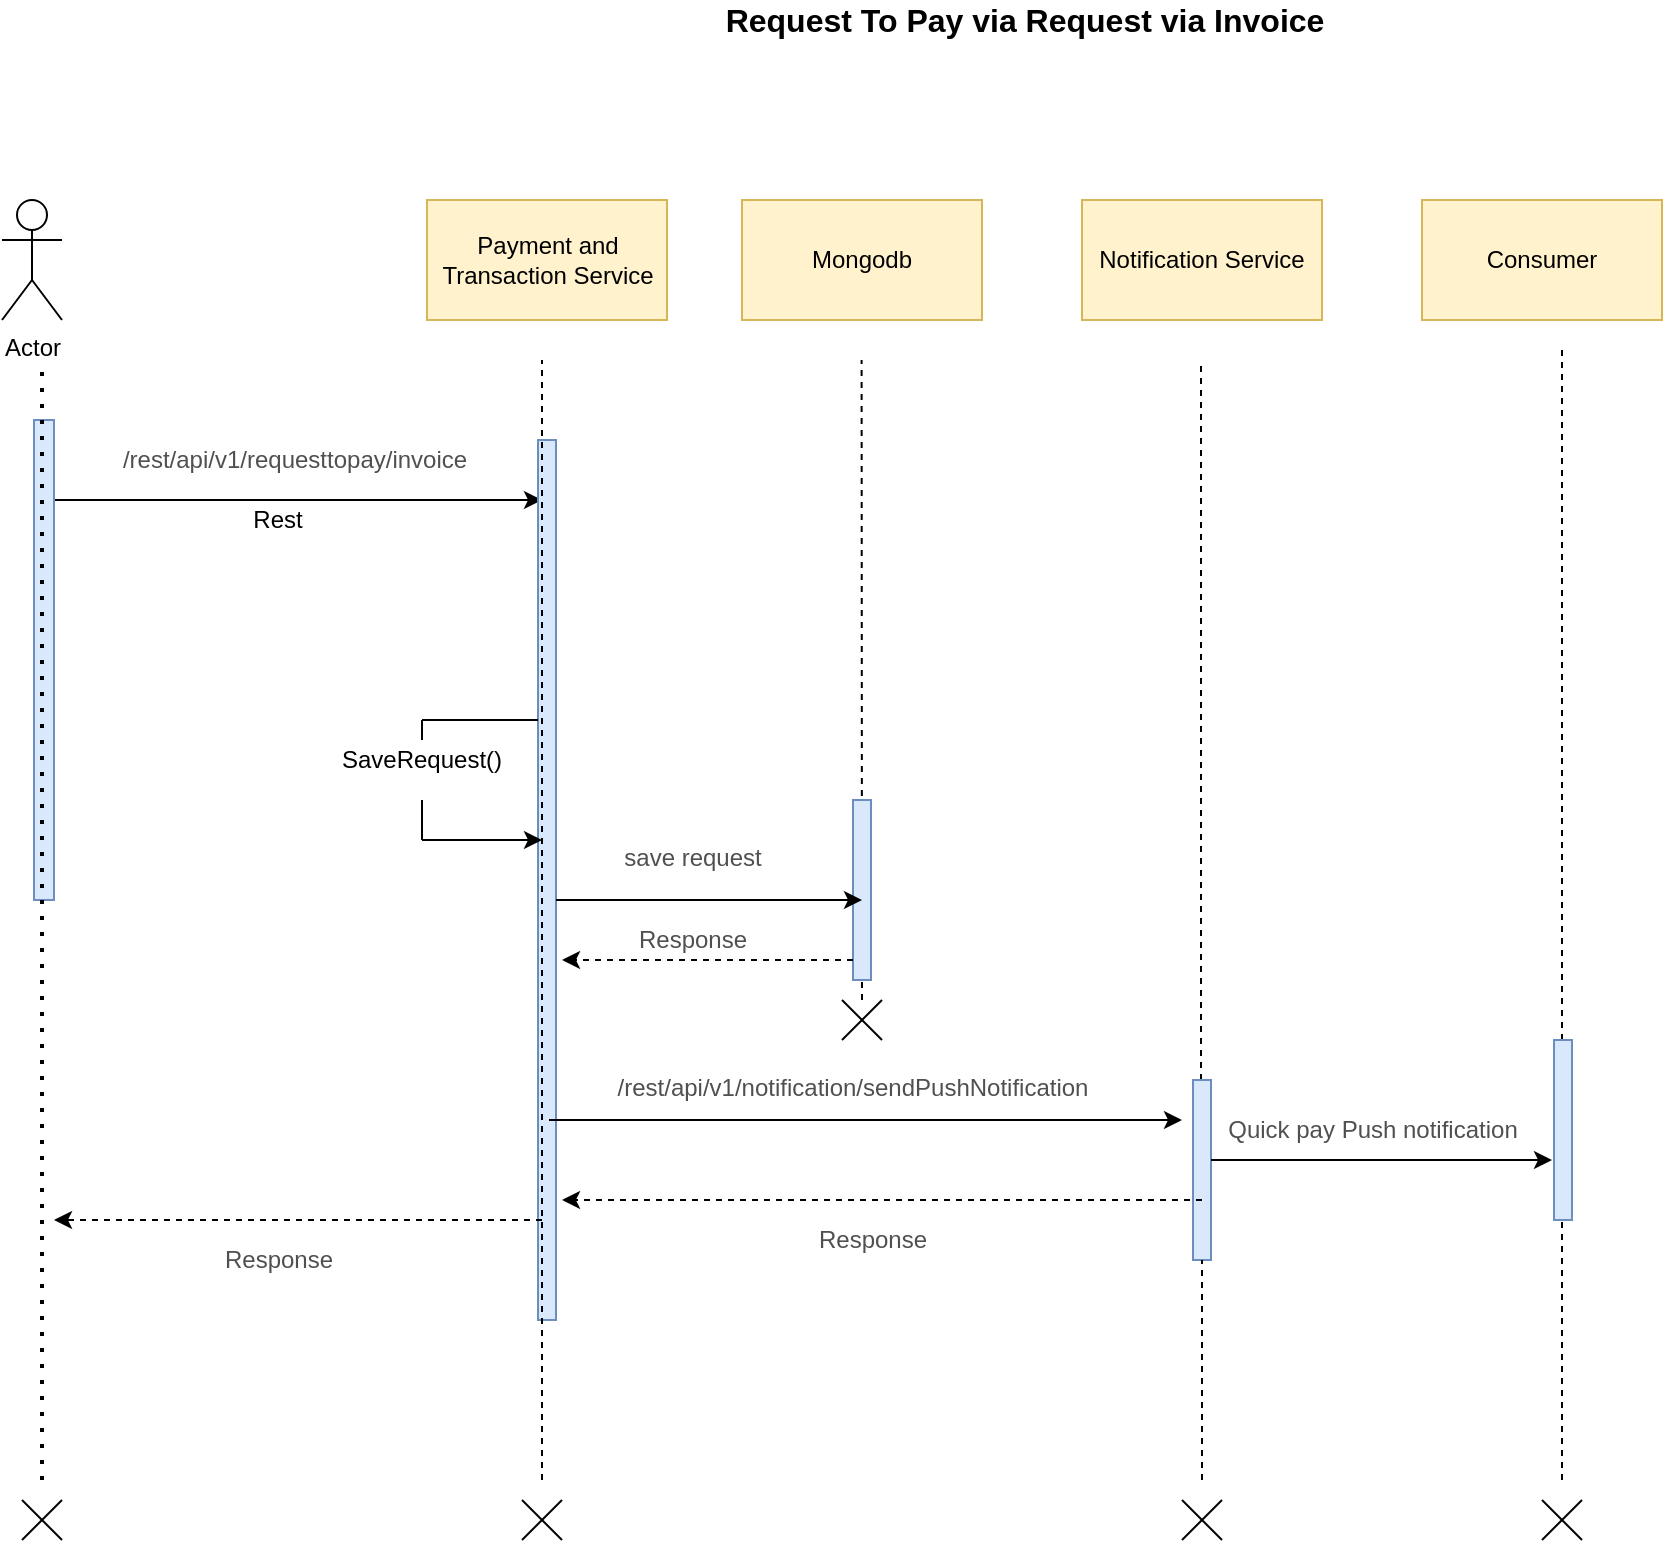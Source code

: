 <mxfile version="13.10.4" type="device" pages="14"><diagram id="MVavgs09VJHhIUSW3BjL" name="Request2Pay - Invoice"><mxGraphModel dx="1426" dy="-344" grid="1" gridSize="10" guides="1" tooltips="1" connect="1" arrows="1" fold="1" page="1" pageScale="1" pageWidth="827" pageHeight="1169" math="0" shadow="0"><root><mxCell id="0"/><mxCell id="1" parent="0"/><mxCell id="2" value="Payment and Transaction Service" style="rounded=0;whiteSpace=wrap;html=1;fillColor=#fff2cc;strokeColor=#d6b656;" parent="1" vertex="1"><mxGeometry x="242.5" y="1320" width="120" height="60" as="geometry"/></mxCell><mxCell id="4" value="" style="endArrow=classic;html=1;" parent="1" source="7" edge="1"><mxGeometry width="50" height="50" relative="1" as="geometry"><mxPoint x="175.0" y="1517.25" as="sourcePoint"/><mxPoint x="300" y="1470" as="targetPoint"/><Array as="points"><mxPoint x="200" y="1470"/></Array></mxGeometry></mxCell><mxCell id="5" value="&lt;span style=&quot;color: rgb(80 , 80 , 80) ; font-family: &amp;#34;opensans&amp;#34; , &amp;#34;helvetica&amp;#34; , &amp;#34;arial&amp;#34; , sans-serif ; text-align: left ; background-color: rgb(255 , 255 , 255)&quot;&gt;/rest/api/v1/requesttopay/i&lt;/span&gt;&lt;span style=&quot;color: rgb(80 , 80 , 80) ; font-family: &amp;#34;opensans&amp;#34; , &amp;#34;helvetica&amp;#34; , &amp;#34;arial&amp;#34; , sans-serif ; text-align: left ; background-color: rgb(255 , 255 , 255)&quot;&gt;nvoice&lt;/span&gt;" style="text;html=1;align=center;verticalAlign=middle;resizable=0;points=[];autosize=1;" parent="1" vertex="1"><mxGeometry x="76" y="1440" width="200" height="20" as="geometry"/></mxCell><mxCell id="9" value="Actor" style="shape=umlActor;verticalLabelPosition=bottom;verticalAlign=top;html=1;outlineConnect=0;" parent="1" vertex="1"><mxGeometry x="30" y="1320" width="30" height="60" as="geometry"/></mxCell><mxCell id="6" value="" style="html=1;points=[];perimeter=orthogonalPerimeter;align=center;fillColor=#dae8fc;strokeColor=#6c8ebf;" parent="1" vertex="1"><mxGeometry x="298" y="1440" width="9" height="440" as="geometry"/></mxCell><mxCell id="7" value="" style="html=1;points=[];perimeter=orthogonalPerimeter;align=center;fillColor=#dae8fc;strokeColor=#6c8ebf;" parent="1" vertex="1"><mxGeometry x="46" y="1430" width="10" height="240" as="geometry"/></mxCell><mxCell id="16" value="" style="endArrow=none;dashed=1;html=1;dashPattern=1 3;strokeWidth=2;" parent="1" edge="1"><mxGeometry width="50" height="50" relative="1" as="geometry"><mxPoint x="50" y="1960" as="sourcePoint"/><mxPoint x="50" y="1400" as="targetPoint"/></mxGeometry></mxCell><mxCell id="18" value="" style="endArrow=none;dashed=1;html=1;" parent="1" edge="1"><mxGeometry width="50" height="50" relative="1" as="geometry"><mxPoint x="300" y="1960" as="sourcePoint"/><mxPoint x="300" y="1400" as="targetPoint"/></mxGeometry></mxCell><mxCell id="19" value="Rest" style="text;html=1;strokeColor=none;fillColor=none;align=center;verticalAlign=middle;whiteSpace=wrap;rounded=0;" parent="1" vertex="1"><mxGeometry x="147.5" y="1470" width="40" height="20" as="geometry"/></mxCell><mxCell id="21" value="Mongodb" style="rounded=0;whiteSpace=wrap;html=1;fillColor=#fff2cc;strokeColor=#d6b656;" parent="1" vertex="1"><mxGeometry x="400" y="1320" width="120" height="60" as="geometry"/></mxCell><mxCell id="24" value="" style="endArrow=none;html=1;" parent="1" edge="1"><mxGeometry width="50" height="50" relative="1" as="geometry"><mxPoint x="240" y="1580" as="sourcePoint"/><mxPoint x="298" y="1580" as="targetPoint"/></mxGeometry></mxCell><mxCell id="25" value="SaveRequest()" style="text;html=1;strokeColor=none;fillColor=none;align=center;verticalAlign=middle;whiteSpace=wrap;rounded=0;" parent="1" vertex="1"><mxGeometry x="220" y="1590" width="40" height="20" as="geometry"/></mxCell><mxCell id="26" value="" style="endArrow=none;html=1;" parent="1" source="25" edge="1"><mxGeometry width="50" height="50" relative="1" as="geometry"><mxPoint x="310" y="1650" as="sourcePoint"/><mxPoint x="240" y="1580" as="targetPoint"/></mxGeometry></mxCell><mxCell id="27" value="" style="endArrow=none;html=1;" parent="1" edge="1"><mxGeometry width="50" height="50" relative="1" as="geometry"><mxPoint x="240" y="1640" as="sourcePoint"/><mxPoint x="240" y="1620" as="targetPoint"/></mxGeometry></mxCell><mxCell id="28" value="" style="endArrow=classic;html=1;" parent="1" edge="1"><mxGeometry width="50" height="50" relative="1" as="geometry"><mxPoint x="240" y="1640" as="sourcePoint"/><mxPoint x="300" y="1640" as="targetPoint"/></mxGeometry></mxCell><mxCell id="29" value="" style="endArrow=none;dashed=1;html=1;" parent="1" edge="1"><mxGeometry width="50" height="50" relative="1" as="geometry"><mxPoint x="460" y="1720" as="sourcePoint"/><mxPoint x="459.8" y="1400" as="targetPoint"/></mxGeometry></mxCell><mxCell id="30" value="" style="html=1;points=[];perimeter=orthogonalPerimeter;align=center;fillColor=#dae8fc;strokeColor=#6c8ebf;" parent="1" vertex="1"><mxGeometry x="455.5" y="1620" width="9" height="90" as="geometry"/></mxCell><mxCell id="31" value="" style="endArrow=classic;html=1;" parent="1" edge="1"><mxGeometry width="50" height="50" relative="1" as="geometry"><mxPoint x="303.5" y="1780" as="sourcePoint"/><mxPoint x="620" y="1780" as="targetPoint"/></mxGeometry></mxCell><mxCell id="32" value="&lt;div style=&quot;text-align: left&quot;&gt;&lt;font color=&quot;#505050&quot; face=&quot;opensans, helvetica, arial, sans-serif&quot;&gt;&lt;span style=&quot;background-color: rgb(255 , 255 , 255)&quot;&gt;save request&lt;/span&gt;&lt;/font&gt;&lt;/div&gt;" style="text;html=1;align=center;verticalAlign=middle;resizable=0;points=[];autosize=1;" parent="1" vertex="1"><mxGeometry x="330" y="1639" width="90" height="20" as="geometry"/></mxCell><mxCell id="33" value="" style="endArrow=classic;html=1;dashed=1;" parent="1" source="30" edge="1"><mxGeometry width="50" height="50" relative="1" as="geometry"><mxPoint x="450" y="1700" as="sourcePoint"/><mxPoint x="310" y="1700" as="targetPoint"/></mxGeometry></mxCell><mxCell id="34" value="&lt;div style=&quot;text-align: left&quot;&gt;&lt;font color=&quot;#505050&quot; face=&quot;opensans, helvetica, arial, sans-serif&quot;&gt;&lt;span style=&quot;background-color: rgb(255 , 255 , 255)&quot;&gt;Response&lt;/span&gt;&lt;/font&gt;&lt;/div&gt;" style="text;html=1;align=center;verticalAlign=middle;resizable=0;points=[];autosize=1;" parent="1" vertex="1"><mxGeometry x="340" y="1680" width="70" height="20" as="geometry"/></mxCell><mxCell id="35" value="Request To Pay via Request via Invoice" style="text;html=1;strokeColor=none;fillColor=none;align=center;verticalAlign=middle;whiteSpace=wrap;rounded=0;fontStyle=1;fontSize=16;" parent="1" vertex="1"><mxGeometry x="373" y="1220" width="337" height="20" as="geometry"/></mxCell><mxCell id="41" value="Notification Service" style="rounded=0;whiteSpace=wrap;html=1;fillColor=#fff2cc;strokeColor=#d6b656;" parent="1" vertex="1"><mxGeometry x="570" y="1320" width="120" height="60" as="geometry"/></mxCell><mxCell id="42" value="" style="endArrow=none;dashed=1;html=1;" parent="1" source="43" edge="1"><mxGeometry width="50" height="50" relative="1" as="geometry"><mxPoint x="630" y="1960" as="sourcePoint"/><mxPoint x="629.5" y="1400" as="targetPoint"/></mxGeometry></mxCell><mxCell id="43" value="" style="html=1;points=[];perimeter=orthogonalPerimeter;align=center;fillColor=#dae8fc;strokeColor=#6c8ebf;" parent="1" vertex="1"><mxGeometry x="625.5" y="1760" width="9" height="90" as="geometry"/></mxCell><mxCell id="44" value="" style="endArrow=none;dashed=1;html=1;" parent="1" target="43" edge="1"><mxGeometry width="50" height="50" relative="1" as="geometry"><mxPoint x="630" y="1960" as="sourcePoint"/><mxPoint x="629.5" y="1400" as="targetPoint"/></mxGeometry></mxCell><mxCell id="46" value="" style="endArrow=classic;html=1;" parent="1" edge="1"><mxGeometry width="50" height="50" relative="1" as="geometry"><mxPoint x="307" y="1670" as="sourcePoint"/><mxPoint x="460" y="1670" as="targetPoint"/></mxGeometry></mxCell><mxCell id="47" value="&lt;div style=&quot;text-align: left&quot;&gt;&lt;font color=&quot;#505050&quot; face=&quot;opensans, helvetica, arial, sans-serif&quot;&gt;&lt;span style=&quot;background-color: rgb(255 , 255 , 255)&quot;&gt;/rest/api/v1/notification/sendPushNotification&lt;/span&gt;&lt;/font&gt;&lt;/div&gt;" style="text;html=1;align=center;verticalAlign=middle;resizable=0;points=[];autosize=1;" parent="1" vertex="1"><mxGeometry x="320" y="1754" width="270" height="20" as="geometry"/></mxCell><mxCell id="48" value="" style="endArrow=classic;html=1;dashed=1;" parent="1" edge="1"><mxGeometry width="50" height="50" relative="1" as="geometry"><mxPoint x="300" y="1830" as="sourcePoint"/><mxPoint x="56" y="1830" as="targetPoint"/></mxGeometry></mxCell><mxCell id="50" value="&lt;div style=&quot;text-align: left&quot;&gt;&lt;font color=&quot;#505050&quot; face=&quot;opensans, helvetica, arial, sans-serif&quot;&gt;&lt;span style=&quot;background-color: rgb(255 , 255 , 255)&quot;&gt;Response&lt;/span&gt;&lt;/font&gt;&lt;/div&gt;" style="text;html=1;align=center;verticalAlign=middle;resizable=0;points=[];autosize=1;" parent="1" vertex="1"><mxGeometry x="132.5" y="1840" width="70" height="20" as="geometry"/></mxCell><mxCell id="51" value="Consumer" style="rounded=0;whiteSpace=wrap;html=1;fillColor=#fff2cc;strokeColor=#d6b656;" parent="1" vertex="1"><mxGeometry x="740" y="1320" width="120" height="60" as="geometry"/></mxCell><mxCell id="52" value="" style="endArrow=none;dashed=1;html=1;" parent="1" source="53" edge="1"><mxGeometry width="50" height="50" relative="1" as="geometry"><mxPoint x="810" y="1950" as="sourcePoint"/><mxPoint x="810" y="1394" as="targetPoint"/></mxGeometry></mxCell><mxCell id="53" value="" style="html=1;points=[];perimeter=orthogonalPerimeter;align=center;fillColor=#dae8fc;strokeColor=#6c8ebf;" parent="1" vertex="1"><mxGeometry x="806" y="1740" width="9" height="90" as="geometry"/></mxCell><mxCell id="54" value="" style="endArrow=none;dashed=1;html=1;" parent="1" target="53" edge="1"><mxGeometry width="50" height="50" relative="1" as="geometry"><mxPoint x="810" y="1960" as="sourcePoint"/><mxPoint x="810" y="1394" as="targetPoint"/></mxGeometry></mxCell><mxCell id="55" value="" style="endArrow=classic;html=1;entryX=-0.111;entryY=0.667;entryDx=0;entryDy=0;entryPerimeter=0;" parent="1" target="53" edge="1"><mxGeometry width="50" height="50" relative="1" as="geometry"><mxPoint x="634.5" y="1800" as="sourcePoint"/><mxPoint x="800" y="1800" as="targetPoint"/></mxGeometry></mxCell><mxCell id="56" value="&lt;font color=&quot;#505050&quot; face=&quot;opensans, helvetica, arial, sans-serif&quot;&gt;&lt;span style=&quot;background-color: rgb(255 , 255 , 255)&quot;&gt;Quick pay Push notification&lt;/span&gt;&lt;/font&gt;" style="text;html=1;align=center;verticalAlign=middle;resizable=0;points=[];autosize=1;" parent="1" vertex="1"><mxGeometry x="630" y="1775" width="170" height="20" as="geometry"/></mxCell><mxCell id="57" value="" style="endArrow=classic;html=1;dashed=1;" parent="1" edge="1"><mxGeometry width="50" height="50" relative="1" as="geometry"><mxPoint x="630" y="1820" as="sourcePoint"/><mxPoint x="310" y="1820" as="targetPoint"/></mxGeometry></mxCell><mxCell id="58" value="&lt;div style=&quot;text-align: left&quot;&gt;&lt;font color=&quot;#505050&quot; face=&quot;opensans, helvetica, arial, sans-serif&quot;&gt;&lt;span style=&quot;background-color: rgb(255 , 255 , 255)&quot;&gt;Response&lt;/span&gt;&lt;/font&gt;&lt;/div&gt;" style="text;html=1;align=center;verticalAlign=middle;resizable=0;points=[];autosize=1;" parent="1" vertex="1"><mxGeometry x="430" y="1830" width="70" height="20" as="geometry"/></mxCell><mxCell id="59" value="" style="group" parent="1" vertex="1" connectable="0"><mxGeometry x="450" y="1720" width="20" height="20" as="geometry"/></mxCell><mxCell id="39" value="" style="endArrow=none;html=1;" parent="59" edge="1"><mxGeometry width="50" height="50" relative="1" as="geometry"><mxPoint as="sourcePoint"/><mxPoint x="20" y="20" as="targetPoint"/></mxGeometry></mxCell><mxCell id="40" value="" style="endArrow=none;html=1;" parent="59" edge="1"><mxGeometry width="50" height="50" relative="1" as="geometry"><mxPoint x="20" as="sourcePoint"/><mxPoint y="20" as="targetPoint"/></mxGeometry></mxCell><mxCell id="60" value="" style="group" parent="1" vertex="1" connectable="0"><mxGeometry x="290" y="1970" width="20" height="20" as="geometry"/></mxCell><mxCell id="61" value="" style="endArrow=none;html=1;" parent="60" edge="1"><mxGeometry width="50" height="50" relative="1" as="geometry"><mxPoint as="sourcePoint"/><mxPoint x="20" y="20" as="targetPoint"/></mxGeometry></mxCell><mxCell id="62" value="" style="endArrow=none;html=1;" parent="60" edge="1"><mxGeometry width="50" height="50" relative="1" as="geometry"><mxPoint x="20" as="sourcePoint"/><mxPoint y="20" as="targetPoint"/></mxGeometry></mxCell><mxCell id="63" value="" style="group" parent="1" vertex="1" connectable="0"><mxGeometry x="40" y="1970" width="20" height="20" as="geometry"/></mxCell><mxCell id="64" value="" style="endArrow=none;html=1;" parent="63" edge="1"><mxGeometry width="50" height="50" relative="1" as="geometry"><mxPoint as="sourcePoint"/><mxPoint x="20" y="20" as="targetPoint"/></mxGeometry></mxCell><mxCell id="65" value="" style="endArrow=none;html=1;" parent="63" edge="1"><mxGeometry width="50" height="50" relative="1" as="geometry"><mxPoint x="20" as="sourcePoint"/><mxPoint y="20" as="targetPoint"/></mxGeometry></mxCell><mxCell id="66" value="" style="group" parent="1" vertex="1" connectable="0"><mxGeometry x="620" y="1970" width="20" height="20" as="geometry"/></mxCell><mxCell id="67" value="" style="endArrow=none;html=1;" parent="66" edge="1"><mxGeometry width="50" height="50" relative="1" as="geometry"><mxPoint as="sourcePoint"/><mxPoint x="20" y="20" as="targetPoint"/></mxGeometry></mxCell><mxCell id="68" value="" style="endArrow=none;html=1;" parent="66" edge="1"><mxGeometry width="50" height="50" relative="1" as="geometry"><mxPoint x="20" as="sourcePoint"/><mxPoint y="20" as="targetPoint"/></mxGeometry></mxCell><mxCell id="69" value="" style="group" parent="1" vertex="1" connectable="0"><mxGeometry x="800" y="1970" width="20" height="20" as="geometry"/></mxCell><mxCell id="70" value="" style="endArrow=none;html=1;" parent="69" edge="1"><mxGeometry width="50" height="50" relative="1" as="geometry"><mxPoint as="sourcePoint"/><mxPoint x="20" y="20" as="targetPoint"/></mxGeometry></mxCell><mxCell id="71" value="" style="endArrow=none;html=1;" parent="69" edge="1"><mxGeometry width="50" height="50" relative="1" as="geometry"><mxPoint x="20" as="sourcePoint"/><mxPoint y="20" as="targetPoint"/></mxGeometry></mxCell></root></mxGraphModel></diagram><diagram id="oyVXPgcJma_nXeFJCNgD" name="Received Requests - Reject Requests"><mxGraphModel dx="1426" dy="-275" grid="1" gridSize="10" guides="1" tooltips="1" connect="1" arrows="1" fold="1" page="1" pageScale="1" pageWidth="850" pageHeight="1100" math="0" shadow="0"><root><mxCell id="aFbn9j4Pb4xkmfRxJky6-0"/><mxCell id="aFbn9j4Pb4xkmfRxJky6-1" parent="aFbn9j4Pb4xkmfRxJky6-0"/><mxCell id="tgjF8L4joju77Y4z9e6O-0" value="Payment and Transaction Service" style="rounded=0;whiteSpace=wrap;html=1;fillColor=#fff2cc;strokeColor=#d6b656;" parent="aFbn9j4Pb4xkmfRxJky6-1" vertex="1"><mxGeometry x="242.5" y="1320" width="120" height="60" as="geometry"/></mxCell><mxCell id="tgjF8L4joju77Y4z9e6O-1" value="" style="endArrow=classic;html=1;" parent="aFbn9j4Pb4xkmfRxJky6-1" source="tgjF8L4joju77Y4z9e6O-5" edge="1"><mxGeometry width="50" height="50" relative="1" as="geometry"><mxPoint x="175.0" y="1517.25" as="sourcePoint"/><mxPoint x="300" y="1470" as="targetPoint"/><Array as="points"><mxPoint x="200" y="1470"/></Array></mxGeometry></mxCell><mxCell id="tgjF8L4joju77Y4z9e6O-2" value="&lt;div style=&quot;color: rgb(248 , 248 , 242) ; background-color: rgb(40 , 42 , 54) ; font-family: &amp;#34;menlo&amp;#34; , &amp;#34;monaco&amp;#34; , &amp;#34;courier new&amp;#34; , monospace ; font-size: 13px ; line-height: 20px&quot;&gt;&lt;span style=&quot;color: rgb(241 , 250 , 140) ; font-size: 11px&quot;&gt;/rest/api/v1/requesttopay/invoice/&lt;/span&gt;&lt;/div&gt;" style="text;html=1;align=center;verticalAlign=middle;resizable=0;points=[];autosize=1;" parent="aFbn9j4Pb4xkmfRxJky6-1" vertex="1"><mxGeometry x="56" y="1435" width="240" height="30" as="geometry"/></mxCell><mxCell id="tgjF8L4joju77Y4z9e6O-3" value="Actor" style="shape=umlActor;verticalLabelPosition=bottom;verticalAlign=top;html=1;outlineConnect=0;" parent="aFbn9j4Pb4xkmfRxJky6-1" vertex="1"><mxGeometry x="30" y="1320" width="30" height="60" as="geometry"/></mxCell><mxCell id="tgjF8L4joju77Y4z9e6O-4" value="" style="html=1;points=[];perimeter=orthogonalPerimeter;align=center;fillColor=#dae8fc;strokeColor=#6c8ebf;" parent="aFbn9j4Pb4xkmfRxJky6-1" vertex="1"><mxGeometry x="298" y="1440" width="9" height="440" as="geometry"/></mxCell><mxCell id="tgjF8L4joju77Y4z9e6O-5" value="" style="html=1;points=[];perimeter=orthogonalPerimeter;align=center;fillColor=#dae8fc;strokeColor=#6c8ebf;" parent="aFbn9j4Pb4xkmfRxJky6-1" vertex="1"><mxGeometry x="46" y="1430" width="10" height="240" as="geometry"/></mxCell><mxCell id="tgjF8L4joju77Y4z9e6O-6" value="" style="endArrow=none;dashed=1;html=1;dashPattern=1 3;strokeWidth=2;" parent="aFbn9j4Pb4xkmfRxJky6-1" edge="1"><mxGeometry width="50" height="50" relative="1" as="geometry"><mxPoint x="50" y="1960" as="sourcePoint"/><mxPoint x="50" y="1400" as="targetPoint"/></mxGeometry></mxCell><mxCell id="tgjF8L4joju77Y4z9e6O-7" value="" style="endArrow=none;dashed=1;html=1;" parent="aFbn9j4Pb4xkmfRxJky6-1" edge="1"><mxGeometry width="50" height="50" relative="1" as="geometry"><mxPoint x="300" y="1960" as="sourcePoint"/><mxPoint x="300" y="1400" as="targetPoint"/></mxGeometry></mxCell><mxCell id="tgjF8L4joju77Y4z9e6O-8" value="Rest" style="text;html=1;strokeColor=none;fillColor=none;align=center;verticalAlign=middle;whiteSpace=wrap;rounded=0;" parent="aFbn9j4Pb4xkmfRxJky6-1" vertex="1"><mxGeometry x="147.5" y="1470" width="40" height="20" as="geometry"/></mxCell><mxCell id="tgjF8L4joju77Y4z9e6O-9" value="Mongodb" style="rounded=0;whiteSpace=wrap;html=1;fillColor=#fff2cc;strokeColor=#d6b656;" parent="aFbn9j4Pb4xkmfRxJky6-1" vertex="1"><mxGeometry x="400" y="1320" width="120" height="60" as="geometry"/></mxCell><mxCell id="tgjF8L4joju77Y4z9e6O-10" value="" style="endArrow=none;html=1;" parent="aFbn9j4Pb4xkmfRxJky6-1" edge="1"><mxGeometry width="50" height="50" relative="1" as="geometry"><mxPoint x="240" y="1580" as="sourcePoint"/><mxPoint x="298" y="1580" as="targetPoint"/></mxGeometry></mxCell><mxCell id="tgjF8L4joju77Y4z9e6O-11" value="rejectRequests()" style="text;html=1;strokeColor=none;fillColor=none;align=center;verticalAlign=middle;whiteSpace=wrap;rounded=0;" parent="aFbn9j4Pb4xkmfRxJky6-1" vertex="1"><mxGeometry x="220" y="1590" width="40" height="20" as="geometry"/></mxCell><mxCell id="tgjF8L4joju77Y4z9e6O-12" value="" style="endArrow=none;html=1;" parent="aFbn9j4Pb4xkmfRxJky6-1" source="tgjF8L4joju77Y4z9e6O-11" edge="1"><mxGeometry width="50" height="50" relative="1" as="geometry"><mxPoint x="310" y="1650" as="sourcePoint"/><mxPoint x="240" y="1580" as="targetPoint"/></mxGeometry></mxCell><mxCell id="tgjF8L4joju77Y4z9e6O-13" value="" style="endArrow=none;html=1;" parent="aFbn9j4Pb4xkmfRxJky6-1" edge="1"><mxGeometry width="50" height="50" relative="1" as="geometry"><mxPoint x="240" y="1640" as="sourcePoint"/><mxPoint x="240" y="1620" as="targetPoint"/></mxGeometry></mxCell><mxCell id="tgjF8L4joju77Y4z9e6O-14" value="" style="endArrow=classic;html=1;" parent="aFbn9j4Pb4xkmfRxJky6-1" edge="1"><mxGeometry width="50" height="50" relative="1" as="geometry"><mxPoint x="240" y="1640" as="sourcePoint"/><mxPoint x="300" y="1640" as="targetPoint"/></mxGeometry></mxCell><mxCell id="tgjF8L4joju77Y4z9e6O-15" value="" style="endArrow=none;dashed=1;html=1;" parent="aFbn9j4Pb4xkmfRxJky6-1" edge="1"><mxGeometry width="50" height="50" relative="1" as="geometry"><mxPoint x="460" y="1720" as="sourcePoint"/><mxPoint x="459.8" y="1400" as="targetPoint"/></mxGeometry></mxCell><mxCell id="tgjF8L4joju77Y4z9e6O-16" value="" style="html=1;points=[];perimeter=orthogonalPerimeter;align=center;fillColor=#dae8fc;strokeColor=#6c8ebf;" parent="aFbn9j4Pb4xkmfRxJky6-1" vertex="1"><mxGeometry x="455.5" y="1620" width="9" height="90" as="geometry"/></mxCell><mxCell id="tgjF8L4joju77Y4z9e6O-18" value="&lt;div style=&quot;text-align: left&quot;&gt;&lt;font color=&quot;#505050&quot; face=&quot;opensans, helvetica, arial, sans-serif&quot; size=&quot;1&quot;&gt;&lt;span style=&quot;background-color: rgb(255 , 255 , 255) ; font-size: 11px&quot;&gt;update status to rejected&lt;/span&gt;&lt;/font&gt;&lt;/div&gt;" style="text;html=1;align=center;verticalAlign=middle;resizable=0;points=[];autosize=1;" parent="aFbn9j4Pb4xkmfRxJky6-1" vertex="1"><mxGeometry x="305" y="1639" width="140" height="20" as="geometry"/></mxCell><mxCell id="tgjF8L4joju77Y4z9e6O-19" value="" style="endArrow=classic;html=1;dashed=1;" parent="aFbn9j4Pb4xkmfRxJky6-1" source="tgjF8L4joju77Y4z9e6O-16" edge="1"><mxGeometry width="50" height="50" relative="1" as="geometry"><mxPoint x="450" y="1700" as="sourcePoint"/><mxPoint x="310" y="1700" as="targetPoint"/></mxGeometry></mxCell><mxCell id="tgjF8L4joju77Y4z9e6O-20" value="&lt;div style=&quot;text-align: left&quot;&gt;&lt;font color=&quot;#505050&quot; face=&quot;opensans, helvetica, arial, sans-serif&quot;&gt;&lt;span style=&quot;background-color: rgb(255 , 255 , 255)&quot;&gt;Response&lt;/span&gt;&lt;/font&gt;&lt;/div&gt;" style="text;html=1;align=center;verticalAlign=middle;resizable=0;points=[];autosize=1;" parent="aFbn9j4Pb4xkmfRxJky6-1" vertex="1"><mxGeometry x="340" y="1680" width="70" height="20" as="geometry"/></mxCell><mxCell id="tgjF8L4joju77Y4z9e6O-21" value="Received Requests - Reject Requests&lt;br&gt;" style="text;html=1;strokeColor=none;fillColor=none;align=center;verticalAlign=middle;whiteSpace=wrap;rounded=0;fontStyle=1;fontSize=16;" parent="aFbn9j4Pb4xkmfRxJky6-1" vertex="1"><mxGeometry x="373" y="1220" width="337" height="20" as="geometry"/></mxCell><mxCell id="tgjF8L4joju77Y4z9e6O-26" value="" style="endArrow=classic;html=1;" parent="aFbn9j4Pb4xkmfRxJky6-1" edge="1"><mxGeometry width="50" height="50" relative="1" as="geometry"><mxPoint x="307" y="1670" as="sourcePoint"/><mxPoint x="460" y="1670" as="targetPoint"/></mxGeometry></mxCell><mxCell id="tgjF8L4joju77Y4z9e6O-28" value="" style="endArrow=classic;html=1;dashed=1;" parent="aFbn9j4Pb4xkmfRxJky6-1" edge="1"><mxGeometry width="50" height="50" relative="1" as="geometry"><mxPoint x="300" y="1830" as="sourcePoint"/><mxPoint x="56" y="1830" as="targetPoint"/></mxGeometry></mxCell><mxCell id="tgjF8L4joju77Y4z9e6O-29" value="&lt;div style=&quot;text-align: left&quot;&gt;&lt;font color=&quot;#505050&quot; face=&quot;opensans, helvetica, arial, sans-serif&quot;&gt;&lt;span style=&quot;background-color: rgb(255 , 255 , 255)&quot;&gt;Response&lt;/span&gt;&lt;/font&gt;&lt;/div&gt;" style="text;html=1;align=center;verticalAlign=middle;resizable=0;points=[];autosize=1;" parent="aFbn9j4Pb4xkmfRxJky6-1" vertex="1"><mxGeometry x="132.5" y="1840" width="70" height="20" as="geometry"/></mxCell><mxCell id="tgjF8L4joju77Y4z9e6O-38" value="" style="group" parent="aFbn9j4Pb4xkmfRxJky6-1" vertex="1" connectable="0"><mxGeometry x="450" y="1720" width="20" height="20" as="geometry"/></mxCell><mxCell id="tgjF8L4joju77Y4z9e6O-39" value="" style="endArrow=none;html=1;" parent="tgjF8L4joju77Y4z9e6O-38" edge="1"><mxGeometry width="50" height="50" relative="1" as="geometry"><mxPoint as="sourcePoint"/><mxPoint x="20" y="20" as="targetPoint"/></mxGeometry></mxCell><mxCell id="tgjF8L4joju77Y4z9e6O-40" value="" style="endArrow=none;html=1;" parent="tgjF8L4joju77Y4z9e6O-38" edge="1"><mxGeometry width="50" height="50" relative="1" as="geometry"><mxPoint x="20" as="sourcePoint"/><mxPoint y="20" as="targetPoint"/></mxGeometry></mxCell><mxCell id="tgjF8L4joju77Y4z9e6O-41" value="" style="group" parent="aFbn9j4Pb4xkmfRxJky6-1" vertex="1" connectable="0"><mxGeometry x="290" y="1970" width="20" height="20" as="geometry"/></mxCell><mxCell id="tgjF8L4joju77Y4z9e6O-42" value="" style="endArrow=none;html=1;" parent="tgjF8L4joju77Y4z9e6O-41" edge="1"><mxGeometry width="50" height="50" relative="1" as="geometry"><mxPoint as="sourcePoint"/><mxPoint x="20" y="20" as="targetPoint"/></mxGeometry></mxCell><mxCell id="tgjF8L4joju77Y4z9e6O-43" value="" style="endArrow=none;html=1;" parent="tgjF8L4joju77Y4z9e6O-41" edge="1"><mxGeometry width="50" height="50" relative="1" as="geometry"><mxPoint x="20" as="sourcePoint"/><mxPoint y="20" as="targetPoint"/></mxGeometry></mxCell><mxCell id="tgjF8L4joju77Y4z9e6O-44" value="" style="group" parent="aFbn9j4Pb4xkmfRxJky6-1" vertex="1" connectable="0"><mxGeometry x="40" y="1970" width="20" height="20" as="geometry"/></mxCell><mxCell id="tgjF8L4joju77Y4z9e6O-45" value="" style="endArrow=none;html=1;" parent="tgjF8L4joju77Y4z9e6O-44" edge="1"><mxGeometry width="50" height="50" relative="1" as="geometry"><mxPoint as="sourcePoint"/><mxPoint x="20" y="20" as="targetPoint"/></mxGeometry></mxCell><mxCell id="tgjF8L4joju77Y4z9e6O-46" value="" style="endArrow=none;html=1;" parent="tgjF8L4joju77Y4z9e6O-44" edge="1"><mxGeometry width="50" height="50" relative="1" as="geometry"><mxPoint x="20" as="sourcePoint"/><mxPoint y="20" as="targetPoint"/></mxGeometry></mxCell><mxCell id="W623p-JG_b0EW05mGN7S-0" value="Notification Service" style="rounded=0;whiteSpace=wrap;html=1;fillColor=#fff2cc;strokeColor=#d6b656;" vertex="1" parent="aFbn9j4Pb4xkmfRxJky6-1"><mxGeometry x="570" y="1320" width="120" height="60" as="geometry"/></mxCell><mxCell id="W623p-JG_b0EW05mGN7S-1" value="" style="endArrow=none;dashed=1;html=1;" edge="1" parent="aFbn9j4Pb4xkmfRxJky6-1" source="W623p-JG_b0EW05mGN7S-2"><mxGeometry width="50" height="50" relative="1" as="geometry"><mxPoint x="630" y="1960" as="sourcePoint"/><mxPoint x="629.5" y="1400" as="targetPoint"/></mxGeometry></mxCell><mxCell id="W623p-JG_b0EW05mGN7S-2" value="" style="html=1;points=[];perimeter=orthogonalPerimeter;align=center;fillColor=#dae8fc;strokeColor=#6c8ebf;" vertex="1" parent="aFbn9j4Pb4xkmfRxJky6-1"><mxGeometry x="625.5" y="1760" width="9" height="90" as="geometry"/></mxCell><mxCell id="W623p-JG_b0EW05mGN7S-3" value="" style="endArrow=none;dashed=1;html=1;" edge="1" parent="aFbn9j4Pb4xkmfRxJky6-1" target="W623p-JG_b0EW05mGN7S-2"><mxGeometry width="50" height="50" relative="1" as="geometry"><mxPoint x="630" y="1960" as="sourcePoint"/><mxPoint x="629.5" y="1400" as="targetPoint"/></mxGeometry></mxCell><mxCell id="W623p-JG_b0EW05mGN7S-4" value="Merchant" style="rounded=0;whiteSpace=wrap;html=1;fillColor=#fff2cc;strokeColor=#d6b656;" vertex="1" parent="aFbn9j4Pb4xkmfRxJky6-1"><mxGeometry x="740" y="1320" width="120" height="60" as="geometry"/></mxCell><mxCell id="W623p-JG_b0EW05mGN7S-5" value="" style="endArrow=none;dashed=1;html=1;" edge="1" parent="aFbn9j4Pb4xkmfRxJky6-1" source="W623p-JG_b0EW05mGN7S-6"><mxGeometry width="50" height="50" relative="1" as="geometry"><mxPoint x="810" y="1950" as="sourcePoint"/><mxPoint x="810" y="1394" as="targetPoint"/></mxGeometry></mxCell><mxCell id="W623p-JG_b0EW05mGN7S-6" value="" style="html=1;points=[];perimeter=orthogonalPerimeter;align=center;fillColor=#dae8fc;strokeColor=#6c8ebf;" vertex="1" parent="aFbn9j4Pb4xkmfRxJky6-1"><mxGeometry x="806" y="1740" width="9" height="90" as="geometry"/></mxCell><mxCell id="W623p-JG_b0EW05mGN7S-7" value="" style="endArrow=none;dashed=1;html=1;" edge="1" parent="aFbn9j4Pb4xkmfRxJky6-1" target="W623p-JG_b0EW05mGN7S-6"><mxGeometry width="50" height="50" relative="1" as="geometry"><mxPoint x="810" y="1960" as="sourcePoint"/><mxPoint x="810" y="1394" as="targetPoint"/></mxGeometry></mxCell><mxCell id="W623p-JG_b0EW05mGN7S-8" value="" style="endArrow=classic;html=1;entryX=-0.111;entryY=0.667;entryDx=0;entryDy=0;entryPerimeter=0;" edge="1" parent="aFbn9j4Pb4xkmfRxJky6-1" target="W623p-JG_b0EW05mGN7S-6"><mxGeometry width="50" height="50" relative="1" as="geometry"><mxPoint x="634.5" y="1800" as="sourcePoint"/><mxPoint x="800" y="1800" as="targetPoint"/></mxGeometry></mxCell><mxCell id="W623p-JG_b0EW05mGN7S-9" value="&lt;font color=&quot;#505050&quot; face=&quot;opensans, helvetica, arial, sans-serif&quot;&gt;&lt;span style=&quot;background-color: rgb(255 , 255 , 255)&quot;&gt;Push notification&lt;/span&gt;&lt;/font&gt;" style="text;html=1;align=center;verticalAlign=middle;resizable=0;points=[];autosize=1;" vertex="1" parent="aFbn9j4Pb4xkmfRxJky6-1"><mxGeometry x="665" y="1775" width="100" height="20" as="geometry"/></mxCell><mxCell id="W623p-JG_b0EW05mGN7S-10" value="" style="group" vertex="1" connectable="0" parent="aFbn9j4Pb4xkmfRxJky6-1"><mxGeometry x="620" y="1970" width="20" height="20" as="geometry"/></mxCell><mxCell id="W623p-JG_b0EW05mGN7S-11" value="" style="endArrow=none;html=1;" edge="1" parent="W623p-JG_b0EW05mGN7S-10"><mxGeometry width="50" height="50" relative="1" as="geometry"><mxPoint as="sourcePoint"/><mxPoint x="20" y="20" as="targetPoint"/></mxGeometry></mxCell><mxCell id="W623p-JG_b0EW05mGN7S-12" value="" style="endArrow=none;html=1;" edge="1" parent="W623p-JG_b0EW05mGN7S-10"><mxGeometry width="50" height="50" relative="1" as="geometry"><mxPoint x="20" as="sourcePoint"/><mxPoint y="20" as="targetPoint"/></mxGeometry></mxCell><mxCell id="W623p-JG_b0EW05mGN7S-13" value="" style="group" vertex="1" connectable="0" parent="aFbn9j4Pb4xkmfRxJky6-1"><mxGeometry x="800" y="1970" width="20" height="20" as="geometry"/></mxCell><mxCell id="W623p-JG_b0EW05mGN7S-14" value="" style="endArrow=none;html=1;" edge="1" parent="W623p-JG_b0EW05mGN7S-13"><mxGeometry width="50" height="50" relative="1" as="geometry"><mxPoint as="sourcePoint"/><mxPoint x="20" y="20" as="targetPoint"/></mxGeometry></mxCell><mxCell id="W623p-JG_b0EW05mGN7S-15" value="" style="endArrow=none;html=1;" edge="1" parent="W623p-JG_b0EW05mGN7S-13"><mxGeometry width="50" height="50" relative="1" as="geometry"><mxPoint x="20" as="sourcePoint"/><mxPoint y="20" as="targetPoint"/></mxGeometry></mxCell><mxCell id="XTW8XQLfu84PpI2ECd4o-0" value="" style="endArrow=classic;html=1;" edge="1" parent="aFbn9j4Pb4xkmfRxJky6-1"><mxGeometry width="50" height="50" relative="1" as="geometry"><mxPoint x="307" y="1775" as="sourcePoint"/><mxPoint x="623.5" y="1775" as="targetPoint"/></mxGeometry></mxCell><mxCell id="XTW8XQLfu84PpI2ECd4o-1" value="&lt;div style=&quot;text-align: left&quot;&gt;&lt;font color=&quot;#505050&quot; face=&quot;opensans, helvetica, arial, sans-serif&quot;&gt;&lt;span style=&quot;background-color: rgb(255 , 255 , 255)&quot;&gt;/rest/api/v1/notification/sendPushNotification&lt;/span&gt;&lt;/font&gt;&lt;/div&gt;" style="text;html=1;align=center;verticalAlign=middle;resizable=0;points=[];autosize=1;" vertex="1" parent="aFbn9j4Pb4xkmfRxJky6-1"><mxGeometry x="320" y="1754" width="270" height="20" as="geometry"/></mxCell><mxCell id="XTW8XQLfu84PpI2ECd4o-2" value="" style="endArrow=classic;html=1;dashed=1;" edge="1" parent="aFbn9j4Pb4xkmfRxJky6-1"><mxGeometry width="50" height="50" relative="1" as="geometry"><mxPoint x="630" y="1820" as="sourcePoint"/><mxPoint x="310" y="1820" as="targetPoint"/></mxGeometry></mxCell><mxCell id="XTW8XQLfu84PpI2ECd4o-3" value="&lt;div style=&quot;text-align: left&quot;&gt;&lt;font color=&quot;#505050&quot; face=&quot;opensans, helvetica, arial, sans-serif&quot;&gt;&lt;span style=&quot;background-color: rgb(255 , 255 , 255)&quot;&gt;Response&lt;/span&gt;&lt;/font&gt;&lt;/div&gt;" style="text;html=1;align=center;verticalAlign=middle;resizable=0;points=[];autosize=1;" vertex="1" parent="aFbn9j4Pb4xkmfRxJky6-1"><mxGeometry x="430" y="1830" width="70" height="20" as="geometry"/></mxCell></root></mxGraphModel></diagram><diagram id="_GvMrAdRXLhjWVG781DV" name="Add Tax Preset"><mxGraphModel dx="1426" dy="-275" grid="1" gridSize="10" guides="1" tooltips="1" connect="1" arrows="1" fold="1" page="1" pageScale="1" pageWidth="850" pageHeight="1100" math="0" shadow="0"><root><mxCell id="YkU5xDX1NS4Mq5oiA7W6-0"/><mxCell id="YkU5xDX1NS4Mq5oiA7W6-1" parent="YkU5xDX1NS4Mq5oiA7W6-0"/><mxCell id="hJvvu6bDqpwcF6bWedL_-0" value="Payment and Transaction Service" style="rounded=0;whiteSpace=wrap;html=1;fillColor=#fff2cc;strokeColor=#d6b656;" parent="YkU5xDX1NS4Mq5oiA7W6-1" vertex="1"><mxGeometry x="242.5" y="1320" width="120" height="60" as="geometry"/></mxCell><mxCell id="hJvvu6bDqpwcF6bWedL_-1" value="" style="endArrow=classic;html=1;" parent="YkU5xDX1NS4Mq5oiA7W6-1" source="hJvvu6bDqpwcF6bWedL_-5" edge="1"><mxGeometry width="50" height="50" relative="1" as="geometry"><mxPoint x="175.0" y="1517.25" as="sourcePoint"/><mxPoint x="300" y="1470" as="targetPoint"/><Array as="points"><mxPoint x="200" y="1470"/></Array></mxGeometry></mxCell><mxCell id="hJvvu6bDqpwcF6bWedL_-2" value="&lt;span style=&quot;color: rgb(80 , 80 , 80) ; font-family: &amp;#34;opensans&amp;#34; , &amp;#34;helvetica&amp;#34; , &amp;#34;arial&amp;#34; , sans-serif ; text-align: left ; background-color: rgb(255 , 255 , 255)&quot;&gt;/rest/api/v1/requesttopay/settings/taxpreset&lt;/span&gt;" style="text;html=1;align=center;verticalAlign=middle;resizable=0;points=[];autosize=1;" parent="YkU5xDX1NS4Mq5oiA7W6-1" vertex="1"><mxGeometry x="56" y="1440" width="240" height="20" as="geometry"/></mxCell><mxCell id="hJvvu6bDqpwcF6bWedL_-3" value="Actor" style="shape=umlActor;verticalLabelPosition=bottom;verticalAlign=top;html=1;outlineConnect=0;" parent="YkU5xDX1NS4Mq5oiA7W6-1" vertex="1"><mxGeometry x="30" y="1320" width="30" height="60" as="geometry"/></mxCell><mxCell id="hJvvu6bDqpwcF6bWedL_-4" value="" style="html=1;points=[];perimeter=orthogonalPerimeter;align=center;fillColor=#dae8fc;strokeColor=#6c8ebf;" parent="YkU5xDX1NS4Mq5oiA7W6-1" vertex="1"><mxGeometry x="298" y="1440" width="9" height="440" as="geometry"/></mxCell><mxCell id="hJvvu6bDqpwcF6bWedL_-5" value="" style="html=1;points=[];perimeter=orthogonalPerimeter;align=center;fillColor=#dae8fc;strokeColor=#6c8ebf;" parent="YkU5xDX1NS4Mq5oiA7W6-1" vertex="1"><mxGeometry x="46" y="1430" width="10" height="240" as="geometry"/></mxCell><mxCell id="hJvvu6bDqpwcF6bWedL_-6" value="" style="endArrow=none;dashed=1;html=1;dashPattern=1 3;strokeWidth=2;" parent="YkU5xDX1NS4Mq5oiA7W6-1" edge="1"><mxGeometry width="50" height="50" relative="1" as="geometry"><mxPoint x="50" y="1960" as="sourcePoint"/><mxPoint x="50" y="1400" as="targetPoint"/></mxGeometry></mxCell><mxCell id="hJvvu6bDqpwcF6bWedL_-7" value="" style="endArrow=none;dashed=1;html=1;" parent="YkU5xDX1NS4Mq5oiA7W6-1" edge="1"><mxGeometry width="50" height="50" relative="1" as="geometry"><mxPoint x="300" y="1960" as="sourcePoint"/><mxPoint x="300" y="1400" as="targetPoint"/></mxGeometry></mxCell><mxCell id="hJvvu6bDqpwcF6bWedL_-8" value="Rest" style="text;html=1;strokeColor=none;fillColor=none;align=center;verticalAlign=middle;whiteSpace=wrap;rounded=0;" parent="YkU5xDX1NS4Mq5oiA7W6-1" vertex="1"><mxGeometry x="147.5" y="1470" width="40" height="20" as="geometry"/></mxCell><mxCell id="hJvvu6bDqpwcF6bWedL_-9" value="Mongodb" style="rounded=0;whiteSpace=wrap;html=1;fillColor=#fff2cc;strokeColor=#d6b656;" parent="YkU5xDX1NS4Mq5oiA7W6-1" vertex="1"><mxGeometry x="400" y="1320" width="120" height="60" as="geometry"/></mxCell><mxCell id="hJvvu6bDqpwcF6bWedL_-10" value="" style="endArrow=none;html=1;" parent="YkU5xDX1NS4Mq5oiA7W6-1" edge="1"><mxGeometry width="50" height="50" relative="1" as="geometry"><mxPoint x="240" y="1580" as="sourcePoint"/><mxPoint x="298" y="1580" as="targetPoint"/></mxGeometry></mxCell><mxCell id="hJvvu6bDqpwcF6bWedL_-11" value="addTaxRequest()" style="text;html=1;strokeColor=none;fillColor=none;align=center;verticalAlign=middle;whiteSpace=wrap;rounded=0;" parent="YkU5xDX1NS4Mq5oiA7W6-1" vertex="1"><mxGeometry x="220" y="1590" width="40" height="20" as="geometry"/></mxCell><mxCell id="hJvvu6bDqpwcF6bWedL_-12" value="" style="endArrow=none;html=1;" parent="YkU5xDX1NS4Mq5oiA7W6-1" source="hJvvu6bDqpwcF6bWedL_-11" edge="1"><mxGeometry width="50" height="50" relative="1" as="geometry"><mxPoint x="310" y="1650" as="sourcePoint"/><mxPoint x="240" y="1580" as="targetPoint"/></mxGeometry></mxCell><mxCell id="hJvvu6bDqpwcF6bWedL_-13" value="" style="endArrow=none;html=1;" parent="YkU5xDX1NS4Mq5oiA7W6-1" edge="1"><mxGeometry width="50" height="50" relative="1" as="geometry"><mxPoint x="240" y="1640" as="sourcePoint"/><mxPoint x="240" y="1620" as="targetPoint"/></mxGeometry></mxCell><mxCell id="hJvvu6bDqpwcF6bWedL_-14" value="" style="endArrow=classic;html=1;" parent="YkU5xDX1NS4Mq5oiA7W6-1" edge="1"><mxGeometry width="50" height="50" relative="1" as="geometry"><mxPoint x="240" y="1640" as="sourcePoint"/><mxPoint x="300" y="1640" as="targetPoint"/></mxGeometry></mxCell><mxCell id="hJvvu6bDqpwcF6bWedL_-15" value="" style="endArrow=none;dashed=1;html=1;" parent="YkU5xDX1NS4Mq5oiA7W6-1" edge="1"><mxGeometry width="50" height="50" relative="1" as="geometry"><mxPoint x="460" y="1720" as="sourcePoint"/><mxPoint x="459.8" y="1400" as="targetPoint"/></mxGeometry></mxCell><mxCell id="hJvvu6bDqpwcF6bWedL_-16" value="" style="html=1;points=[];perimeter=orthogonalPerimeter;align=center;fillColor=#dae8fc;strokeColor=#6c8ebf;" parent="YkU5xDX1NS4Mq5oiA7W6-1" vertex="1"><mxGeometry x="455.5" y="1620" width="9" height="90" as="geometry"/></mxCell><mxCell id="hJvvu6bDqpwcF6bWedL_-18" value="&lt;div style=&quot;text-align: left&quot;&gt;&lt;font color=&quot;#505050&quot; face=&quot;opensans, helvetica, arial, sans-serif&quot;&gt;&lt;span style=&quot;background-color: rgb(255 , 255 , 255)&quot;&gt;save request&lt;/span&gt;&lt;/font&gt;&lt;/div&gt;" style="text;html=1;align=center;verticalAlign=middle;resizable=0;points=[];autosize=1;" parent="YkU5xDX1NS4Mq5oiA7W6-1" vertex="1"><mxGeometry x="330" y="1639" width="90" height="20" as="geometry"/></mxCell><mxCell id="hJvvu6bDqpwcF6bWedL_-19" value="" style="endArrow=classic;html=1;dashed=1;" parent="YkU5xDX1NS4Mq5oiA7W6-1" source="hJvvu6bDqpwcF6bWedL_-16" edge="1"><mxGeometry width="50" height="50" relative="1" as="geometry"><mxPoint x="450" y="1700" as="sourcePoint"/><mxPoint x="310" y="1700" as="targetPoint"/></mxGeometry></mxCell><mxCell id="hJvvu6bDqpwcF6bWedL_-20" value="&lt;div style=&quot;text-align: left&quot;&gt;&lt;font color=&quot;#505050&quot; face=&quot;opensans, helvetica, arial, sans-serif&quot;&gt;&lt;span style=&quot;background-color: rgb(255 , 255 , 255)&quot;&gt;Response&lt;/span&gt;&lt;/font&gt;&lt;/div&gt;" style="text;html=1;align=center;verticalAlign=middle;resizable=0;points=[];autosize=1;" parent="YkU5xDX1NS4Mq5oiA7W6-1" vertex="1"><mxGeometry x="340" y="1680" width="70" height="20" as="geometry"/></mxCell><mxCell id="hJvvu6bDqpwcF6bWedL_-21" value="Request To Pay via Tax Preset" style="text;html=1;strokeColor=none;fillColor=none;align=center;verticalAlign=middle;whiteSpace=wrap;rounded=0;fontStyle=1;fontSize=16;" parent="YkU5xDX1NS4Mq5oiA7W6-1" vertex="1"><mxGeometry x="46" y="1230" width="337" height="20" as="geometry"/></mxCell><mxCell id="hJvvu6bDqpwcF6bWedL_-26" value="" style="endArrow=classic;html=1;" parent="YkU5xDX1NS4Mq5oiA7W6-1" edge="1"><mxGeometry width="50" height="50" relative="1" as="geometry"><mxPoint x="307" y="1670" as="sourcePoint"/><mxPoint x="460" y="1670" as="targetPoint"/></mxGeometry></mxCell><mxCell id="hJvvu6bDqpwcF6bWedL_-28" value="" style="endArrow=classic;html=1;dashed=1;" parent="YkU5xDX1NS4Mq5oiA7W6-1" edge="1"><mxGeometry width="50" height="50" relative="1" as="geometry"><mxPoint x="300" y="1830" as="sourcePoint"/><mxPoint x="56" y="1830" as="targetPoint"/></mxGeometry></mxCell><mxCell id="hJvvu6bDqpwcF6bWedL_-29" value="&lt;div style=&quot;text-align: left&quot;&gt;&lt;font color=&quot;#505050&quot; face=&quot;opensans, helvetica, arial, sans-serif&quot;&gt;&lt;span style=&quot;background-color: rgb(255 , 255 , 255)&quot;&gt;Response&lt;/span&gt;&lt;/font&gt;&lt;/div&gt;" style="text;html=1;align=center;verticalAlign=middle;resizable=0;points=[];autosize=1;" parent="YkU5xDX1NS4Mq5oiA7W6-1" vertex="1"><mxGeometry x="132.5" y="1840" width="70" height="20" as="geometry"/></mxCell><mxCell id="hJvvu6bDqpwcF6bWedL_-38" value="" style="group" parent="YkU5xDX1NS4Mq5oiA7W6-1" vertex="1" connectable="0"><mxGeometry x="450" y="1720" width="20" height="20" as="geometry"/></mxCell><mxCell id="hJvvu6bDqpwcF6bWedL_-39" value="" style="endArrow=none;html=1;" parent="hJvvu6bDqpwcF6bWedL_-38" edge="1"><mxGeometry width="50" height="50" relative="1" as="geometry"><mxPoint as="sourcePoint"/><mxPoint x="20" y="20" as="targetPoint"/></mxGeometry></mxCell><mxCell id="hJvvu6bDqpwcF6bWedL_-40" value="" style="endArrow=none;html=1;" parent="hJvvu6bDqpwcF6bWedL_-38" edge="1"><mxGeometry width="50" height="50" relative="1" as="geometry"><mxPoint x="20" as="sourcePoint"/><mxPoint y="20" as="targetPoint"/></mxGeometry></mxCell><mxCell id="hJvvu6bDqpwcF6bWedL_-41" value="" style="group" parent="YkU5xDX1NS4Mq5oiA7W6-1" vertex="1" connectable="0"><mxGeometry x="290" y="1970" width="20" height="20" as="geometry"/></mxCell><mxCell id="hJvvu6bDqpwcF6bWedL_-42" value="" style="endArrow=none;html=1;" parent="hJvvu6bDqpwcF6bWedL_-41" edge="1"><mxGeometry width="50" height="50" relative="1" as="geometry"><mxPoint as="sourcePoint"/><mxPoint x="20" y="20" as="targetPoint"/></mxGeometry></mxCell><mxCell id="hJvvu6bDqpwcF6bWedL_-43" value="" style="endArrow=none;html=1;" parent="hJvvu6bDqpwcF6bWedL_-41" edge="1"><mxGeometry width="50" height="50" relative="1" as="geometry"><mxPoint x="20" as="sourcePoint"/><mxPoint y="20" as="targetPoint"/></mxGeometry></mxCell><mxCell id="hJvvu6bDqpwcF6bWedL_-44" value="" style="group" parent="YkU5xDX1NS4Mq5oiA7W6-1" vertex="1" connectable="0"><mxGeometry x="40" y="1970" width="20" height="20" as="geometry"/></mxCell><mxCell id="hJvvu6bDqpwcF6bWedL_-45" value="" style="endArrow=none;html=1;" parent="hJvvu6bDqpwcF6bWedL_-44" edge="1"><mxGeometry width="50" height="50" relative="1" as="geometry"><mxPoint as="sourcePoint"/><mxPoint x="20" y="20" as="targetPoint"/></mxGeometry></mxCell><mxCell id="hJvvu6bDqpwcF6bWedL_-46" value="" style="endArrow=none;html=1;" parent="hJvvu6bDqpwcF6bWedL_-44" edge="1"><mxGeometry width="50" height="50" relative="1" as="geometry"><mxPoint x="20" as="sourcePoint"/><mxPoint y="20" as="targetPoint"/></mxGeometry></mxCell></root></mxGraphModel></diagram><diagram name="Add Invoice Note" id="nMHzNM-E1GKp6wvPBtvC"><mxGraphModel dx="1426" dy="-275" grid="1" gridSize="10" guides="1" tooltips="1" connect="1" arrows="1" fold="1" page="1" pageScale="1" pageWidth="850" pageHeight="1100" math="0" shadow="0"><root><mxCell id="bW3l4_1pY7e852rGluu8-0"/><mxCell id="bW3l4_1pY7e852rGluu8-1" parent="bW3l4_1pY7e852rGluu8-0"/><mxCell id="bW3l4_1pY7e852rGluu8-2" value="Payment and Transaction Service" style="rounded=0;whiteSpace=wrap;html=1;fillColor=#fff2cc;strokeColor=#d6b656;" parent="bW3l4_1pY7e852rGluu8-1" vertex="1"><mxGeometry x="242.5" y="1320" width="120" height="60" as="geometry"/></mxCell><mxCell id="bW3l4_1pY7e852rGluu8-3" value="" style="endArrow=classic;html=1;" parent="bW3l4_1pY7e852rGluu8-1" source="bW3l4_1pY7e852rGluu8-7" edge="1"><mxGeometry width="50" height="50" relative="1" as="geometry"><mxPoint x="175.0" y="1517.25" as="sourcePoint"/><mxPoint x="300" y="1470" as="targetPoint"/><Array as="points"><mxPoint x="200" y="1470"/></Array></mxGeometry></mxCell><mxCell id="bW3l4_1pY7e852rGluu8-4" value="&lt;div style=&quot;color: rgb(248 , 248 , 242) ; background-color: rgb(40 , 42 , 54) ; font-family: &amp;#34;menlo&amp;#34; , &amp;#34;monaco&amp;#34; , &amp;#34;courier new&amp;#34; , monospace ; font-size: 13px ; line-height: 20px&quot;&gt;&lt;span style=&quot;color: rgb(241 , 250 , 140) ; font-size: 8px&quot;&gt;/rest/api/v1/requesttopay/settings/invoiceNotes&lt;/span&gt;&lt;/div&gt;" style="text;html=1;align=center;verticalAlign=middle;resizable=0;points=[];autosize=1;" parent="bW3l4_1pY7e852rGluu8-1" vertex="1"><mxGeometry x="56" y="1435" width="240" height="30" as="geometry"/></mxCell><mxCell id="bW3l4_1pY7e852rGluu8-5" value="Actor" style="shape=umlActor;verticalLabelPosition=bottom;verticalAlign=top;html=1;outlineConnect=0;fillColor=#f5f5f5;strokeColor=#666666;fontColor=#333333;" parent="bW3l4_1pY7e852rGluu8-1" vertex="1"><mxGeometry x="30" y="1320" width="30" height="60" as="geometry"/></mxCell><mxCell id="bW3l4_1pY7e852rGluu8-6" value="" style="html=1;points=[];perimeter=orthogonalPerimeter;align=center;fillColor=#dae8fc;strokeColor=#6c8ebf;" parent="bW3l4_1pY7e852rGluu8-1" vertex="1"><mxGeometry x="298" y="1440" width="9" height="440" as="geometry"/></mxCell><mxCell id="bW3l4_1pY7e852rGluu8-7" value="" style="html=1;points=[];perimeter=orthogonalPerimeter;align=center;fillColor=#dae8fc;strokeColor=#6c8ebf;" parent="bW3l4_1pY7e852rGluu8-1" vertex="1"><mxGeometry x="46" y="1430" width="10" height="240" as="geometry"/></mxCell><mxCell id="bW3l4_1pY7e852rGluu8-8" value="" style="endArrow=none;dashed=1;html=1;dashPattern=1 3;strokeWidth=2;" parent="bW3l4_1pY7e852rGluu8-1" edge="1"><mxGeometry width="50" height="50" relative="1" as="geometry"><mxPoint x="50" y="1960" as="sourcePoint"/><mxPoint x="50" y="1400" as="targetPoint"/></mxGeometry></mxCell><mxCell id="bW3l4_1pY7e852rGluu8-9" value="" style="endArrow=none;dashed=1;html=1;" parent="bW3l4_1pY7e852rGluu8-1" edge="1"><mxGeometry width="50" height="50" relative="1" as="geometry"><mxPoint x="300" y="1960" as="sourcePoint"/><mxPoint x="300" y="1400" as="targetPoint"/></mxGeometry></mxCell><mxCell id="bW3l4_1pY7e852rGluu8-10" value="Rest" style="text;html=1;strokeColor=none;fillColor=none;align=center;verticalAlign=middle;whiteSpace=wrap;rounded=0;" parent="bW3l4_1pY7e852rGluu8-1" vertex="1"><mxGeometry x="147.5" y="1470" width="40" height="20" as="geometry"/></mxCell><mxCell id="bW3l4_1pY7e852rGluu8-11" value="Mongodb" style="rounded=0;whiteSpace=wrap;html=1;fillColor=#fff2cc;strokeColor=#d6b656;" parent="bW3l4_1pY7e852rGluu8-1" vertex="1"><mxGeometry x="400" y="1320" width="120" height="60" as="geometry"/></mxCell><mxCell id="bW3l4_1pY7e852rGluu8-12" value="" style="endArrow=none;html=1;" parent="bW3l4_1pY7e852rGluu8-1" edge="1"><mxGeometry width="50" height="50" relative="1" as="geometry"><mxPoint x="240" y="1580" as="sourcePoint"/><mxPoint x="298" y="1580" as="targetPoint"/></mxGeometry></mxCell><mxCell id="bW3l4_1pY7e852rGluu8-13" value="addInvoiceNotes()" style="text;html=1;strokeColor=none;fillColor=none;align=center;verticalAlign=middle;whiteSpace=wrap;rounded=0;" parent="bW3l4_1pY7e852rGluu8-1" vertex="1"><mxGeometry x="220" y="1590" width="40" height="20" as="geometry"/></mxCell><mxCell id="bW3l4_1pY7e852rGluu8-14" value="" style="endArrow=none;html=1;" parent="bW3l4_1pY7e852rGluu8-1" source="bW3l4_1pY7e852rGluu8-13" edge="1"><mxGeometry width="50" height="50" relative="1" as="geometry"><mxPoint x="310" y="1650" as="sourcePoint"/><mxPoint x="240" y="1580" as="targetPoint"/></mxGeometry></mxCell><mxCell id="bW3l4_1pY7e852rGluu8-15" value="" style="endArrow=none;html=1;" parent="bW3l4_1pY7e852rGluu8-1" edge="1"><mxGeometry width="50" height="50" relative="1" as="geometry"><mxPoint x="240" y="1640" as="sourcePoint"/><mxPoint x="240" y="1620" as="targetPoint"/></mxGeometry></mxCell><mxCell id="bW3l4_1pY7e852rGluu8-16" value="" style="endArrow=classic;html=1;" parent="bW3l4_1pY7e852rGluu8-1" edge="1"><mxGeometry width="50" height="50" relative="1" as="geometry"><mxPoint x="240" y="1640" as="sourcePoint"/><mxPoint x="300" y="1640" as="targetPoint"/></mxGeometry></mxCell><mxCell id="bW3l4_1pY7e852rGluu8-17" value="" style="endArrow=none;dashed=1;html=1;" parent="bW3l4_1pY7e852rGluu8-1" edge="1"><mxGeometry width="50" height="50" relative="1" as="geometry"><mxPoint x="460" y="1720" as="sourcePoint"/><mxPoint x="459.8" y="1400" as="targetPoint"/></mxGeometry></mxCell><mxCell id="bW3l4_1pY7e852rGluu8-18" value="" style="html=1;points=[];perimeter=orthogonalPerimeter;align=center;fillColor=#dae8fc;strokeColor=#6c8ebf;" parent="bW3l4_1pY7e852rGluu8-1" vertex="1"><mxGeometry x="455.5" y="1620" width="9" height="90" as="geometry"/></mxCell><mxCell id="bW3l4_1pY7e852rGluu8-19" value="&lt;div style=&quot;text-align: left&quot;&gt;&lt;font color=&quot;#505050&quot; face=&quot;opensans, helvetica, arial, sans-serif&quot;&gt;&lt;span style=&quot;background-color: rgb(255 , 255 , 255)&quot;&gt;save invoice notes&lt;/span&gt;&lt;/font&gt;&lt;/div&gt;" style="text;html=1;align=center;verticalAlign=middle;resizable=0;points=[];autosize=1;" parent="bW3l4_1pY7e852rGluu8-1" vertex="1"><mxGeometry x="320" y="1639" width="110" height="20" as="geometry"/></mxCell><mxCell id="bW3l4_1pY7e852rGluu8-20" value="" style="endArrow=classic;html=1;dashed=1;" parent="bW3l4_1pY7e852rGluu8-1" source="bW3l4_1pY7e852rGluu8-18" edge="1"><mxGeometry width="50" height="50" relative="1" as="geometry"><mxPoint x="450" y="1700" as="sourcePoint"/><mxPoint x="310" y="1700" as="targetPoint"/></mxGeometry></mxCell><mxCell id="bW3l4_1pY7e852rGluu8-21" value="&lt;div style=&quot;text-align: left&quot;&gt;&lt;font color=&quot;#505050&quot; face=&quot;opensans, helvetica, arial, sans-serif&quot;&gt;&lt;span style=&quot;background-color: rgb(255 , 255 , 255)&quot;&gt;Response&lt;/span&gt;&lt;/font&gt;&lt;/div&gt;" style="text;html=1;align=center;verticalAlign=middle;resizable=0;points=[];autosize=1;" parent="bW3l4_1pY7e852rGluu8-1" vertex="1"><mxGeometry x="340" y="1680" width="70" height="20" as="geometry"/></mxCell><mxCell id="bW3l4_1pY7e852rGluu8-22" value="Request To Pay via Add Invoice Note" style="text;html=1;strokeColor=none;fillColor=none;align=center;verticalAlign=middle;whiteSpace=wrap;rounded=0;fontStyle=1;fontSize=16;" parent="bW3l4_1pY7e852rGluu8-1" vertex="1"><mxGeometry x="46" y="1230" width="337" height="20" as="geometry"/></mxCell><mxCell id="bW3l4_1pY7e852rGluu8-23" value="" style="endArrow=classic;html=1;" parent="bW3l4_1pY7e852rGluu8-1" edge="1"><mxGeometry width="50" height="50" relative="1" as="geometry"><mxPoint x="307" y="1670" as="sourcePoint"/><mxPoint x="460" y="1670" as="targetPoint"/></mxGeometry></mxCell><mxCell id="bW3l4_1pY7e852rGluu8-24" value="" style="endArrow=classic;html=1;dashed=1;" parent="bW3l4_1pY7e852rGluu8-1" edge="1"><mxGeometry width="50" height="50" relative="1" as="geometry"><mxPoint x="300" y="1830" as="sourcePoint"/><mxPoint x="56" y="1830" as="targetPoint"/></mxGeometry></mxCell><mxCell id="bW3l4_1pY7e852rGluu8-25" value="&lt;div style=&quot;text-align: left&quot;&gt;&lt;font color=&quot;#505050&quot; face=&quot;opensans, helvetica, arial, sans-serif&quot;&gt;&lt;span style=&quot;background-color: rgb(255 , 255 , 255)&quot;&gt;Response&lt;/span&gt;&lt;/font&gt;&lt;/div&gt;" style="text;html=1;align=center;verticalAlign=middle;resizable=0;points=[];autosize=1;" parent="bW3l4_1pY7e852rGluu8-1" vertex="1"><mxGeometry x="132.5" y="1840" width="70" height="20" as="geometry"/></mxCell><mxCell id="bW3l4_1pY7e852rGluu8-26" value="" style="group" parent="bW3l4_1pY7e852rGluu8-1" vertex="1" connectable="0"><mxGeometry x="450" y="1720" width="20" height="20" as="geometry"/></mxCell><mxCell id="bW3l4_1pY7e852rGluu8-27" value="" style="endArrow=none;html=1;" parent="bW3l4_1pY7e852rGluu8-26" edge="1"><mxGeometry width="50" height="50" relative="1" as="geometry"><mxPoint as="sourcePoint"/><mxPoint x="20" y="20" as="targetPoint"/></mxGeometry></mxCell><mxCell id="bW3l4_1pY7e852rGluu8-28" value="" style="endArrow=none;html=1;" parent="bW3l4_1pY7e852rGluu8-26" edge="1"><mxGeometry width="50" height="50" relative="1" as="geometry"><mxPoint x="20" as="sourcePoint"/><mxPoint y="20" as="targetPoint"/></mxGeometry></mxCell><mxCell id="bW3l4_1pY7e852rGluu8-29" value="" style="group" parent="bW3l4_1pY7e852rGluu8-1" vertex="1" connectable="0"><mxGeometry x="290" y="1970" width="20" height="20" as="geometry"/></mxCell><mxCell id="bW3l4_1pY7e852rGluu8-30" value="" style="endArrow=none;html=1;" parent="bW3l4_1pY7e852rGluu8-29" edge="1"><mxGeometry width="50" height="50" relative="1" as="geometry"><mxPoint as="sourcePoint"/><mxPoint x="20" y="20" as="targetPoint"/></mxGeometry></mxCell><mxCell id="bW3l4_1pY7e852rGluu8-31" value="" style="endArrow=none;html=1;" parent="bW3l4_1pY7e852rGluu8-29" edge="1"><mxGeometry width="50" height="50" relative="1" as="geometry"><mxPoint x="20" as="sourcePoint"/><mxPoint y="20" as="targetPoint"/></mxGeometry></mxCell><mxCell id="bW3l4_1pY7e852rGluu8-32" value="" style="group" parent="bW3l4_1pY7e852rGluu8-1" vertex="1" connectable="0"><mxGeometry x="40" y="1970" width="20" height="20" as="geometry"/></mxCell><mxCell id="bW3l4_1pY7e852rGluu8-33" value="" style="endArrow=none;html=1;" parent="bW3l4_1pY7e852rGluu8-32" edge="1"><mxGeometry width="50" height="50" relative="1" as="geometry"><mxPoint as="sourcePoint"/><mxPoint x="20" y="20" as="targetPoint"/></mxGeometry></mxCell><mxCell id="bW3l4_1pY7e852rGluu8-34" value="" style="endArrow=none;html=1;" parent="bW3l4_1pY7e852rGluu8-32" edge="1"><mxGeometry width="50" height="50" relative="1" as="geometry"><mxPoint x="20" as="sourcePoint"/><mxPoint y="20" as="targetPoint"/></mxGeometry></mxCell></root></mxGraphModel></diagram><diagram name="Add Advanced Settings" id="WzsQs014XdZFcJJdohQI"><mxGraphModel dx="1426" dy="-275" grid="1" gridSize="10" guides="1" tooltips="1" connect="1" arrows="1" fold="1" page="1" pageScale="1" pageWidth="850" pageHeight="1100" math="0" shadow="0"><root><mxCell id="FATryXIoT1cB_w6PxnnI-0"/><mxCell id="FATryXIoT1cB_w6PxnnI-1" parent="FATryXIoT1cB_w6PxnnI-0"/><mxCell id="FATryXIoT1cB_w6PxnnI-2" value="Payment and Transaction Service" style="rounded=0;whiteSpace=wrap;html=1;fillColor=#fff2cc;strokeColor=#d6b656;" parent="FATryXIoT1cB_w6PxnnI-1" vertex="1"><mxGeometry x="242.5" y="1320" width="120" height="60" as="geometry"/></mxCell><mxCell id="FATryXIoT1cB_w6PxnnI-3" value="" style="endArrow=classic;html=1;" parent="FATryXIoT1cB_w6PxnnI-1" source="FATryXIoT1cB_w6PxnnI-7" edge="1"><mxGeometry width="50" height="50" relative="1" as="geometry"><mxPoint x="175.0" y="1517.25" as="sourcePoint"/><mxPoint x="300" y="1470" as="targetPoint"/><Array as="points"><mxPoint x="200" y="1470"/></Array></mxGeometry></mxCell><mxCell id="FATryXIoT1cB_w6PxnnI-4" value="&lt;div style=&quot;color: rgb(248 , 248 , 242) ; background-color: rgb(40 , 42 , 54) ; font-family: &amp;#34;menlo&amp;#34; , &amp;#34;monaco&amp;#34; , &amp;#34;courier new&amp;#34; , monospace ; font-size: 13px ; line-height: 20px&quot;&gt;&lt;div style=&quot;font-family: &amp;#34;menlo&amp;#34; , &amp;#34;monaco&amp;#34; , &amp;#34;courier new&amp;#34; , monospace ; line-height: 20px&quot;&gt;&lt;span style=&quot;color: rgb(241 , 250 , 140) ; font-size: 7px&quot;&gt;/rest/api/v1/requesttopay/settings/advancedSettings&lt;/span&gt;&lt;/div&gt;&lt;/div&gt;" style="text;html=1;align=center;verticalAlign=middle;resizable=0;points=[];autosize=1;" parent="FATryXIoT1cB_w6PxnnI-1" vertex="1"><mxGeometry x="61" y="1435" width="230" height="30" as="geometry"/></mxCell><mxCell id="FATryXIoT1cB_w6PxnnI-5" value="Actor" style="shape=umlActor;verticalLabelPosition=bottom;verticalAlign=top;html=1;outlineConnect=0;fillColor=#f5f5f5;strokeColor=#666666;fontColor=#333333;" parent="FATryXIoT1cB_w6PxnnI-1" vertex="1"><mxGeometry x="30" y="1320" width="30" height="60" as="geometry"/></mxCell><mxCell id="FATryXIoT1cB_w6PxnnI-6" value="" style="html=1;points=[];perimeter=orthogonalPerimeter;align=center;fillColor=#dae8fc;strokeColor=#6c8ebf;" parent="FATryXIoT1cB_w6PxnnI-1" vertex="1"><mxGeometry x="298" y="1440" width="9" height="440" as="geometry"/></mxCell><mxCell id="FATryXIoT1cB_w6PxnnI-7" value="" style="html=1;points=[];perimeter=orthogonalPerimeter;align=center;fillColor=#dae8fc;strokeColor=#6c8ebf;" parent="FATryXIoT1cB_w6PxnnI-1" vertex="1"><mxGeometry x="46" y="1430" width="10" height="240" as="geometry"/></mxCell><mxCell id="FATryXIoT1cB_w6PxnnI-8" value="" style="endArrow=none;dashed=1;html=1;dashPattern=1 3;strokeWidth=2;" parent="FATryXIoT1cB_w6PxnnI-1" edge="1"><mxGeometry width="50" height="50" relative="1" as="geometry"><mxPoint x="50" y="1960" as="sourcePoint"/><mxPoint x="50" y="1400" as="targetPoint"/></mxGeometry></mxCell><mxCell id="FATryXIoT1cB_w6PxnnI-9" value="" style="endArrow=none;dashed=1;html=1;" parent="FATryXIoT1cB_w6PxnnI-1" edge="1"><mxGeometry width="50" height="50" relative="1" as="geometry"><mxPoint x="300" y="1960" as="sourcePoint"/><mxPoint x="300" y="1400" as="targetPoint"/></mxGeometry></mxCell><mxCell id="FATryXIoT1cB_w6PxnnI-10" value="Rest" style="text;html=1;strokeColor=none;fillColor=none;align=center;verticalAlign=middle;whiteSpace=wrap;rounded=0;" parent="FATryXIoT1cB_w6PxnnI-1" vertex="1"><mxGeometry x="147.5" y="1470" width="40" height="20" as="geometry"/></mxCell><mxCell id="FATryXIoT1cB_w6PxnnI-11" value="Mongodb" style="rounded=0;whiteSpace=wrap;html=1;fillColor=#fff2cc;strokeColor=#d6b656;" parent="FATryXIoT1cB_w6PxnnI-1" vertex="1"><mxGeometry x="400" y="1320" width="120" height="60" as="geometry"/></mxCell><mxCell id="FATryXIoT1cB_w6PxnnI-12" value="" style="endArrow=none;html=1;" parent="FATryXIoT1cB_w6PxnnI-1" edge="1"><mxGeometry width="50" height="50" relative="1" as="geometry"><mxPoint x="240" y="1580" as="sourcePoint"/><mxPoint x="298" y="1580" as="targetPoint"/></mxGeometry></mxCell><mxCell id="FATryXIoT1cB_w6PxnnI-13" value="addAdvancedSettings()" style="text;html=1;strokeColor=none;fillColor=none;align=center;verticalAlign=middle;whiteSpace=wrap;rounded=0;" parent="FATryXIoT1cB_w6PxnnI-1" vertex="1"><mxGeometry x="220" y="1590" width="40" height="20" as="geometry"/></mxCell><mxCell id="FATryXIoT1cB_w6PxnnI-14" value="" style="endArrow=none;html=1;" parent="FATryXIoT1cB_w6PxnnI-1" source="FATryXIoT1cB_w6PxnnI-13" edge="1"><mxGeometry width="50" height="50" relative="1" as="geometry"><mxPoint x="310" y="1650" as="sourcePoint"/><mxPoint x="240" y="1580" as="targetPoint"/></mxGeometry></mxCell><mxCell id="FATryXIoT1cB_w6PxnnI-15" value="" style="endArrow=none;html=1;" parent="FATryXIoT1cB_w6PxnnI-1" edge="1"><mxGeometry width="50" height="50" relative="1" as="geometry"><mxPoint x="240" y="1640" as="sourcePoint"/><mxPoint x="240" y="1620" as="targetPoint"/></mxGeometry></mxCell><mxCell id="FATryXIoT1cB_w6PxnnI-16" value="" style="endArrow=classic;html=1;" parent="FATryXIoT1cB_w6PxnnI-1" edge="1"><mxGeometry width="50" height="50" relative="1" as="geometry"><mxPoint x="240" y="1640" as="sourcePoint"/><mxPoint x="300" y="1640" as="targetPoint"/></mxGeometry></mxCell><mxCell id="FATryXIoT1cB_w6PxnnI-17" value="" style="endArrow=none;dashed=1;html=1;" parent="FATryXIoT1cB_w6PxnnI-1" edge="1"><mxGeometry width="50" height="50" relative="1" as="geometry"><mxPoint x="460" y="1720" as="sourcePoint"/><mxPoint x="459.8" y="1400" as="targetPoint"/></mxGeometry></mxCell><mxCell id="FATryXIoT1cB_w6PxnnI-18" value="" style="html=1;points=[];perimeter=orthogonalPerimeter;align=center;fillColor=#dae8fc;strokeColor=#6c8ebf;" parent="FATryXIoT1cB_w6PxnnI-1" vertex="1"><mxGeometry x="455.5" y="1620" width="9" height="90" as="geometry"/></mxCell><mxCell id="FATryXIoT1cB_w6PxnnI-19" value="&lt;div style=&quot;text-align: left&quot;&gt;&lt;font color=&quot;#505050&quot; face=&quot;opensans, helvetica, arial, sans-serif&quot;&gt;&lt;span style=&quot;background-color: rgb(255 , 255 , 255)&quot;&gt;save Advanced Settings&lt;/span&gt;&lt;/font&gt;&lt;/div&gt;" style="text;html=1;align=center;verticalAlign=middle;resizable=0;points=[];autosize=1;" parent="FATryXIoT1cB_w6PxnnI-1" vertex="1"><mxGeometry x="305" y="1639" width="140" height="20" as="geometry"/></mxCell><mxCell id="FATryXIoT1cB_w6PxnnI-20" value="" style="endArrow=classic;html=1;dashed=1;" parent="FATryXIoT1cB_w6PxnnI-1" source="FATryXIoT1cB_w6PxnnI-18" edge="1"><mxGeometry width="50" height="50" relative="1" as="geometry"><mxPoint x="450" y="1700" as="sourcePoint"/><mxPoint x="310" y="1700" as="targetPoint"/></mxGeometry></mxCell><mxCell id="FATryXIoT1cB_w6PxnnI-21" value="&lt;div style=&quot;text-align: left&quot;&gt;&lt;font color=&quot;#505050&quot; face=&quot;opensans, helvetica, arial, sans-serif&quot;&gt;&lt;span style=&quot;background-color: rgb(255 , 255 , 255)&quot;&gt;Response&lt;/span&gt;&lt;/font&gt;&lt;/div&gt;" style="text;html=1;align=center;verticalAlign=middle;resizable=0;points=[];autosize=1;" parent="FATryXIoT1cB_w6PxnnI-1" vertex="1"><mxGeometry x="340" y="1680" width="70" height="20" as="geometry"/></mxCell><mxCell id="FATryXIoT1cB_w6PxnnI-22" value="Request To Pay - Add Advanced Settings" style="text;html=1;strokeColor=none;fillColor=none;align=center;verticalAlign=middle;whiteSpace=wrap;rounded=0;fontStyle=1;fontSize=16;" parent="FATryXIoT1cB_w6PxnnI-1" vertex="1"><mxGeometry x="46" y="1230" width="337" height="20" as="geometry"/></mxCell><mxCell id="FATryXIoT1cB_w6PxnnI-23" value="" style="endArrow=classic;html=1;" parent="FATryXIoT1cB_w6PxnnI-1" edge="1"><mxGeometry width="50" height="50" relative="1" as="geometry"><mxPoint x="307" y="1670" as="sourcePoint"/><mxPoint x="460" y="1670" as="targetPoint"/></mxGeometry></mxCell><mxCell id="FATryXIoT1cB_w6PxnnI-24" value="" style="endArrow=classic;html=1;dashed=1;" parent="FATryXIoT1cB_w6PxnnI-1" edge="1"><mxGeometry width="50" height="50" relative="1" as="geometry"><mxPoint x="300" y="1830" as="sourcePoint"/><mxPoint x="56" y="1830" as="targetPoint"/></mxGeometry></mxCell><mxCell id="FATryXIoT1cB_w6PxnnI-25" value="&lt;div style=&quot;text-align: left&quot;&gt;&lt;font color=&quot;#505050&quot; face=&quot;opensans, helvetica, arial, sans-serif&quot;&gt;&lt;span style=&quot;background-color: rgb(255 , 255 , 255)&quot;&gt;Response&lt;/span&gt;&lt;/font&gt;&lt;/div&gt;" style="text;html=1;align=center;verticalAlign=middle;resizable=0;points=[];autosize=1;" parent="FATryXIoT1cB_w6PxnnI-1" vertex="1"><mxGeometry x="132.5" y="1840" width="70" height="20" as="geometry"/></mxCell><mxCell id="FATryXIoT1cB_w6PxnnI-26" value="" style="group" parent="FATryXIoT1cB_w6PxnnI-1" vertex="1" connectable="0"><mxGeometry x="450" y="1720" width="20" height="20" as="geometry"/></mxCell><mxCell id="FATryXIoT1cB_w6PxnnI-27" value="" style="endArrow=none;html=1;" parent="FATryXIoT1cB_w6PxnnI-26" edge="1"><mxGeometry width="50" height="50" relative="1" as="geometry"><mxPoint as="sourcePoint"/><mxPoint x="20" y="20" as="targetPoint"/></mxGeometry></mxCell><mxCell id="FATryXIoT1cB_w6PxnnI-28" value="" style="endArrow=none;html=1;" parent="FATryXIoT1cB_w6PxnnI-26" edge="1"><mxGeometry width="50" height="50" relative="1" as="geometry"><mxPoint x="20" as="sourcePoint"/><mxPoint y="20" as="targetPoint"/></mxGeometry></mxCell><mxCell id="FATryXIoT1cB_w6PxnnI-29" value="" style="group" parent="FATryXIoT1cB_w6PxnnI-1" vertex="1" connectable="0"><mxGeometry x="290" y="1970" width="20" height="20" as="geometry"/></mxCell><mxCell id="FATryXIoT1cB_w6PxnnI-30" value="" style="endArrow=none;html=1;" parent="FATryXIoT1cB_w6PxnnI-29" edge="1"><mxGeometry width="50" height="50" relative="1" as="geometry"><mxPoint as="sourcePoint"/><mxPoint x="20" y="20" as="targetPoint"/></mxGeometry></mxCell><mxCell id="FATryXIoT1cB_w6PxnnI-31" value="" style="endArrow=none;html=1;" parent="FATryXIoT1cB_w6PxnnI-29" edge="1"><mxGeometry width="50" height="50" relative="1" as="geometry"><mxPoint x="20" as="sourcePoint"/><mxPoint y="20" as="targetPoint"/></mxGeometry></mxCell><mxCell id="FATryXIoT1cB_w6PxnnI-32" value="" style="group" parent="FATryXIoT1cB_w6PxnnI-1" vertex="1" connectable="0"><mxGeometry x="40" y="1970" width="20" height="20" as="geometry"/></mxCell><mxCell id="FATryXIoT1cB_w6PxnnI-33" value="" style="endArrow=none;html=1;" parent="FATryXIoT1cB_w6PxnnI-32" edge="1"><mxGeometry width="50" height="50" relative="1" as="geometry"><mxPoint as="sourcePoint"/><mxPoint x="20" y="20" as="targetPoint"/></mxGeometry></mxCell><mxCell id="FATryXIoT1cB_w6PxnnI-34" value="" style="endArrow=none;html=1;" parent="FATryXIoT1cB_w6PxnnI-32" edge="1"><mxGeometry width="50" height="50" relative="1" as="geometry"><mxPoint x="20" as="sourcePoint"/><mxPoint y="20" as="targetPoint"/></mxGeometry></mxCell></root></mxGraphModel></diagram><diagram id="64XD545WM980mKaOt_hz" name="Add Discount Preset"><mxGraphModel dx="1426" dy="-275" grid="1" gridSize="10" guides="1" tooltips="1" connect="1" arrows="1" fold="1" page="1" pageScale="1" pageWidth="850" pageHeight="1100" math="0" shadow="0"><root><mxCell id="ipq8dZIs-KMs43pRJB0R-0"/><mxCell id="ipq8dZIs-KMs43pRJB0R-1" parent="ipq8dZIs-KMs43pRJB0R-0"/><mxCell id="7ODBMelKkQyn06TZxMuF-0" value="Payment and Transaction Service" style="rounded=0;whiteSpace=wrap;html=1;fillColor=#fff2cc;strokeColor=#d6b656;" parent="ipq8dZIs-KMs43pRJB0R-1" vertex="1"><mxGeometry x="242.5" y="1320" width="120" height="60" as="geometry"/></mxCell><mxCell id="7ODBMelKkQyn06TZxMuF-1" value="" style="endArrow=classic;html=1;" parent="ipq8dZIs-KMs43pRJB0R-1" source="7ODBMelKkQyn06TZxMuF-5" edge="1"><mxGeometry width="50" height="50" relative="1" as="geometry"><mxPoint x="175.0" y="1517.25" as="sourcePoint"/><mxPoint x="300" y="1470" as="targetPoint"/><Array as="points"><mxPoint x="200" y="1470"/></Array></mxGeometry></mxCell><mxCell id="7ODBMelKkQyn06TZxMuF-2" value="&lt;span style=&quot;color: rgb(80 , 80 , 80) ; font-family: &amp;#34;opensans&amp;#34; , &amp;#34;helvetica&amp;#34; , &amp;#34;arial&amp;#34; , sans-serif ; text-align: left ; background-color: rgb(255 , 255 , 255)&quot;&gt;&lt;font style=&quot;font-size: 11px&quot;&gt;/rest/api/v1/requesttopay/settings/discountpreset&lt;/font&gt;&lt;/span&gt;" style="text;html=1;align=center;verticalAlign=middle;resizable=0;points=[];autosize=1;" parent="ipq8dZIs-KMs43pRJB0R-1" vertex="1"><mxGeometry x="51" y="1440" width="250" height="20" as="geometry"/></mxCell><mxCell id="7ODBMelKkQyn06TZxMuF-3" value="Actor" style="shape=umlActor;verticalLabelPosition=bottom;verticalAlign=top;html=1;outlineConnect=0;" parent="ipq8dZIs-KMs43pRJB0R-1" vertex="1"><mxGeometry x="30" y="1320" width="30" height="60" as="geometry"/></mxCell><mxCell id="7ODBMelKkQyn06TZxMuF-4" value="" style="html=1;points=[];perimeter=orthogonalPerimeter;align=center;fillColor=#dae8fc;strokeColor=#6c8ebf;" parent="ipq8dZIs-KMs43pRJB0R-1" vertex="1"><mxGeometry x="298" y="1440" width="9" height="440" as="geometry"/></mxCell><mxCell id="7ODBMelKkQyn06TZxMuF-5" value="" style="html=1;points=[];perimeter=orthogonalPerimeter;align=center;fillColor=#dae8fc;strokeColor=#6c8ebf;" parent="ipq8dZIs-KMs43pRJB0R-1" vertex="1"><mxGeometry x="46" y="1430" width="10" height="240" as="geometry"/></mxCell><mxCell id="7ODBMelKkQyn06TZxMuF-6" value="" style="endArrow=none;dashed=1;html=1;dashPattern=1 3;strokeWidth=2;" parent="ipq8dZIs-KMs43pRJB0R-1" edge="1"><mxGeometry width="50" height="50" relative="1" as="geometry"><mxPoint x="50" y="1960" as="sourcePoint"/><mxPoint x="50" y="1400" as="targetPoint"/></mxGeometry></mxCell><mxCell id="7ODBMelKkQyn06TZxMuF-7" value="" style="endArrow=none;dashed=1;html=1;" parent="ipq8dZIs-KMs43pRJB0R-1" edge="1"><mxGeometry width="50" height="50" relative="1" as="geometry"><mxPoint x="300" y="1960" as="sourcePoint"/><mxPoint x="300" y="1400" as="targetPoint"/></mxGeometry></mxCell><mxCell id="7ODBMelKkQyn06TZxMuF-8" value="Rest" style="text;html=1;strokeColor=none;fillColor=none;align=center;verticalAlign=middle;whiteSpace=wrap;rounded=0;" parent="ipq8dZIs-KMs43pRJB0R-1" vertex="1"><mxGeometry x="147.5" y="1470" width="40" height="20" as="geometry"/></mxCell><mxCell id="7ODBMelKkQyn06TZxMuF-9" value="Mongodb" style="rounded=0;whiteSpace=wrap;html=1;fillColor=#fff2cc;strokeColor=#d6b656;" parent="ipq8dZIs-KMs43pRJB0R-1" vertex="1"><mxGeometry x="400" y="1320" width="120" height="60" as="geometry"/></mxCell><mxCell id="7ODBMelKkQyn06TZxMuF-10" value="" style="endArrow=none;html=1;" parent="ipq8dZIs-KMs43pRJB0R-1" edge="1"><mxGeometry width="50" height="50" relative="1" as="geometry"><mxPoint x="240" y="1580" as="sourcePoint"/><mxPoint x="298" y="1580" as="targetPoint"/></mxGeometry></mxCell><mxCell id="7ODBMelKkQyn06TZxMuF-11" value="&lt;font style=&quot;font-size: 11px&quot;&gt;addDiscountRequest()&lt;/font&gt;" style="text;html=1;strokeColor=none;fillColor=none;align=center;verticalAlign=middle;whiteSpace=wrap;rounded=0;" parent="ipq8dZIs-KMs43pRJB0R-1" vertex="1"><mxGeometry x="220" y="1590" width="40" height="20" as="geometry"/></mxCell><mxCell id="7ODBMelKkQyn06TZxMuF-12" value="" style="endArrow=none;html=1;" parent="ipq8dZIs-KMs43pRJB0R-1" source="7ODBMelKkQyn06TZxMuF-11" edge="1"><mxGeometry width="50" height="50" relative="1" as="geometry"><mxPoint x="310" y="1650" as="sourcePoint"/><mxPoint x="240" y="1580" as="targetPoint"/></mxGeometry></mxCell><mxCell id="7ODBMelKkQyn06TZxMuF-13" value="" style="endArrow=none;html=1;" parent="ipq8dZIs-KMs43pRJB0R-1" edge="1"><mxGeometry width="50" height="50" relative="1" as="geometry"><mxPoint x="240" y="1640" as="sourcePoint"/><mxPoint x="240" y="1620" as="targetPoint"/></mxGeometry></mxCell><mxCell id="7ODBMelKkQyn06TZxMuF-14" value="" style="endArrow=classic;html=1;" parent="ipq8dZIs-KMs43pRJB0R-1" edge="1"><mxGeometry width="50" height="50" relative="1" as="geometry"><mxPoint x="240" y="1640" as="sourcePoint"/><mxPoint x="300" y="1640" as="targetPoint"/></mxGeometry></mxCell><mxCell id="7ODBMelKkQyn06TZxMuF-15" value="" style="endArrow=none;dashed=1;html=1;" parent="ipq8dZIs-KMs43pRJB0R-1" edge="1"><mxGeometry width="50" height="50" relative="1" as="geometry"><mxPoint x="460" y="1720" as="sourcePoint"/><mxPoint x="459.8" y="1400" as="targetPoint"/></mxGeometry></mxCell><mxCell id="7ODBMelKkQyn06TZxMuF-16" value="" style="html=1;points=[];perimeter=orthogonalPerimeter;align=center;fillColor=#dae8fc;strokeColor=#6c8ebf;" parent="ipq8dZIs-KMs43pRJB0R-1" vertex="1"><mxGeometry x="455.5" y="1620" width="9" height="90" as="geometry"/></mxCell><mxCell id="7ODBMelKkQyn06TZxMuF-17" value="&lt;div style=&quot;text-align: left&quot;&gt;&lt;font color=&quot;#505050&quot; face=&quot;opensans, helvetica, arial, sans-serif&quot;&gt;&lt;span style=&quot;background-color: rgb(255 , 255 , 255)&quot;&gt;save request&lt;/span&gt;&lt;/font&gt;&lt;/div&gt;" style="text;html=1;align=center;verticalAlign=middle;resizable=0;points=[];autosize=1;" parent="ipq8dZIs-KMs43pRJB0R-1" vertex="1"><mxGeometry x="330" y="1639" width="90" height="20" as="geometry"/></mxCell><mxCell id="7ODBMelKkQyn06TZxMuF-18" value="" style="endArrow=classic;html=1;dashed=1;" parent="ipq8dZIs-KMs43pRJB0R-1" source="7ODBMelKkQyn06TZxMuF-16" edge="1"><mxGeometry width="50" height="50" relative="1" as="geometry"><mxPoint x="450" y="1700" as="sourcePoint"/><mxPoint x="310" y="1700" as="targetPoint"/></mxGeometry></mxCell><mxCell id="7ODBMelKkQyn06TZxMuF-19" value="&lt;div style=&quot;text-align: left&quot;&gt;&lt;font color=&quot;#505050&quot; face=&quot;opensans, helvetica, arial, sans-serif&quot;&gt;&lt;span style=&quot;background-color: rgb(255 , 255 , 255)&quot;&gt;Response&lt;/span&gt;&lt;/font&gt;&lt;/div&gt;" style="text;html=1;align=center;verticalAlign=middle;resizable=0;points=[];autosize=1;" parent="ipq8dZIs-KMs43pRJB0R-1" vertex="1"><mxGeometry x="340" y="1680" width="70" height="20" as="geometry"/></mxCell><mxCell id="7ODBMelKkQyn06TZxMuF-20" value="Request To Pay via Discount Preset" style="text;html=1;strokeColor=none;fillColor=none;align=center;verticalAlign=middle;whiteSpace=wrap;rounded=0;fontStyle=1;fontSize=16;" parent="ipq8dZIs-KMs43pRJB0R-1" vertex="1"><mxGeometry x="51" y="1240" width="337" height="20" as="geometry"/></mxCell><mxCell id="7ODBMelKkQyn06TZxMuF-21" value="" style="endArrow=classic;html=1;" parent="ipq8dZIs-KMs43pRJB0R-1" edge="1"><mxGeometry width="50" height="50" relative="1" as="geometry"><mxPoint x="307" y="1670" as="sourcePoint"/><mxPoint x="460" y="1670" as="targetPoint"/></mxGeometry></mxCell><mxCell id="7ODBMelKkQyn06TZxMuF-22" value="" style="endArrow=classic;html=1;dashed=1;" parent="ipq8dZIs-KMs43pRJB0R-1" edge="1"><mxGeometry width="50" height="50" relative="1" as="geometry"><mxPoint x="300" y="1830" as="sourcePoint"/><mxPoint x="56" y="1830" as="targetPoint"/></mxGeometry></mxCell><mxCell id="7ODBMelKkQyn06TZxMuF-23" value="&lt;div style=&quot;text-align: left&quot;&gt;&lt;font color=&quot;#505050&quot; face=&quot;opensans, helvetica, arial, sans-serif&quot;&gt;&lt;span style=&quot;background-color: rgb(255 , 255 , 255)&quot;&gt;Response&lt;/span&gt;&lt;/font&gt;&lt;/div&gt;" style="text;html=1;align=center;verticalAlign=middle;resizable=0;points=[];autosize=1;" parent="ipq8dZIs-KMs43pRJB0R-1" vertex="1"><mxGeometry x="132.5" y="1840" width="70" height="20" as="geometry"/></mxCell><mxCell id="7ODBMelKkQyn06TZxMuF-24" value="" style="group" parent="ipq8dZIs-KMs43pRJB0R-1" vertex="1" connectable="0"><mxGeometry x="450" y="1720" width="20" height="20" as="geometry"/></mxCell><mxCell id="7ODBMelKkQyn06TZxMuF-25" value="" style="endArrow=none;html=1;" parent="7ODBMelKkQyn06TZxMuF-24" edge="1"><mxGeometry width="50" height="50" relative="1" as="geometry"><mxPoint as="sourcePoint"/><mxPoint x="20" y="20" as="targetPoint"/></mxGeometry></mxCell><mxCell id="7ODBMelKkQyn06TZxMuF-26" value="" style="endArrow=none;html=1;" parent="7ODBMelKkQyn06TZxMuF-24" edge="1"><mxGeometry width="50" height="50" relative="1" as="geometry"><mxPoint x="20" as="sourcePoint"/><mxPoint y="20" as="targetPoint"/></mxGeometry></mxCell><mxCell id="7ODBMelKkQyn06TZxMuF-27" value="" style="group" parent="ipq8dZIs-KMs43pRJB0R-1" vertex="1" connectable="0"><mxGeometry x="290" y="1970" width="20" height="20" as="geometry"/></mxCell><mxCell id="7ODBMelKkQyn06TZxMuF-28" value="" style="endArrow=none;html=1;" parent="7ODBMelKkQyn06TZxMuF-27" edge="1"><mxGeometry width="50" height="50" relative="1" as="geometry"><mxPoint as="sourcePoint"/><mxPoint x="20" y="20" as="targetPoint"/></mxGeometry></mxCell><mxCell id="7ODBMelKkQyn06TZxMuF-29" value="" style="endArrow=none;html=1;" parent="7ODBMelKkQyn06TZxMuF-27" edge="1"><mxGeometry width="50" height="50" relative="1" as="geometry"><mxPoint x="20" as="sourcePoint"/><mxPoint y="20" as="targetPoint"/></mxGeometry></mxCell><mxCell id="7ODBMelKkQyn06TZxMuF-30" value="" style="group" parent="ipq8dZIs-KMs43pRJB0R-1" vertex="1" connectable="0"><mxGeometry x="40" y="1970" width="20" height="20" as="geometry"/></mxCell><mxCell id="7ODBMelKkQyn06TZxMuF-31" value="" style="endArrow=none;html=1;" parent="7ODBMelKkQyn06TZxMuF-30" edge="1"><mxGeometry width="50" height="50" relative="1" as="geometry"><mxPoint as="sourcePoint"/><mxPoint x="20" y="20" as="targetPoint"/></mxGeometry></mxCell><mxCell id="7ODBMelKkQyn06TZxMuF-32" value="" style="endArrow=none;html=1;" parent="7ODBMelKkQyn06TZxMuF-30" edge="1"><mxGeometry width="50" height="50" relative="1" as="geometry"><mxPoint x="20" as="sourcePoint"/><mxPoint y="20" as="targetPoint"/></mxGeometry></mxCell></root></mxGraphModel></diagram><diagram id="cw1oGRyJ3ySzs8KVbbop" name="Add Shipping Preset"><mxGraphModel dx="1426" dy="-275" grid="1" gridSize="10" guides="1" tooltips="1" connect="1" arrows="1" fold="1" page="1" pageScale="1" pageWidth="850" pageHeight="1100" math="0" shadow="0"><root><mxCell id="FEVEwLxdTv6DKNIuYmxY-0"/><mxCell id="FEVEwLxdTv6DKNIuYmxY-1" parent="FEVEwLxdTv6DKNIuYmxY-0"/><mxCell id="5z06bspJQ6GSgL-5VOHY-0" value="Payment and Transaction Service" style="rounded=0;whiteSpace=wrap;html=1;fillColor=#fff2cc;strokeColor=#d6b656;" parent="FEVEwLxdTv6DKNIuYmxY-1" vertex="1"><mxGeometry x="242.5" y="1320" width="120" height="60" as="geometry"/></mxCell><mxCell id="5z06bspJQ6GSgL-5VOHY-1" value="" style="endArrow=classic;html=1;" parent="FEVEwLxdTv6DKNIuYmxY-1" source="5z06bspJQ6GSgL-5VOHY-5" edge="1"><mxGeometry width="50" height="50" relative="1" as="geometry"><mxPoint x="175.0" y="1517.25" as="sourcePoint"/><mxPoint x="300" y="1470" as="targetPoint"/><Array as="points"><mxPoint x="200" y="1470"/></Array></mxGeometry></mxCell><mxCell id="5z06bspJQ6GSgL-5VOHY-2" value="&lt;span style=&quot;color: rgb(80 , 80 , 80) ; font-family: &amp;#34;opensans&amp;#34; , &amp;#34;helvetica&amp;#34; , &amp;#34;arial&amp;#34; , sans-serif ; text-align: left ; background-color: rgb(255 , 255 , 255)&quot;&gt;&lt;font style=&quot;font-size: 11px&quot;&gt;/rest/api/v1/requesttopay/settings/shippingpreset&lt;/font&gt;&lt;/span&gt;" style="text;html=1;align=center;verticalAlign=middle;resizable=0;points=[];autosize=1;" parent="FEVEwLxdTv6DKNIuYmxY-1" vertex="1"><mxGeometry x="51" y="1440" width="250" height="20" as="geometry"/></mxCell><mxCell id="5z06bspJQ6GSgL-5VOHY-3" value="Actor" style="shape=umlActor;verticalLabelPosition=bottom;verticalAlign=top;html=1;outlineConnect=0;" parent="FEVEwLxdTv6DKNIuYmxY-1" vertex="1"><mxGeometry x="30" y="1320" width="30" height="60" as="geometry"/></mxCell><mxCell id="5z06bspJQ6GSgL-5VOHY-4" value="" style="html=1;points=[];perimeter=orthogonalPerimeter;align=center;fillColor=#dae8fc;strokeColor=#6c8ebf;" parent="FEVEwLxdTv6DKNIuYmxY-1" vertex="1"><mxGeometry x="298" y="1440" width="9" height="440" as="geometry"/></mxCell><mxCell id="5z06bspJQ6GSgL-5VOHY-5" value="" style="html=1;points=[];perimeter=orthogonalPerimeter;align=center;fillColor=#dae8fc;strokeColor=#6c8ebf;" parent="FEVEwLxdTv6DKNIuYmxY-1" vertex="1"><mxGeometry x="46" y="1430" width="10" height="240" as="geometry"/></mxCell><mxCell id="5z06bspJQ6GSgL-5VOHY-6" value="" style="endArrow=none;dashed=1;html=1;dashPattern=1 3;strokeWidth=2;" parent="FEVEwLxdTv6DKNIuYmxY-1" edge="1"><mxGeometry width="50" height="50" relative="1" as="geometry"><mxPoint x="50" y="1960" as="sourcePoint"/><mxPoint x="50" y="1400" as="targetPoint"/></mxGeometry></mxCell><mxCell id="5z06bspJQ6GSgL-5VOHY-7" value="" style="endArrow=none;dashed=1;html=1;" parent="FEVEwLxdTv6DKNIuYmxY-1" edge="1"><mxGeometry width="50" height="50" relative="1" as="geometry"><mxPoint x="300" y="1960" as="sourcePoint"/><mxPoint x="300" y="1400" as="targetPoint"/></mxGeometry></mxCell><mxCell id="5z06bspJQ6GSgL-5VOHY-8" value="Rest" style="text;html=1;strokeColor=none;fillColor=none;align=center;verticalAlign=middle;whiteSpace=wrap;rounded=0;" parent="FEVEwLxdTv6DKNIuYmxY-1" vertex="1"><mxGeometry x="147.5" y="1470" width="40" height="20" as="geometry"/></mxCell><mxCell id="5z06bspJQ6GSgL-5VOHY-9" value="Mongodb" style="rounded=0;whiteSpace=wrap;html=1;fillColor=#fff2cc;strokeColor=#d6b656;" parent="FEVEwLxdTv6DKNIuYmxY-1" vertex="1"><mxGeometry x="400" y="1320" width="120" height="60" as="geometry"/></mxCell><mxCell id="5z06bspJQ6GSgL-5VOHY-10" value="" style="endArrow=none;html=1;" parent="FEVEwLxdTv6DKNIuYmxY-1" edge="1"><mxGeometry width="50" height="50" relative="1" as="geometry"><mxPoint x="240" y="1580" as="sourcePoint"/><mxPoint x="298" y="1580" as="targetPoint"/></mxGeometry></mxCell><mxCell id="5z06bspJQ6GSgL-5VOHY-11" value="&lt;font style=&quot;font-size: 11px&quot;&gt;addShipping&lt;br&gt;Request()&lt;/font&gt;" style="text;html=1;strokeColor=none;fillColor=none;align=center;verticalAlign=middle;whiteSpace=wrap;rounded=0;" parent="FEVEwLxdTv6DKNIuYmxY-1" vertex="1"><mxGeometry x="220" y="1590" width="40" height="20" as="geometry"/></mxCell><mxCell id="5z06bspJQ6GSgL-5VOHY-12" value="" style="endArrow=none;html=1;" parent="FEVEwLxdTv6DKNIuYmxY-1" source="5z06bspJQ6GSgL-5VOHY-11" edge="1"><mxGeometry width="50" height="50" relative="1" as="geometry"><mxPoint x="310" y="1650" as="sourcePoint"/><mxPoint x="240" y="1580" as="targetPoint"/></mxGeometry></mxCell><mxCell id="5z06bspJQ6GSgL-5VOHY-13" value="" style="endArrow=none;html=1;" parent="FEVEwLxdTv6DKNIuYmxY-1" edge="1"><mxGeometry width="50" height="50" relative="1" as="geometry"><mxPoint x="240" y="1640" as="sourcePoint"/><mxPoint x="240" y="1620" as="targetPoint"/></mxGeometry></mxCell><mxCell id="5z06bspJQ6GSgL-5VOHY-14" value="" style="endArrow=classic;html=1;" parent="FEVEwLxdTv6DKNIuYmxY-1" edge="1"><mxGeometry width="50" height="50" relative="1" as="geometry"><mxPoint x="240" y="1640" as="sourcePoint"/><mxPoint x="300" y="1640" as="targetPoint"/></mxGeometry></mxCell><mxCell id="5z06bspJQ6GSgL-5VOHY-15" value="" style="endArrow=none;dashed=1;html=1;" parent="FEVEwLxdTv6DKNIuYmxY-1" edge="1"><mxGeometry width="50" height="50" relative="1" as="geometry"><mxPoint x="460" y="1720" as="sourcePoint"/><mxPoint x="459.8" y="1400" as="targetPoint"/></mxGeometry></mxCell><mxCell id="5z06bspJQ6GSgL-5VOHY-16" value="" style="html=1;points=[];perimeter=orthogonalPerimeter;align=center;fillColor=#dae8fc;strokeColor=#6c8ebf;" parent="FEVEwLxdTv6DKNIuYmxY-1" vertex="1"><mxGeometry x="455.5" y="1620" width="9" height="90" as="geometry"/></mxCell><mxCell id="5z06bspJQ6GSgL-5VOHY-17" value="&lt;div style=&quot;text-align: left&quot;&gt;&lt;font color=&quot;#505050&quot; face=&quot;opensans, helvetica, arial, sans-serif&quot;&gt;&lt;span style=&quot;background-color: rgb(255 , 255 , 255)&quot;&gt;save request&lt;/span&gt;&lt;/font&gt;&lt;/div&gt;" style="text;html=1;align=center;verticalAlign=middle;resizable=0;points=[];autosize=1;" parent="FEVEwLxdTv6DKNIuYmxY-1" vertex="1"><mxGeometry x="330" y="1639" width="90" height="20" as="geometry"/></mxCell><mxCell id="5z06bspJQ6GSgL-5VOHY-18" value="" style="endArrow=classic;html=1;dashed=1;" parent="FEVEwLxdTv6DKNIuYmxY-1" source="5z06bspJQ6GSgL-5VOHY-16" edge="1"><mxGeometry width="50" height="50" relative="1" as="geometry"><mxPoint x="450" y="1700" as="sourcePoint"/><mxPoint x="310" y="1700" as="targetPoint"/></mxGeometry></mxCell><mxCell id="5z06bspJQ6GSgL-5VOHY-19" value="&lt;div style=&quot;text-align: left&quot;&gt;&lt;font color=&quot;#505050&quot; face=&quot;opensans, helvetica, arial, sans-serif&quot;&gt;&lt;span style=&quot;background-color: rgb(255 , 255 , 255)&quot;&gt;Response&lt;/span&gt;&lt;/font&gt;&lt;/div&gt;" style="text;html=1;align=center;verticalAlign=middle;resizable=0;points=[];autosize=1;" parent="FEVEwLxdTv6DKNIuYmxY-1" vertex="1"><mxGeometry x="340" y="1680" width="70" height="20" as="geometry"/></mxCell><mxCell id="5z06bspJQ6GSgL-5VOHY-20" value="" style="endArrow=classic;html=1;" parent="FEVEwLxdTv6DKNIuYmxY-1" edge="1"><mxGeometry width="50" height="50" relative="1" as="geometry"><mxPoint x="307" y="1670" as="sourcePoint"/><mxPoint x="460" y="1670" as="targetPoint"/></mxGeometry></mxCell><mxCell id="5z06bspJQ6GSgL-5VOHY-21" value="" style="endArrow=classic;html=1;dashed=1;" parent="FEVEwLxdTv6DKNIuYmxY-1" edge="1"><mxGeometry width="50" height="50" relative="1" as="geometry"><mxPoint x="300" y="1830" as="sourcePoint"/><mxPoint x="56" y="1830" as="targetPoint"/></mxGeometry></mxCell><mxCell id="5z06bspJQ6GSgL-5VOHY-22" value="&lt;div style=&quot;text-align: left&quot;&gt;&lt;font color=&quot;#505050&quot; face=&quot;opensans, helvetica, arial, sans-serif&quot;&gt;&lt;span style=&quot;background-color: rgb(255 , 255 , 255)&quot;&gt;Response&lt;/span&gt;&lt;/font&gt;&lt;/div&gt;" style="text;html=1;align=center;verticalAlign=middle;resizable=0;points=[];autosize=1;" parent="FEVEwLxdTv6DKNIuYmxY-1" vertex="1"><mxGeometry x="132.5" y="1840" width="70" height="20" as="geometry"/></mxCell><mxCell id="5z06bspJQ6GSgL-5VOHY-23" value="" style="group" parent="FEVEwLxdTv6DKNIuYmxY-1" vertex="1" connectable="0"><mxGeometry x="450" y="1720" width="20" height="20" as="geometry"/></mxCell><mxCell id="5z06bspJQ6GSgL-5VOHY-24" value="" style="endArrow=none;html=1;" parent="5z06bspJQ6GSgL-5VOHY-23" edge="1"><mxGeometry width="50" height="50" relative="1" as="geometry"><mxPoint as="sourcePoint"/><mxPoint x="20" y="20" as="targetPoint"/></mxGeometry></mxCell><mxCell id="5z06bspJQ6GSgL-5VOHY-25" value="" style="endArrow=none;html=1;" parent="5z06bspJQ6GSgL-5VOHY-23" edge="1"><mxGeometry width="50" height="50" relative="1" as="geometry"><mxPoint x="20" as="sourcePoint"/><mxPoint y="20" as="targetPoint"/></mxGeometry></mxCell><mxCell id="5z06bspJQ6GSgL-5VOHY-26" value="" style="group" parent="FEVEwLxdTv6DKNIuYmxY-1" vertex="1" connectable="0"><mxGeometry x="290" y="1970" width="20" height="20" as="geometry"/></mxCell><mxCell id="5z06bspJQ6GSgL-5VOHY-27" value="" style="endArrow=none;html=1;" parent="5z06bspJQ6GSgL-5VOHY-26" edge="1"><mxGeometry width="50" height="50" relative="1" as="geometry"><mxPoint as="sourcePoint"/><mxPoint x="20" y="20" as="targetPoint"/></mxGeometry></mxCell><mxCell id="5z06bspJQ6GSgL-5VOHY-28" value="" style="endArrow=none;html=1;" parent="5z06bspJQ6GSgL-5VOHY-26" edge="1"><mxGeometry width="50" height="50" relative="1" as="geometry"><mxPoint x="20" as="sourcePoint"/><mxPoint y="20" as="targetPoint"/></mxGeometry></mxCell><mxCell id="5z06bspJQ6GSgL-5VOHY-29" value="" style="group" parent="FEVEwLxdTv6DKNIuYmxY-1" vertex="1" connectable="0"><mxGeometry x="40" y="1970" width="20" height="20" as="geometry"/></mxCell><mxCell id="5z06bspJQ6GSgL-5VOHY-30" value="" style="endArrow=none;html=1;" parent="5z06bspJQ6GSgL-5VOHY-29" edge="1"><mxGeometry width="50" height="50" relative="1" as="geometry"><mxPoint as="sourcePoint"/><mxPoint x="20" y="20" as="targetPoint"/></mxGeometry></mxCell><mxCell id="5z06bspJQ6GSgL-5VOHY-31" value="" style="endArrow=none;html=1;" parent="5z06bspJQ6GSgL-5VOHY-29" edge="1"><mxGeometry width="50" height="50" relative="1" as="geometry"><mxPoint x="20" as="sourcePoint"/><mxPoint y="20" as="targetPoint"/></mxGeometry></mxCell><mxCell id="dogIXczo8L5MsKz33stm-0" value="Request To Pay via Shipping Preset" style="text;html=1;strokeColor=none;fillColor=none;align=center;verticalAlign=middle;whiteSpace=wrap;rounded=0;fontStyle=1;fontSize=16;" parent="FEVEwLxdTv6DKNIuYmxY-1" vertex="1"><mxGeometry x="63" y="1250" width="337" height="20" as="geometry"/></mxCell></root></mxGraphModel></diagram><diagram id="nYQa6adGtOc4ncsRDgzJ" name="Bulk Actions - Delete Requests"><mxGraphModel dx="1426" dy="-275" grid="1" gridSize="10" guides="1" tooltips="1" connect="1" arrows="1" fold="1" page="1" pageScale="1" pageWidth="850" pageHeight="1100" math="0" shadow="0"><root><mxCell id="oSU7H_wYVBo2rEfFILf0-0"/><mxCell id="oSU7H_wYVBo2rEfFILf0-1" parent="oSU7H_wYVBo2rEfFILf0-0"/><mxCell id="oSU7H_wYVBo2rEfFILf0-2" value="Payment and Transaction Service" style="rounded=0;whiteSpace=wrap;html=1;fillColor=#fff2cc;strokeColor=#d6b656;" parent="oSU7H_wYVBo2rEfFILf0-1" vertex="1"><mxGeometry x="242.5" y="1320" width="120" height="60" as="geometry"/></mxCell><mxCell id="oSU7H_wYVBo2rEfFILf0-3" value="" style="endArrow=classic;html=1;" parent="oSU7H_wYVBo2rEfFILf0-1" source="oSU7H_wYVBo2rEfFILf0-7" edge="1"><mxGeometry width="50" height="50" relative="1" as="geometry"><mxPoint x="175.0" y="1517.25" as="sourcePoint"/><mxPoint x="300" y="1470" as="targetPoint"/><Array as="points"><mxPoint x="200" y="1470"/></Array></mxGeometry></mxCell><mxCell id="oSU7H_wYVBo2rEfFILf0-4" value="&lt;div style=&quot;color: rgb(248 , 248 , 242) ; background-color: rgb(40 , 42 , 54) ; font-family: &amp;#34;menlo&amp;#34; , &amp;#34;monaco&amp;#34; , &amp;#34;courier new&amp;#34; , monospace ; line-height: 20px&quot;&gt;&lt;span style=&quot;color: rgb(241 , 250 , 140)&quot;&gt;&lt;font style=&quot;font-size: 11px&quot;&gt;/rest/api/v1/requesttopay/delete&lt;/font&gt;&lt;/span&gt;&lt;/div&gt;" style="text;html=1;align=center;verticalAlign=middle;resizable=0;points=[];autosize=1;" parent="oSU7H_wYVBo2rEfFILf0-1" vertex="1"><mxGeometry x="61" y="1435" width="230" height="30" as="geometry"/></mxCell><mxCell id="oSU7H_wYVBo2rEfFILf0-5" value="Actor" style="shape=umlActor;verticalLabelPosition=bottom;verticalAlign=top;html=1;outlineConnect=0;" parent="oSU7H_wYVBo2rEfFILf0-1" vertex="1"><mxGeometry x="30" y="1320" width="30" height="60" as="geometry"/></mxCell><mxCell id="oSU7H_wYVBo2rEfFILf0-6" value="" style="html=1;points=[];perimeter=orthogonalPerimeter;align=center;fillColor=#dae8fc;strokeColor=#6c8ebf;" parent="oSU7H_wYVBo2rEfFILf0-1" vertex="1"><mxGeometry x="298" y="1440" width="9" height="440" as="geometry"/></mxCell><mxCell id="oSU7H_wYVBo2rEfFILf0-7" value="" style="html=1;points=[];perimeter=orthogonalPerimeter;align=center;fillColor=#dae8fc;strokeColor=#6c8ebf;" parent="oSU7H_wYVBo2rEfFILf0-1" vertex="1"><mxGeometry x="46" y="1430" width="10" height="240" as="geometry"/></mxCell><mxCell id="oSU7H_wYVBo2rEfFILf0-8" value="" style="endArrow=none;dashed=1;html=1;dashPattern=1 3;strokeWidth=2;" parent="oSU7H_wYVBo2rEfFILf0-1" edge="1"><mxGeometry width="50" height="50" relative="1" as="geometry"><mxPoint x="50" y="1960" as="sourcePoint"/><mxPoint x="50" y="1400" as="targetPoint"/></mxGeometry></mxCell><mxCell id="oSU7H_wYVBo2rEfFILf0-9" value="" style="endArrow=none;dashed=1;html=1;" parent="oSU7H_wYVBo2rEfFILf0-1" edge="1"><mxGeometry width="50" height="50" relative="1" as="geometry"><mxPoint x="300" y="1960" as="sourcePoint"/><mxPoint x="300" y="1400" as="targetPoint"/></mxGeometry></mxCell><mxCell id="oSU7H_wYVBo2rEfFILf0-10" value="Rest" style="text;html=1;strokeColor=none;fillColor=none;align=center;verticalAlign=middle;whiteSpace=wrap;rounded=0;" parent="oSU7H_wYVBo2rEfFILf0-1" vertex="1"><mxGeometry x="147.5" y="1470" width="40" height="20" as="geometry"/></mxCell><mxCell id="oSU7H_wYVBo2rEfFILf0-11" value="Mongodb" style="rounded=0;whiteSpace=wrap;html=1;fillColor=#fff2cc;strokeColor=#d6b656;" parent="oSU7H_wYVBo2rEfFILf0-1" vertex="1"><mxGeometry x="400" y="1320" width="120" height="60" as="geometry"/></mxCell><mxCell id="oSU7H_wYVBo2rEfFILf0-12" value="" style="endArrow=none;html=1;" parent="oSU7H_wYVBo2rEfFILf0-1" edge="1"><mxGeometry width="50" height="50" relative="1" as="geometry"><mxPoint x="240" y="1580" as="sourcePoint"/><mxPoint x="298" y="1580" as="targetPoint"/></mxGeometry></mxCell><mxCell id="oSU7H_wYVBo2rEfFILf0-13" value="&lt;span style=&quot;font-size: 11px&quot;&gt;deletedRequests()&lt;/span&gt;" style="text;html=1;strokeColor=none;fillColor=none;align=center;verticalAlign=middle;whiteSpace=wrap;rounded=0;" parent="oSU7H_wYVBo2rEfFILf0-1" vertex="1"><mxGeometry x="220" y="1590" width="40" height="20" as="geometry"/></mxCell><mxCell id="oSU7H_wYVBo2rEfFILf0-14" value="" style="endArrow=none;html=1;" parent="oSU7H_wYVBo2rEfFILf0-1" source="oSU7H_wYVBo2rEfFILf0-13" edge="1"><mxGeometry width="50" height="50" relative="1" as="geometry"><mxPoint x="310" y="1650" as="sourcePoint"/><mxPoint x="240" y="1580" as="targetPoint"/></mxGeometry></mxCell><mxCell id="oSU7H_wYVBo2rEfFILf0-15" value="" style="endArrow=none;html=1;" parent="oSU7H_wYVBo2rEfFILf0-1" edge="1"><mxGeometry width="50" height="50" relative="1" as="geometry"><mxPoint x="240" y="1640" as="sourcePoint"/><mxPoint x="240" y="1620" as="targetPoint"/></mxGeometry></mxCell><mxCell id="oSU7H_wYVBo2rEfFILf0-16" value="" style="endArrow=classic;html=1;" parent="oSU7H_wYVBo2rEfFILf0-1" edge="1"><mxGeometry width="50" height="50" relative="1" as="geometry"><mxPoint x="240" y="1640" as="sourcePoint"/><mxPoint x="300" y="1640" as="targetPoint"/></mxGeometry></mxCell><mxCell id="oSU7H_wYVBo2rEfFILf0-17" value="" style="endArrow=none;dashed=1;html=1;" parent="oSU7H_wYVBo2rEfFILf0-1" edge="1"><mxGeometry width="50" height="50" relative="1" as="geometry"><mxPoint x="460" y="1720" as="sourcePoint"/><mxPoint x="459.8" y="1400" as="targetPoint"/></mxGeometry></mxCell><mxCell id="oSU7H_wYVBo2rEfFILf0-18" value="" style="html=1;points=[];perimeter=orthogonalPerimeter;align=center;fillColor=#dae8fc;strokeColor=#6c8ebf;" parent="oSU7H_wYVBo2rEfFILf0-1" vertex="1"><mxGeometry x="455.5" y="1620" width="9" height="90" as="geometry"/></mxCell><mxCell id="oSU7H_wYVBo2rEfFILf0-19" value="&lt;div style=&quot;text-align: left&quot;&gt;&lt;font color=&quot;#505050&quot; face=&quot;opensans, helvetica, arial, sans-serif&quot;&gt;&lt;span style=&quot;background-color: rgb(255 , 255 , 255)&quot;&gt;remove req&lt;/span&gt;&lt;/font&gt;&lt;span style=&quot;background-color: rgb(255 , 255 , 255) ; color: rgb(80 , 80 , 80) ; font-family: &amp;#34;opensans&amp;#34; , &amp;#34;helvetica&amp;#34; , &amp;#34;arial&amp;#34; , sans-serif&quot;&gt;uest&lt;/span&gt;&lt;/div&gt;&lt;div style=&quot;text-align: left&quot;&gt;&lt;font color=&quot;#505050&quot; face=&quot;opensans, helvetica, arial, sans-serif&quot;&gt;&lt;span style=&quot;background-color: rgb(255 , 255 , 255)&quot;&gt;&lt;br&gt;&lt;/span&gt;&lt;/font&gt;&lt;/div&gt;" style="text;html=1;align=center;verticalAlign=middle;resizable=0;points=[];autosize=1;" parent="oSU7H_wYVBo2rEfFILf0-1" vertex="1"><mxGeometry x="325" y="1634" width="100" height="30" as="geometry"/></mxCell><mxCell id="oSU7H_wYVBo2rEfFILf0-20" value="" style="endArrow=classic;html=1;dashed=1;" parent="oSU7H_wYVBo2rEfFILf0-1" source="oSU7H_wYVBo2rEfFILf0-18" edge="1"><mxGeometry width="50" height="50" relative="1" as="geometry"><mxPoint x="450" y="1700" as="sourcePoint"/><mxPoint x="310" y="1700" as="targetPoint"/></mxGeometry></mxCell><mxCell id="oSU7H_wYVBo2rEfFILf0-21" value="&lt;div style=&quot;text-align: left&quot;&gt;&lt;font color=&quot;#505050&quot; face=&quot;opensans, helvetica, arial, sans-serif&quot;&gt;&lt;span style=&quot;background-color: rgb(255 , 255 , 255)&quot;&gt;Response&lt;/span&gt;&lt;/font&gt;&lt;/div&gt;" style="text;html=1;align=center;verticalAlign=middle;resizable=0;points=[];autosize=1;" parent="oSU7H_wYVBo2rEfFILf0-1" vertex="1"><mxGeometry x="340" y="1680" width="70" height="20" as="geometry"/></mxCell><mxCell id="oSU7H_wYVBo2rEfFILf0-22" value="" style="endArrow=classic;html=1;" parent="oSU7H_wYVBo2rEfFILf0-1" edge="1"><mxGeometry width="50" height="50" relative="1" as="geometry"><mxPoint x="307" y="1670" as="sourcePoint"/><mxPoint x="460" y="1670" as="targetPoint"/></mxGeometry></mxCell><mxCell id="oSU7H_wYVBo2rEfFILf0-23" value="" style="endArrow=classic;html=1;dashed=1;" parent="oSU7H_wYVBo2rEfFILf0-1" edge="1"><mxGeometry width="50" height="50" relative="1" as="geometry"><mxPoint x="300" y="1830" as="sourcePoint"/><mxPoint x="56" y="1830" as="targetPoint"/></mxGeometry></mxCell><mxCell id="oSU7H_wYVBo2rEfFILf0-24" value="&lt;div style=&quot;text-align: left&quot;&gt;&lt;font color=&quot;#505050&quot; face=&quot;opensans, helvetica, arial, sans-serif&quot;&gt;&lt;span style=&quot;background-color: rgb(255 , 255 , 255)&quot;&gt;Response&lt;/span&gt;&lt;/font&gt;&lt;/div&gt;" style="text;html=1;align=center;verticalAlign=middle;resizable=0;points=[];autosize=1;" parent="oSU7H_wYVBo2rEfFILf0-1" vertex="1"><mxGeometry x="132.5" y="1840" width="70" height="20" as="geometry"/></mxCell><mxCell id="oSU7H_wYVBo2rEfFILf0-25" value="" style="group" parent="oSU7H_wYVBo2rEfFILf0-1" vertex="1" connectable="0"><mxGeometry x="450" y="1720" width="20" height="20" as="geometry"/></mxCell><mxCell id="oSU7H_wYVBo2rEfFILf0-26" value="" style="endArrow=none;html=1;" parent="oSU7H_wYVBo2rEfFILf0-25" edge="1"><mxGeometry width="50" height="50" relative="1" as="geometry"><mxPoint as="sourcePoint"/><mxPoint x="20" y="20" as="targetPoint"/></mxGeometry></mxCell><mxCell id="oSU7H_wYVBo2rEfFILf0-27" value="" style="endArrow=none;html=1;" parent="oSU7H_wYVBo2rEfFILf0-25" edge="1"><mxGeometry width="50" height="50" relative="1" as="geometry"><mxPoint x="20" as="sourcePoint"/><mxPoint y="20" as="targetPoint"/></mxGeometry></mxCell><mxCell id="oSU7H_wYVBo2rEfFILf0-28" value="" style="group" parent="oSU7H_wYVBo2rEfFILf0-1" vertex="1" connectable="0"><mxGeometry x="290" y="1970" width="20" height="20" as="geometry"/></mxCell><mxCell id="oSU7H_wYVBo2rEfFILf0-29" value="" style="endArrow=none;html=1;" parent="oSU7H_wYVBo2rEfFILf0-28" edge="1"><mxGeometry width="50" height="50" relative="1" as="geometry"><mxPoint as="sourcePoint"/><mxPoint x="20" y="20" as="targetPoint"/></mxGeometry></mxCell><mxCell id="oSU7H_wYVBo2rEfFILf0-30" value="" style="endArrow=none;html=1;" parent="oSU7H_wYVBo2rEfFILf0-28" edge="1"><mxGeometry width="50" height="50" relative="1" as="geometry"><mxPoint x="20" as="sourcePoint"/><mxPoint y="20" as="targetPoint"/></mxGeometry></mxCell><mxCell id="oSU7H_wYVBo2rEfFILf0-31" value="" style="group" parent="oSU7H_wYVBo2rEfFILf0-1" vertex="1" connectable="0"><mxGeometry x="40" y="1970" width="20" height="20" as="geometry"/></mxCell><mxCell id="oSU7H_wYVBo2rEfFILf0-32" value="" style="endArrow=none;html=1;" parent="oSU7H_wYVBo2rEfFILf0-31" edge="1"><mxGeometry width="50" height="50" relative="1" as="geometry"><mxPoint as="sourcePoint"/><mxPoint x="20" y="20" as="targetPoint"/></mxGeometry></mxCell><mxCell id="oSU7H_wYVBo2rEfFILf0-33" value="" style="endArrow=none;html=1;" parent="oSU7H_wYVBo2rEfFILf0-31" edge="1"><mxGeometry width="50" height="50" relative="1" as="geometry"><mxPoint x="20" as="sourcePoint"/><mxPoint y="20" as="targetPoint"/></mxGeometry></mxCell><mxCell id="oSU7H_wYVBo2rEfFILf0-34" value="Bulk Actions - Delete Requests&lt;br&gt;" style="text;html=1;strokeColor=none;fillColor=none;align=center;verticalAlign=middle;whiteSpace=wrap;rounded=0;fontStyle=1;fontSize=16;" parent="oSU7H_wYVBo2rEfFILf0-1" vertex="1"><mxGeometry x="63" y="1250" width="337" height="20" as="geometry"/></mxCell></root></mxGraphModel></diagram><diagram name="Bulk Actions - Send Reminders" id="knNAxoPWpDoEus7oYetm"><mxGraphModel dx="1426" dy="-275" grid="1" gridSize="10" guides="1" tooltips="1" connect="1" arrows="1" fold="1" page="1" pageScale="1" pageWidth="850" pageHeight="1100" math="0" shadow="0"><root><mxCell id="3jQfNhLkKmcDrETAUOju-0"/><mxCell id="3jQfNhLkKmcDrETAUOju-1" parent="3jQfNhLkKmcDrETAUOju-0"/><mxCell id="cnq4uL0WNsjg9MU04etw-161" value="Check Reminder Value from DB" style="shape=umlFrame;whiteSpace=wrap;html=1;width=150;height=40;" parent="3jQfNhLkKmcDrETAUOju-1" vertex="1"><mxGeometry x="140" y="1509" width="480" height="401" as="geometry"/></mxCell><mxCell id="3jQfNhLkKmcDrETAUOju-34" value="Bulk Actions - Send Reminders&lt;br&gt;" style="text;html=1;strokeColor=none;fillColor=none;align=center;verticalAlign=middle;whiteSpace=wrap;rounded=0;fontStyle=1;fontSize=16;" parent="3jQfNhLkKmcDrETAUOju-1" vertex="1"><mxGeometry x="63" y="1250" width="337" height="20" as="geometry"/></mxCell><mxCell id="cnq4uL0WNsjg9MU04etw-0" value="Payment and Transaction Service" style="rounded=0;whiteSpace=wrap;html=1;fillColor=#fff2cc;strokeColor=#d6b656;" parent="3jQfNhLkKmcDrETAUOju-1" vertex="1"><mxGeometry x="242.5" y="1320" width="120" height="60" as="geometry"/></mxCell><mxCell id="cnq4uL0WNsjg9MU04etw-1" value="" style="endArrow=classic;html=1;" parent="3jQfNhLkKmcDrETAUOju-1" source="cnq4uL0WNsjg9MU04etw-5" edge="1"><mxGeometry width="50" height="50" relative="1" as="geometry"><mxPoint x="175.0" y="1517.25" as="sourcePoint"/><mxPoint x="300" y="1470" as="targetPoint"/><Array as="points"><mxPoint x="200" y="1470"/></Array></mxGeometry></mxCell><mxCell id="cnq4uL0WNsjg9MU04etw-2" value="&lt;div style=&quot;color: rgb(248 , 248 , 242) ; background-color: rgb(40 , 42 , 54) ; font-family: &amp;#34;menlo&amp;#34; , &amp;#34;monaco&amp;#34; , &amp;#34;courier new&amp;#34; , monospace ; line-height: 20px&quot;&gt;&lt;span style=&quot;color: rgb(241 , 250 , 140)&quot;&gt;&lt;font style=&quot;font-size: 12px&quot;&gt;/rest/api/v1/requesttopay/remind&lt;/font&gt;&lt;/span&gt;&lt;/div&gt;" style="text;html=1;align=center;verticalAlign=middle;resizable=0;points=[];autosize=1;" parent="3jQfNhLkKmcDrETAUOju-1" vertex="1"><mxGeometry x="51" y="1435" width="250" height="30" as="geometry"/></mxCell><mxCell id="cnq4uL0WNsjg9MU04etw-3" value="Actor" style="shape=umlActor;verticalLabelPosition=bottom;verticalAlign=top;html=1;outlineConnect=0;" parent="3jQfNhLkKmcDrETAUOju-1" vertex="1"><mxGeometry x="30" y="1320" width="30" height="60" as="geometry"/></mxCell><mxCell id="cnq4uL0WNsjg9MU04etw-4" value="" style="html=1;points=[];perimeter=orthogonalPerimeter;align=center;fillColor=#dae8fc;strokeColor=#6c8ebf;" parent="3jQfNhLkKmcDrETAUOju-1" vertex="1"><mxGeometry x="298" y="1440" width="9" height="440" as="geometry"/></mxCell><mxCell id="cnq4uL0WNsjg9MU04etw-5" value="" style="html=1;points=[];perimeter=orthogonalPerimeter;align=center;fillColor=#dae8fc;strokeColor=#6c8ebf;" parent="3jQfNhLkKmcDrETAUOju-1" vertex="1"><mxGeometry x="46" y="1430" width="10" height="240" as="geometry"/></mxCell><mxCell id="cnq4uL0WNsjg9MU04etw-6" value="" style="endArrow=none;dashed=1;html=1;dashPattern=1 3;strokeWidth=2;" parent="3jQfNhLkKmcDrETAUOju-1" edge="1"><mxGeometry width="50" height="50" relative="1" as="geometry"><mxPoint x="50" y="1960" as="sourcePoint"/><mxPoint x="50" y="1400" as="targetPoint"/></mxGeometry></mxCell><mxCell id="cnq4uL0WNsjg9MU04etw-7" value="" style="endArrow=none;dashed=1;html=1;" parent="3jQfNhLkKmcDrETAUOju-1" edge="1"><mxGeometry width="50" height="50" relative="1" as="geometry"><mxPoint x="300" y="1960" as="sourcePoint"/><mxPoint x="300" y="1400" as="targetPoint"/></mxGeometry></mxCell><mxCell id="cnq4uL0WNsjg9MU04etw-8" value="Rest" style="text;html=1;strokeColor=none;fillColor=none;align=center;verticalAlign=middle;whiteSpace=wrap;rounded=0;" parent="3jQfNhLkKmcDrETAUOju-1" vertex="1"><mxGeometry x="147.5" y="1470" width="40" height="20" as="geometry"/></mxCell><mxCell id="cnq4uL0WNsjg9MU04etw-9" value="Mongodb" style="rounded=0;whiteSpace=wrap;html=1;fillColor=#fff2cc;strokeColor=#d6b656;" parent="3jQfNhLkKmcDrETAUOju-1" vertex="1"><mxGeometry x="400" y="1320" width="120" height="60" as="geometry"/></mxCell><mxCell id="cnq4uL0WNsjg9MU04etw-10" value="" style="endArrow=none;html=1;" parent="3jQfNhLkKmcDrETAUOju-1" edge="1"><mxGeometry width="50" height="50" relative="1" as="geometry"><mxPoint x="240" y="1580" as="sourcePoint"/><mxPoint x="298" y="1580" as="targetPoint"/></mxGeometry></mxCell><mxCell id="cnq4uL0WNsjg9MU04etw-11" value="sendReminder()" style="text;html=1;strokeColor=none;fillColor=none;align=center;verticalAlign=middle;whiteSpace=wrap;rounded=0;" parent="3jQfNhLkKmcDrETAUOju-1" vertex="1"><mxGeometry x="220" y="1590" width="40" height="20" as="geometry"/></mxCell><mxCell id="cnq4uL0WNsjg9MU04etw-12" value="" style="endArrow=none;html=1;" parent="3jQfNhLkKmcDrETAUOju-1" source="cnq4uL0WNsjg9MU04etw-11" edge="1"><mxGeometry width="50" height="50" relative="1" as="geometry"><mxPoint x="310" y="1650" as="sourcePoint"/><mxPoint x="240" y="1580" as="targetPoint"/></mxGeometry></mxCell><mxCell id="cnq4uL0WNsjg9MU04etw-13" value="" style="endArrow=none;html=1;" parent="3jQfNhLkKmcDrETAUOju-1" edge="1"><mxGeometry width="50" height="50" relative="1" as="geometry"><mxPoint x="240" y="1640" as="sourcePoint"/><mxPoint x="240" y="1620" as="targetPoint"/></mxGeometry></mxCell><mxCell id="cnq4uL0WNsjg9MU04etw-14" value="" style="endArrow=classic;html=1;" parent="3jQfNhLkKmcDrETAUOju-1" edge="1"><mxGeometry width="50" height="50" relative="1" as="geometry"><mxPoint x="240" y="1640" as="sourcePoint"/><mxPoint x="300" y="1640" as="targetPoint"/></mxGeometry></mxCell><mxCell id="cnq4uL0WNsjg9MU04etw-15" value="" style="endArrow=none;dashed=1;html=1;" parent="3jQfNhLkKmcDrETAUOju-1" edge="1"><mxGeometry width="50" height="50" relative="1" as="geometry"><mxPoint x="460" y="1720" as="sourcePoint"/><mxPoint x="459.8" y="1400" as="targetPoint"/></mxGeometry></mxCell><mxCell id="cnq4uL0WNsjg9MU04etw-16" value="" style="html=1;points=[];perimeter=orthogonalPerimeter;align=center;fillColor=#dae8fc;strokeColor=#6c8ebf;" parent="3jQfNhLkKmcDrETAUOju-1" vertex="1"><mxGeometry x="455.5" y="1620" width="9" height="90" as="geometry"/></mxCell><mxCell id="cnq4uL0WNsjg9MU04etw-17" value="" style="endArrow=classic;html=1;" parent="3jQfNhLkKmcDrETAUOju-1" edge="1"><mxGeometry width="50" height="50" relative="1" as="geometry"><mxPoint x="303.5" y="1780" as="sourcePoint"/><mxPoint x="620" y="1780" as="targetPoint"/></mxGeometry></mxCell><mxCell id="cnq4uL0WNsjg9MU04etw-18" value="&lt;div style=&quot;text-align: left&quot;&gt;&lt;font color=&quot;#505050&quot; face=&quot;opensans, helvetica, arial, sans-serif&quot; size=&quot;1&quot;&gt;&lt;span style=&quot;background-color: rgb(255 , 255 , 255)&quot;&gt;update reminder value by 1&lt;/span&gt;&lt;/font&gt;&lt;/div&gt;" style="text;html=1;align=center;verticalAlign=middle;resizable=0;points=[];autosize=1;" parent="3jQfNhLkKmcDrETAUOju-1" vertex="1"><mxGeometry x="305" y="1630" width="140" height="20" as="geometry"/></mxCell><mxCell id="cnq4uL0WNsjg9MU04etw-19" value="" style="endArrow=classic;html=1;dashed=1;" parent="3jQfNhLkKmcDrETAUOju-1" source="cnq4uL0WNsjg9MU04etw-16" edge="1"><mxGeometry width="50" height="50" relative="1" as="geometry"><mxPoint x="450" y="1700" as="sourcePoint"/><mxPoint x="310" y="1700" as="targetPoint"/></mxGeometry></mxCell><mxCell id="cnq4uL0WNsjg9MU04etw-163" value="" style="edgeStyle=orthogonalEdgeStyle;rounded=0;orthogonalLoop=1;jettySize=auto;html=1;" parent="3jQfNhLkKmcDrETAUOju-1" source="cnq4uL0WNsjg9MU04etw-20" target="cnq4uL0WNsjg9MU04etw-18" edge="1"><mxGeometry relative="1" as="geometry"/></mxCell><mxCell id="cnq4uL0WNsjg9MU04etw-20" value="&lt;div style=&quot;text-align: left&quot;&gt;&lt;font color=&quot;#505050&quot; face=&quot;opensans, helvetica, arial, sans-serif&quot;&gt;&lt;span style=&quot;background-color: rgb(255 , 255 , 255)&quot;&gt;Response&lt;/span&gt;&lt;/font&gt;&lt;/div&gt;" style="text;html=1;align=center;verticalAlign=middle;resizable=0;points=[];autosize=1;" parent="3jQfNhLkKmcDrETAUOju-1" vertex="1"><mxGeometry x="340" y="1680" width="70" height="20" as="geometry"/></mxCell><mxCell id="cnq4uL0WNsjg9MU04etw-21" value="Notification Service" style="rounded=0;whiteSpace=wrap;html=1;fillColor=#fff2cc;strokeColor=#d6b656;" parent="3jQfNhLkKmcDrETAUOju-1" vertex="1"><mxGeometry x="570" y="1320" width="120" height="60" as="geometry"/></mxCell><mxCell id="cnq4uL0WNsjg9MU04etw-22" value="" style="endArrow=none;dashed=1;html=1;" parent="3jQfNhLkKmcDrETAUOju-1" source="cnq4uL0WNsjg9MU04etw-23" edge="1"><mxGeometry width="50" height="50" relative="1" as="geometry"><mxPoint x="630" y="1960" as="sourcePoint"/><mxPoint x="629.5" y="1400" as="targetPoint"/></mxGeometry></mxCell><mxCell id="cnq4uL0WNsjg9MU04etw-23" value="" style="html=1;points=[];perimeter=orthogonalPerimeter;align=center;fillColor=#dae8fc;strokeColor=#6c8ebf;" parent="3jQfNhLkKmcDrETAUOju-1" vertex="1"><mxGeometry x="625.5" y="1760" width="9" height="90" as="geometry"/></mxCell><mxCell id="cnq4uL0WNsjg9MU04etw-24" value="" style="endArrow=none;dashed=1;html=1;" parent="3jQfNhLkKmcDrETAUOju-1" target="cnq4uL0WNsjg9MU04etw-23" edge="1"><mxGeometry width="50" height="50" relative="1" as="geometry"><mxPoint x="630" y="1960" as="sourcePoint"/><mxPoint x="629.5" y="1400" as="targetPoint"/></mxGeometry></mxCell><mxCell id="cnq4uL0WNsjg9MU04etw-25" value="" style="endArrow=classic;html=1;" parent="3jQfNhLkKmcDrETAUOju-1" edge="1"><mxGeometry width="50" height="50" relative="1" as="geometry"><mxPoint x="307" y="1670" as="sourcePoint"/><mxPoint x="460" y="1670" as="targetPoint"/></mxGeometry></mxCell><mxCell id="cnq4uL0WNsjg9MU04etw-26" value="&lt;div style=&quot;text-align: left&quot;&gt;&lt;font color=&quot;#505050&quot; face=&quot;opensans, helvetica, arial, sans-serif&quot;&gt;&lt;span style=&quot;background-color: rgb(255 , 255 , 255)&quot;&gt;/rest/api/v1/notification/sendPushNotification&lt;/span&gt;&lt;/font&gt;&lt;/div&gt;" style="text;html=1;align=center;verticalAlign=middle;resizable=0;points=[];autosize=1;" parent="3jQfNhLkKmcDrETAUOju-1" vertex="1"><mxGeometry x="320" y="1754" width="270" height="20" as="geometry"/></mxCell><mxCell id="cnq4uL0WNsjg9MU04etw-27" value="" style="endArrow=classic;html=1;dashed=1;" parent="3jQfNhLkKmcDrETAUOju-1" edge="1"><mxGeometry width="50" height="50" relative="1" as="geometry"><mxPoint x="300" y="1830" as="sourcePoint"/><mxPoint x="56" y="1830" as="targetPoint"/></mxGeometry></mxCell><mxCell id="cnq4uL0WNsjg9MU04etw-28" value="&lt;div style=&quot;text-align: left&quot;&gt;&lt;font color=&quot;#505050&quot; face=&quot;opensans, helvetica, arial, sans-serif&quot;&gt;&lt;span style=&quot;background-color: rgb(255 , 255 , 255)&quot;&gt;Response&lt;/span&gt;&lt;/font&gt;&lt;/div&gt;" style="text;html=1;align=center;verticalAlign=middle;resizable=0;points=[];autosize=1;" parent="3jQfNhLkKmcDrETAUOju-1" vertex="1"><mxGeometry x="132.5" y="1840" width="70" height="20" as="geometry"/></mxCell><mxCell id="cnq4uL0WNsjg9MU04etw-29" value="Consumer" style="rounded=0;whiteSpace=wrap;html=1;fillColor=#fff2cc;strokeColor=#d6b656;" parent="3jQfNhLkKmcDrETAUOju-1" vertex="1"><mxGeometry x="740" y="1320" width="120" height="60" as="geometry"/></mxCell><mxCell id="cnq4uL0WNsjg9MU04etw-30" value="" style="endArrow=none;dashed=1;html=1;" parent="3jQfNhLkKmcDrETAUOju-1" source="cnq4uL0WNsjg9MU04etw-31" edge="1"><mxGeometry width="50" height="50" relative="1" as="geometry"><mxPoint x="810" y="1950" as="sourcePoint"/><mxPoint x="810" y="1394" as="targetPoint"/></mxGeometry></mxCell><mxCell id="cnq4uL0WNsjg9MU04etw-31" value="" style="html=1;points=[];perimeter=orthogonalPerimeter;align=center;fillColor=#dae8fc;strokeColor=#6c8ebf;" parent="3jQfNhLkKmcDrETAUOju-1" vertex="1"><mxGeometry x="806" y="1740" width="9" height="90" as="geometry"/></mxCell><mxCell id="cnq4uL0WNsjg9MU04etw-32" value="" style="endArrow=none;dashed=1;html=1;" parent="3jQfNhLkKmcDrETAUOju-1" target="cnq4uL0WNsjg9MU04etw-31" edge="1"><mxGeometry width="50" height="50" relative="1" as="geometry"><mxPoint x="810" y="1960" as="sourcePoint"/><mxPoint x="810" y="1394" as="targetPoint"/></mxGeometry></mxCell><mxCell id="cnq4uL0WNsjg9MU04etw-33" value="" style="endArrow=classic;html=1;entryX=-0.111;entryY=0.667;entryDx=0;entryDy=0;entryPerimeter=0;" parent="3jQfNhLkKmcDrETAUOju-1" target="cnq4uL0WNsjg9MU04etw-31" edge="1"><mxGeometry width="50" height="50" relative="1" as="geometry"><mxPoint x="634.5" y="1800" as="sourcePoint"/><mxPoint x="800" y="1800" as="targetPoint"/></mxGeometry></mxCell><mxCell id="cnq4uL0WNsjg9MU04etw-34" value="&lt;font color=&quot;#505050&quot; face=&quot;opensans, helvetica, arial, sans-serif&quot;&gt;&lt;span style=&quot;background-color: rgb(255 , 255 , 255)&quot;&gt;&amp;nbsp;Push notification&lt;/span&gt;&lt;/font&gt;" style="text;html=1;align=center;verticalAlign=middle;resizable=0;points=[];autosize=1;" parent="3jQfNhLkKmcDrETAUOju-1" vertex="1"><mxGeometry x="660" y="1775" width="110" height="20" as="geometry"/></mxCell><mxCell id="cnq4uL0WNsjg9MU04etw-35" value="" style="endArrow=classic;html=1;dashed=1;" parent="3jQfNhLkKmcDrETAUOju-1" edge="1"><mxGeometry width="50" height="50" relative="1" as="geometry"><mxPoint x="630" y="1820" as="sourcePoint"/><mxPoint x="310" y="1820" as="targetPoint"/></mxGeometry></mxCell><mxCell id="cnq4uL0WNsjg9MU04etw-36" value="&lt;div style=&quot;text-align: left&quot;&gt;&lt;font color=&quot;#505050&quot; face=&quot;opensans, helvetica, arial, sans-serif&quot;&gt;&lt;span style=&quot;background-color: rgb(255 , 255 , 255)&quot;&gt;Response&lt;/span&gt;&lt;/font&gt;&lt;/div&gt;" style="text;html=1;align=center;verticalAlign=middle;resizable=0;points=[];autosize=1;" parent="3jQfNhLkKmcDrETAUOju-1" vertex="1"><mxGeometry x="430" y="1830" width="70" height="20" as="geometry"/></mxCell><mxCell id="cnq4uL0WNsjg9MU04etw-37" value="" style="group" parent="3jQfNhLkKmcDrETAUOju-1" vertex="1" connectable="0"><mxGeometry x="450" y="1720" width="20" height="20" as="geometry"/></mxCell><mxCell id="cnq4uL0WNsjg9MU04etw-38" value="" style="endArrow=none;html=1;" parent="cnq4uL0WNsjg9MU04etw-37" edge="1"><mxGeometry width="50" height="50" relative="1" as="geometry"><mxPoint as="sourcePoint"/><mxPoint x="20" y="20" as="targetPoint"/></mxGeometry></mxCell><mxCell id="cnq4uL0WNsjg9MU04etw-39" value="" style="endArrow=none;html=1;" parent="cnq4uL0WNsjg9MU04etw-37" edge="1"><mxGeometry width="50" height="50" relative="1" as="geometry"><mxPoint x="20" as="sourcePoint"/><mxPoint y="20" as="targetPoint"/></mxGeometry></mxCell><mxCell id="cnq4uL0WNsjg9MU04etw-40" value="" style="group" parent="3jQfNhLkKmcDrETAUOju-1" vertex="1" connectable="0"><mxGeometry x="290" y="1970" width="20" height="20" as="geometry"/></mxCell><mxCell id="cnq4uL0WNsjg9MU04etw-41" value="" style="endArrow=none;html=1;" parent="cnq4uL0WNsjg9MU04etw-40" edge="1"><mxGeometry width="50" height="50" relative="1" as="geometry"><mxPoint as="sourcePoint"/><mxPoint x="20" y="20" as="targetPoint"/></mxGeometry></mxCell><mxCell id="cnq4uL0WNsjg9MU04etw-42" value="" style="endArrow=none;html=1;" parent="cnq4uL0WNsjg9MU04etw-40" edge="1"><mxGeometry width="50" height="50" relative="1" as="geometry"><mxPoint x="20" as="sourcePoint"/><mxPoint y="20" as="targetPoint"/></mxGeometry></mxCell><mxCell id="cnq4uL0WNsjg9MU04etw-43" value="" style="group" parent="3jQfNhLkKmcDrETAUOju-1" vertex="1" connectable="0"><mxGeometry x="40" y="1970" width="20" height="20" as="geometry"/></mxCell><mxCell id="cnq4uL0WNsjg9MU04etw-44" value="" style="endArrow=none;html=1;" parent="cnq4uL0WNsjg9MU04etw-43" edge="1"><mxGeometry width="50" height="50" relative="1" as="geometry"><mxPoint as="sourcePoint"/><mxPoint x="20" y="20" as="targetPoint"/></mxGeometry></mxCell><mxCell id="cnq4uL0WNsjg9MU04etw-45" value="" style="endArrow=none;html=1;" parent="cnq4uL0WNsjg9MU04etw-43" edge="1"><mxGeometry width="50" height="50" relative="1" as="geometry"><mxPoint x="20" as="sourcePoint"/><mxPoint y="20" as="targetPoint"/></mxGeometry></mxCell><mxCell id="cnq4uL0WNsjg9MU04etw-46" value="" style="group" parent="3jQfNhLkKmcDrETAUOju-1" vertex="1" connectable="0"><mxGeometry x="620" y="1970" width="20" height="20" as="geometry"/></mxCell><mxCell id="cnq4uL0WNsjg9MU04etw-47" value="" style="endArrow=none;html=1;" parent="cnq4uL0WNsjg9MU04etw-46" edge="1"><mxGeometry width="50" height="50" relative="1" as="geometry"><mxPoint as="sourcePoint"/><mxPoint x="20" y="20" as="targetPoint"/></mxGeometry></mxCell><mxCell id="cnq4uL0WNsjg9MU04etw-48" value="" style="endArrow=none;html=1;" parent="cnq4uL0WNsjg9MU04etw-46" edge="1"><mxGeometry width="50" height="50" relative="1" as="geometry"><mxPoint x="20" as="sourcePoint"/><mxPoint y="20" as="targetPoint"/></mxGeometry></mxCell><mxCell id="cnq4uL0WNsjg9MU04etw-49" value="" style="group" parent="3jQfNhLkKmcDrETAUOju-1" vertex="1" connectable="0"><mxGeometry x="800" y="1970" width="20" height="20" as="geometry"/></mxCell><mxCell id="cnq4uL0WNsjg9MU04etw-50" value="" style="endArrow=none;html=1;" parent="cnq4uL0WNsjg9MU04etw-49" edge="1"><mxGeometry width="50" height="50" relative="1" as="geometry"><mxPoint as="sourcePoint"/><mxPoint x="20" y="20" as="targetPoint"/></mxGeometry></mxCell><mxCell id="cnq4uL0WNsjg9MU04etw-51" value="" style="endArrow=none;html=1;" parent="cnq4uL0WNsjg9MU04etw-49" edge="1"><mxGeometry width="50" height="50" relative="1" as="geometry"><mxPoint x="20" as="sourcePoint"/><mxPoint y="20" as="targetPoint"/></mxGeometry></mxCell><mxCell id="cnq4uL0WNsjg9MU04etw-162" value="If reminders &amp;lt; 2" style="text;html=1;strokeColor=none;fillColor=none;align=center;verticalAlign=middle;whiteSpace=wrap;rounded=0;" parent="3jQfNhLkKmcDrETAUOju-1" vertex="1"><mxGeometry x="156" y="1560" width="40" height="20" as="geometry"/></mxCell></root></mxGraphModel></diagram><diagram name="Get Requests" id="EW0lSyun8tS8kCniIrfh"><mxGraphModel dx="1426" dy="-275" grid="1" gridSize="10" guides="1" tooltips="1" connect="1" arrows="1" fold="1" page="1" pageScale="1" pageWidth="850" pageHeight="1100" math="0" shadow="0"><root><mxCell id="VSdhyks_RvV7NP6gf5xv-0"/><mxCell id="VSdhyks_RvV7NP6gf5xv-1" parent="VSdhyks_RvV7NP6gf5xv-0"/><mxCell id="VSdhyks_RvV7NP6gf5xv-3" value="Get Requests" style="text;html=1;strokeColor=none;fillColor=none;align=center;verticalAlign=middle;whiteSpace=wrap;rounded=0;fontStyle=1;fontSize=16;" parent="VSdhyks_RvV7NP6gf5xv-1" vertex="1"><mxGeometry x="63" y="1250" width="337" height="20" as="geometry"/></mxCell><mxCell id="VSdhyks_RvV7NP6gf5xv-4" value="Payment and Transaction Service" style="rounded=0;whiteSpace=wrap;html=1;fillColor=#fff2cc;strokeColor=#d6b656;" parent="VSdhyks_RvV7NP6gf5xv-1" vertex="1"><mxGeometry x="242.5" y="1320" width="120" height="60" as="geometry"/></mxCell><mxCell id="VSdhyks_RvV7NP6gf5xv-5" value="" style="endArrow=classic;html=1;" parent="VSdhyks_RvV7NP6gf5xv-1" source="VSdhyks_RvV7NP6gf5xv-9" edge="1"><mxGeometry width="50" height="50" relative="1" as="geometry"><mxPoint x="175.0" y="1517.25" as="sourcePoint"/><mxPoint x="300" y="1470" as="targetPoint"/><Array as="points"><mxPoint x="200" y="1470"/></Array></mxGeometry></mxCell><mxCell id="VSdhyks_RvV7NP6gf5xv-6" value="&lt;div style=&quot;color: rgb(248 , 248 , 242) ; background-color: rgb(40 , 42 , 54) ; font-family: &amp;#34;menlo&amp;#34; , &amp;#34;monaco&amp;#34; , &amp;#34;courier new&amp;#34; , monospace ; line-height: 20px&quot;&gt;&lt;div style=&quot;font-family: &amp;#34;menlo&amp;#34; , &amp;#34;monaco&amp;#34; , &amp;#34;courier new&amp;#34; , monospace ; font-size: 13px ; line-height: 20px&quot;&gt;&lt;span style=&quot;color: rgb(241 , 250 , 140) ; font-size: 10px&quot;&gt;/rest/api/v1/requesttopay/getRequests&lt;/span&gt;&lt;/div&gt;&lt;/div&gt;" style="text;html=1;align=center;verticalAlign=middle;resizable=0;points=[];autosize=1;" parent="VSdhyks_RvV7NP6gf5xv-1" vertex="1"><mxGeometry x="56" y="1435" width="240" height="30" as="geometry"/></mxCell><mxCell id="VSdhyks_RvV7NP6gf5xv-7" value="Actor" style="shape=umlActor;verticalLabelPosition=bottom;verticalAlign=top;html=1;outlineConnect=0;" parent="VSdhyks_RvV7NP6gf5xv-1" vertex="1"><mxGeometry x="30" y="1320" width="30" height="60" as="geometry"/></mxCell><mxCell id="VSdhyks_RvV7NP6gf5xv-8" value="" style="html=1;points=[];perimeter=orthogonalPerimeter;align=center;fillColor=#dae8fc;strokeColor=#6c8ebf;" parent="VSdhyks_RvV7NP6gf5xv-1" vertex="1"><mxGeometry x="298" y="1440" width="9" height="440" as="geometry"/></mxCell><mxCell id="VSdhyks_RvV7NP6gf5xv-9" value="" style="html=1;points=[];perimeter=orthogonalPerimeter;align=center;fillColor=#dae8fc;strokeColor=#6c8ebf;" parent="VSdhyks_RvV7NP6gf5xv-1" vertex="1"><mxGeometry x="46" y="1430" width="10" height="240" as="geometry"/></mxCell><mxCell id="VSdhyks_RvV7NP6gf5xv-10" value="" style="endArrow=none;dashed=1;html=1;dashPattern=1 3;strokeWidth=2;" parent="VSdhyks_RvV7NP6gf5xv-1" edge="1"><mxGeometry width="50" height="50" relative="1" as="geometry"><mxPoint x="50" y="1960" as="sourcePoint"/><mxPoint x="50" y="1400" as="targetPoint"/></mxGeometry></mxCell><mxCell id="VSdhyks_RvV7NP6gf5xv-11" value="" style="endArrow=none;dashed=1;html=1;" parent="VSdhyks_RvV7NP6gf5xv-1" edge="1"><mxGeometry width="50" height="50" relative="1" as="geometry"><mxPoint x="300" y="1960" as="sourcePoint"/><mxPoint x="300" y="1400" as="targetPoint"/></mxGeometry></mxCell><mxCell id="VSdhyks_RvV7NP6gf5xv-12" value="Rest" style="text;html=1;strokeColor=none;fillColor=none;align=center;verticalAlign=middle;whiteSpace=wrap;rounded=0;" parent="VSdhyks_RvV7NP6gf5xv-1" vertex="1"><mxGeometry x="147.5" y="1470" width="40" height="20" as="geometry"/></mxCell><mxCell id="VSdhyks_RvV7NP6gf5xv-13" value="Mongodb" style="rounded=0;whiteSpace=wrap;html=1;fillColor=#fff2cc;strokeColor=#d6b656;" parent="VSdhyks_RvV7NP6gf5xv-1" vertex="1"><mxGeometry x="400" y="1320" width="120" height="60" as="geometry"/></mxCell><mxCell id="VSdhyks_RvV7NP6gf5xv-14" value="" style="endArrow=none;html=1;" parent="VSdhyks_RvV7NP6gf5xv-1" edge="1"><mxGeometry width="50" height="50" relative="1" as="geometry"><mxPoint x="240" y="1580" as="sourcePoint"/><mxPoint x="298" y="1580" as="targetPoint"/></mxGeometry></mxCell><mxCell id="VSdhyks_RvV7NP6gf5xv-15" value="getMyRequests()" style="text;html=1;strokeColor=none;fillColor=none;align=center;verticalAlign=middle;whiteSpace=wrap;rounded=0;" parent="VSdhyks_RvV7NP6gf5xv-1" vertex="1"><mxGeometry x="220" y="1590" width="40" height="20" as="geometry"/></mxCell><mxCell id="VSdhyks_RvV7NP6gf5xv-16" value="" style="endArrow=none;html=1;" parent="VSdhyks_RvV7NP6gf5xv-1" source="VSdhyks_RvV7NP6gf5xv-15" edge="1"><mxGeometry width="50" height="50" relative="1" as="geometry"><mxPoint x="310" y="1650" as="sourcePoint"/><mxPoint x="240" y="1580" as="targetPoint"/></mxGeometry></mxCell><mxCell id="VSdhyks_RvV7NP6gf5xv-17" value="" style="endArrow=none;html=1;" parent="VSdhyks_RvV7NP6gf5xv-1" edge="1"><mxGeometry width="50" height="50" relative="1" as="geometry"><mxPoint x="240" y="1640" as="sourcePoint"/><mxPoint x="240" y="1620" as="targetPoint"/></mxGeometry></mxCell><mxCell id="VSdhyks_RvV7NP6gf5xv-18" value="" style="endArrow=classic;html=1;" parent="VSdhyks_RvV7NP6gf5xv-1" edge="1"><mxGeometry width="50" height="50" relative="1" as="geometry"><mxPoint x="240" y="1640" as="sourcePoint"/><mxPoint x="300" y="1640" as="targetPoint"/></mxGeometry></mxCell><mxCell id="VSdhyks_RvV7NP6gf5xv-19" value="" style="endArrow=none;dashed=1;html=1;" parent="VSdhyks_RvV7NP6gf5xv-1" edge="1"><mxGeometry width="50" height="50" relative="1" as="geometry"><mxPoint x="460" y="1720" as="sourcePoint"/><mxPoint x="459.8" y="1400" as="targetPoint"/></mxGeometry></mxCell><mxCell id="VSdhyks_RvV7NP6gf5xv-20" value="" style="html=1;points=[];perimeter=orthogonalPerimeter;align=center;fillColor=#dae8fc;strokeColor=#6c8ebf;" parent="VSdhyks_RvV7NP6gf5xv-1" vertex="1"><mxGeometry x="455.5" y="1620" width="9" height="90" as="geometry"/></mxCell><mxCell id="VSdhyks_RvV7NP6gf5xv-23" value="" style="endArrow=classic;html=1;dashed=1;" parent="VSdhyks_RvV7NP6gf5xv-1" source="VSdhyks_RvV7NP6gf5xv-20" edge="1"><mxGeometry width="50" height="50" relative="1" as="geometry"><mxPoint x="450" y="1700" as="sourcePoint"/><mxPoint x="310" y="1700" as="targetPoint"/></mxGeometry></mxCell><mxCell id="VSdhyks_RvV7NP6gf5xv-25" value="&lt;div style=&quot;text-align: left&quot;&gt;&lt;font color=&quot;#505050&quot; face=&quot;opensans, helvetica, arial, sans-serif&quot;&gt;&lt;span style=&quot;background-color: rgb(255 , 255 , 255)&quot;&gt;Response&lt;/span&gt;&lt;/font&gt;&lt;/div&gt;" style="text;html=1;align=center;verticalAlign=middle;resizable=0;points=[];autosize=1;" parent="VSdhyks_RvV7NP6gf5xv-1" vertex="1"><mxGeometry x="340" y="1680" width="70" height="20" as="geometry"/></mxCell><mxCell id="VSdhyks_RvV7NP6gf5xv-30" value="" style="endArrow=classic;html=1;" parent="VSdhyks_RvV7NP6gf5xv-1" edge="1"><mxGeometry width="50" height="50" relative="1" as="geometry"><mxPoint x="307" y="1670" as="sourcePoint"/><mxPoint x="460" y="1670" as="targetPoint"/></mxGeometry></mxCell><mxCell id="VSdhyks_RvV7NP6gf5xv-32" value="" style="endArrow=classic;html=1;dashed=1;" parent="VSdhyks_RvV7NP6gf5xv-1" edge="1"><mxGeometry width="50" height="50" relative="1" as="geometry"><mxPoint x="300" y="1830" as="sourcePoint"/><mxPoint x="56" y="1830" as="targetPoint"/></mxGeometry></mxCell><mxCell id="VSdhyks_RvV7NP6gf5xv-33" value="&lt;div style=&quot;text-align: left&quot;&gt;&lt;font color=&quot;#505050&quot; face=&quot;opensans, helvetica, arial, sans-serif&quot;&gt;&lt;span style=&quot;background-color: rgb(255 , 255 , 255)&quot;&gt;Response&lt;/span&gt;&lt;/font&gt;&lt;/div&gt;" style="text;html=1;align=center;verticalAlign=middle;resizable=0;points=[];autosize=1;" parent="VSdhyks_RvV7NP6gf5xv-1" vertex="1"><mxGeometry x="132.5" y="1840" width="70" height="20" as="geometry"/></mxCell><mxCell id="VSdhyks_RvV7NP6gf5xv-42" value="" style="group" parent="VSdhyks_RvV7NP6gf5xv-1" vertex="1" connectable="0"><mxGeometry x="450" y="1720" width="20" height="20" as="geometry"/></mxCell><mxCell id="VSdhyks_RvV7NP6gf5xv-43" value="" style="endArrow=none;html=1;" parent="VSdhyks_RvV7NP6gf5xv-42" edge="1"><mxGeometry width="50" height="50" relative="1" as="geometry"><mxPoint as="sourcePoint"/><mxPoint x="20" y="20" as="targetPoint"/></mxGeometry></mxCell><mxCell id="VSdhyks_RvV7NP6gf5xv-44" value="" style="endArrow=none;html=1;" parent="VSdhyks_RvV7NP6gf5xv-42" edge="1"><mxGeometry width="50" height="50" relative="1" as="geometry"><mxPoint x="20" as="sourcePoint"/><mxPoint y="20" as="targetPoint"/></mxGeometry></mxCell><mxCell id="VSdhyks_RvV7NP6gf5xv-45" value="" style="group" parent="VSdhyks_RvV7NP6gf5xv-1" vertex="1" connectable="0"><mxGeometry x="290" y="1970" width="20" height="20" as="geometry"/></mxCell><mxCell id="VSdhyks_RvV7NP6gf5xv-46" value="" style="endArrow=none;html=1;" parent="VSdhyks_RvV7NP6gf5xv-45" edge="1"><mxGeometry width="50" height="50" relative="1" as="geometry"><mxPoint as="sourcePoint"/><mxPoint x="20" y="20" as="targetPoint"/></mxGeometry></mxCell><mxCell id="VSdhyks_RvV7NP6gf5xv-47" value="" style="endArrow=none;html=1;" parent="VSdhyks_RvV7NP6gf5xv-45" edge="1"><mxGeometry width="50" height="50" relative="1" as="geometry"><mxPoint x="20" as="sourcePoint"/><mxPoint y="20" as="targetPoint"/></mxGeometry></mxCell><mxCell id="VSdhyks_RvV7NP6gf5xv-48" value="" style="group" parent="VSdhyks_RvV7NP6gf5xv-1" vertex="1" connectable="0"><mxGeometry x="40" y="1970" width="20" height="20" as="geometry"/></mxCell><mxCell id="VSdhyks_RvV7NP6gf5xv-49" value="" style="endArrow=none;html=1;" parent="VSdhyks_RvV7NP6gf5xv-48" edge="1"><mxGeometry width="50" height="50" relative="1" as="geometry"><mxPoint as="sourcePoint"/><mxPoint x="20" y="20" as="targetPoint"/></mxGeometry></mxCell><mxCell id="VSdhyks_RvV7NP6gf5xv-50" value="" style="endArrow=none;html=1;" parent="VSdhyks_RvV7NP6gf5xv-48" edge="1"><mxGeometry width="50" height="50" relative="1" as="geometry"><mxPoint x="20" as="sourcePoint"/><mxPoint y="20" as="targetPoint"/></mxGeometry></mxCell><mxCell id="VSdhyks_RvV7NP6gf5xv-58" value="get requests" style="text;html=1;strokeColor=none;fillColor=none;align=center;verticalAlign=middle;whiteSpace=wrap;rounded=0;" parent="VSdhyks_RvV7NP6gf5xv-1" vertex="1"><mxGeometry x="330" y="1640" width="90" height="20" as="geometry"/></mxCell></root></mxGraphModel></diagram><diagram name="Request Extension" id="BSaq94O_RkzZSTWcseCU"><mxGraphModel dx="1426" dy="-275" grid="1" gridSize="10" guides="1" tooltips="1" connect="1" arrows="1" fold="1" page="1" pageScale="1" pageWidth="850" pageHeight="1100" math="0" shadow="0"><root><mxCell id="lTbOYbfxmh0nDPWSpAft-0"/><mxCell id="lTbOYbfxmh0nDPWSpAft-1" parent="lTbOYbfxmh0nDPWSpAft-0"/><mxCell id="lTbOYbfxmh0nDPWSpAft-2" value="Payment and Transaction Service" style="rounded=0;whiteSpace=wrap;html=1;fillColor=#fff2cc;strokeColor=#d6b656;" parent="lTbOYbfxmh0nDPWSpAft-1" vertex="1"><mxGeometry x="242.5" y="1320" width="120" height="60" as="geometry"/></mxCell><mxCell id="lTbOYbfxmh0nDPWSpAft-3" value="" style="endArrow=classic;html=1;" parent="lTbOYbfxmh0nDPWSpAft-1" source="lTbOYbfxmh0nDPWSpAft-7" edge="1"><mxGeometry width="50" height="50" relative="1" as="geometry"><mxPoint x="175.0" y="1517.25" as="sourcePoint"/><mxPoint x="300" y="1470" as="targetPoint"/><Array as="points"><mxPoint x="200" y="1470"/></Array></mxGeometry></mxCell><mxCell id="lTbOYbfxmh0nDPWSpAft-4" value="&lt;div style=&quot;color: rgb(248 , 248 , 242) ; background-color: rgb(40 , 42 , 54) ; font-family: &amp;#34;menlo&amp;#34; , &amp;#34;monaco&amp;#34; , &amp;#34;courier new&amp;#34; , monospace ; line-height: 20px&quot;&gt;&lt;div style=&quot;font-family: &amp;#34;menlo&amp;#34; , &amp;#34;monaco&amp;#34; , &amp;#34;courier new&amp;#34; , monospace ; line-height: 20px&quot;&gt;&lt;span style=&quot;color: rgb(241 , 250 , 140)&quot;&gt;&lt;font style=&quot;font-size: 7px&quot;&gt;/rest/api/v1/requesttopay/invoice/requestExtension&lt;/font&gt;&lt;/span&gt;&lt;/div&gt;&lt;/div&gt;" style="text;html=1;align=center;verticalAlign=middle;resizable=0;points=[];autosize=1;" parent="lTbOYbfxmh0nDPWSpAft-1" vertex="1"><mxGeometry x="61" y="1435" width="230" height="30" as="geometry"/></mxCell><mxCell id="lTbOYbfxmh0nDPWSpAft-5" value="Actor" style="shape=umlActor;verticalLabelPosition=bottom;verticalAlign=top;html=1;outlineConnect=0;" parent="lTbOYbfxmh0nDPWSpAft-1" vertex="1"><mxGeometry x="30" y="1320" width="30" height="60" as="geometry"/></mxCell><mxCell id="lTbOYbfxmh0nDPWSpAft-6" value="" style="html=1;points=[];perimeter=orthogonalPerimeter;align=center;fillColor=#dae8fc;strokeColor=#6c8ebf;" parent="lTbOYbfxmh0nDPWSpAft-1" vertex="1"><mxGeometry x="298" y="1440" width="9" height="440" as="geometry"/></mxCell><mxCell id="lTbOYbfxmh0nDPWSpAft-7" value="" style="html=1;points=[];perimeter=orthogonalPerimeter;align=center;fillColor=#dae8fc;strokeColor=#6c8ebf;" parent="lTbOYbfxmh0nDPWSpAft-1" vertex="1"><mxGeometry x="46" y="1430" width="10" height="240" as="geometry"/></mxCell><mxCell id="lTbOYbfxmh0nDPWSpAft-8" value="" style="endArrow=none;dashed=1;html=1;dashPattern=1 3;strokeWidth=2;" parent="lTbOYbfxmh0nDPWSpAft-1" edge="1"><mxGeometry width="50" height="50" relative="1" as="geometry"><mxPoint x="50" y="1960" as="sourcePoint"/><mxPoint x="50" y="1400" as="targetPoint"/></mxGeometry></mxCell><mxCell id="lTbOYbfxmh0nDPWSpAft-9" value="" style="endArrow=none;dashed=1;html=1;" parent="lTbOYbfxmh0nDPWSpAft-1" edge="1"><mxGeometry width="50" height="50" relative="1" as="geometry"><mxPoint x="300" y="1960" as="sourcePoint"/><mxPoint x="300" y="1400" as="targetPoint"/></mxGeometry></mxCell><mxCell id="lTbOYbfxmh0nDPWSpAft-10" value="Rest" style="text;html=1;strokeColor=none;fillColor=none;align=center;verticalAlign=middle;whiteSpace=wrap;rounded=0;" parent="lTbOYbfxmh0nDPWSpAft-1" vertex="1"><mxGeometry x="147.5" y="1470" width="40" height="20" as="geometry"/></mxCell><mxCell id="lTbOYbfxmh0nDPWSpAft-11" value="Mongodb" style="rounded=0;whiteSpace=wrap;html=1;fillColor=#fff2cc;strokeColor=#d6b656;" parent="lTbOYbfxmh0nDPWSpAft-1" vertex="1"><mxGeometry x="400" y="1320" width="120" height="60" as="geometry"/></mxCell><mxCell id="lTbOYbfxmh0nDPWSpAft-12" value="" style="endArrow=none;html=1;" parent="lTbOYbfxmh0nDPWSpAft-1" edge="1"><mxGeometry width="50" height="50" relative="1" as="geometry"><mxPoint x="240" y="1580" as="sourcePoint"/><mxPoint x="298" y="1580" as="targetPoint"/></mxGeometry></mxCell><mxCell id="lTbOYbfxmh0nDPWSpAft-13" value="requestExtension()" style="text;html=1;strokeColor=none;fillColor=none;align=center;verticalAlign=middle;whiteSpace=wrap;rounded=0;" parent="lTbOYbfxmh0nDPWSpAft-1" vertex="1"><mxGeometry x="220" y="1590" width="40" height="20" as="geometry"/></mxCell><mxCell id="lTbOYbfxmh0nDPWSpAft-14" value="" style="endArrow=none;html=1;" parent="lTbOYbfxmh0nDPWSpAft-1" source="lTbOYbfxmh0nDPWSpAft-13" edge="1"><mxGeometry width="50" height="50" relative="1" as="geometry"><mxPoint x="310" y="1650" as="sourcePoint"/><mxPoint x="240" y="1580" as="targetPoint"/></mxGeometry></mxCell><mxCell id="lTbOYbfxmh0nDPWSpAft-15" value="" style="endArrow=none;html=1;" parent="lTbOYbfxmh0nDPWSpAft-1" edge="1"><mxGeometry width="50" height="50" relative="1" as="geometry"><mxPoint x="240" y="1640" as="sourcePoint"/><mxPoint x="240" y="1620" as="targetPoint"/></mxGeometry></mxCell><mxCell id="lTbOYbfxmh0nDPWSpAft-16" value="" style="endArrow=classic;html=1;" parent="lTbOYbfxmh0nDPWSpAft-1" edge="1"><mxGeometry width="50" height="50" relative="1" as="geometry"><mxPoint x="240" y="1640" as="sourcePoint"/><mxPoint x="300" y="1640" as="targetPoint"/></mxGeometry></mxCell><mxCell id="lTbOYbfxmh0nDPWSpAft-17" value="" style="endArrow=none;dashed=1;html=1;" parent="lTbOYbfxmh0nDPWSpAft-1" edge="1"><mxGeometry width="50" height="50" relative="1" as="geometry"><mxPoint x="460" y="1720" as="sourcePoint"/><mxPoint x="459.8" y="1400" as="targetPoint"/></mxGeometry></mxCell><mxCell id="lTbOYbfxmh0nDPWSpAft-18" value="" style="html=1;points=[];perimeter=orthogonalPerimeter;align=center;fillColor=#dae8fc;strokeColor=#6c8ebf;" parent="lTbOYbfxmh0nDPWSpAft-1" vertex="1"><mxGeometry x="455.5" y="1620" width="9" height="90" as="geometry"/></mxCell><mxCell id="lTbOYbfxmh0nDPWSpAft-19" value="&lt;div style=&quot;text-align: left&quot;&gt;&lt;font color=&quot;#505050&quot; face=&quot;opensans, helvetica, arial, sans-serif&quot; size=&quot;1&quot;&gt;&lt;span style=&quot;background-color: rgb(255 , 255 , 255) ; font-size: 9px&quot;&gt;update date based on selection&lt;/span&gt;&lt;/font&gt;&lt;/div&gt;" style="text;html=1;align=center;verticalAlign=middle;resizable=0;points=[];autosize=1;" parent="lTbOYbfxmh0nDPWSpAft-1" vertex="1"><mxGeometry x="305" y="1639" width="140" height="20" as="geometry"/></mxCell><mxCell id="lTbOYbfxmh0nDPWSpAft-20" value="" style="endArrow=classic;html=1;dashed=1;" parent="lTbOYbfxmh0nDPWSpAft-1" source="lTbOYbfxmh0nDPWSpAft-18" edge="1"><mxGeometry width="50" height="50" relative="1" as="geometry"><mxPoint x="450" y="1700" as="sourcePoint"/><mxPoint x="310" y="1700" as="targetPoint"/></mxGeometry></mxCell><mxCell id="lTbOYbfxmh0nDPWSpAft-21" value="&lt;div style=&quot;text-align: left&quot;&gt;&lt;font color=&quot;#505050&quot; face=&quot;opensans, helvetica, arial, sans-serif&quot;&gt;&lt;span style=&quot;background-color: rgb(255 , 255 , 255)&quot;&gt;Response&lt;/span&gt;&lt;/font&gt;&lt;/div&gt;" style="text;html=1;align=center;verticalAlign=middle;resizable=0;points=[];autosize=1;" parent="lTbOYbfxmh0nDPWSpAft-1" vertex="1"><mxGeometry x="340" y="1680" width="70" height="20" as="geometry"/></mxCell><mxCell id="lTbOYbfxmh0nDPWSpAft-22" value="Received Requests - Request Extension&lt;br&gt;" style="text;html=1;strokeColor=none;fillColor=none;align=center;verticalAlign=middle;whiteSpace=wrap;rounded=0;fontStyle=1;fontSize=16;" parent="lTbOYbfxmh0nDPWSpAft-1" vertex="1"><mxGeometry x="373" y="1220" width="337" height="20" as="geometry"/></mxCell><mxCell id="lTbOYbfxmh0nDPWSpAft-23" value="" style="endArrow=classic;html=1;" parent="lTbOYbfxmh0nDPWSpAft-1" edge="1"><mxGeometry width="50" height="50" relative="1" as="geometry"><mxPoint x="307" y="1670" as="sourcePoint"/><mxPoint x="460" y="1670" as="targetPoint"/></mxGeometry></mxCell><mxCell id="lTbOYbfxmh0nDPWSpAft-24" value="" style="endArrow=classic;html=1;dashed=1;" parent="lTbOYbfxmh0nDPWSpAft-1" edge="1"><mxGeometry width="50" height="50" relative="1" as="geometry"><mxPoint x="300" y="1830" as="sourcePoint"/><mxPoint x="56" y="1830" as="targetPoint"/></mxGeometry></mxCell><mxCell id="lTbOYbfxmh0nDPWSpAft-25" value="&lt;div style=&quot;text-align: left&quot;&gt;&lt;font color=&quot;#505050&quot; face=&quot;opensans, helvetica, arial, sans-serif&quot;&gt;&lt;span style=&quot;background-color: rgb(255 , 255 , 255)&quot;&gt;Response&lt;/span&gt;&lt;/font&gt;&lt;/div&gt;" style="text;html=1;align=center;verticalAlign=middle;resizable=0;points=[];autosize=1;" parent="lTbOYbfxmh0nDPWSpAft-1" vertex="1"><mxGeometry x="132.5" y="1840" width="70" height="20" as="geometry"/></mxCell><mxCell id="lTbOYbfxmh0nDPWSpAft-26" value="" style="group" parent="lTbOYbfxmh0nDPWSpAft-1" vertex="1" connectable="0"><mxGeometry x="450" y="1720" width="20" height="20" as="geometry"/></mxCell><mxCell id="lTbOYbfxmh0nDPWSpAft-27" value="" style="endArrow=none;html=1;" parent="lTbOYbfxmh0nDPWSpAft-26" edge="1"><mxGeometry width="50" height="50" relative="1" as="geometry"><mxPoint as="sourcePoint"/><mxPoint x="20" y="20" as="targetPoint"/></mxGeometry></mxCell><mxCell id="lTbOYbfxmh0nDPWSpAft-28" value="" style="endArrow=none;html=1;" parent="lTbOYbfxmh0nDPWSpAft-26" edge="1"><mxGeometry width="50" height="50" relative="1" as="geometry"><mxPoint x="20" as="sourcePoint"/><mxPoint y="20" as="targetPoint"/></mxGeometry></mxCell><mxCell id="lTbOYbfxmh0nDPWSpAft-29" value="" style="group" parent="lTbOYbfxmh0nDPWSpAft-1" vertex="1" connectable="0"><mxGeometry x="290" y="1970" width="20" height="20" as="geometry"/></mxCell><mxCell id="lTbOYbfxmh0nDPWSpAft-30" value="" style="endArrow=none;html=1;" parent="lTbOYbfxmh0nDPWSpAft-29" edge="1"><mxGeometry width="50" height="50" relative="1" as="geometry"><mxPoint as="sourcePoint"/><mxPoint x="20" y="20" as="targetPoint"/></mxGeometry></mxCell><mxCell id="lTbOYbfxmh0nDPWSpAft-31" value="" style="endArrow=none;html=1;" parent="lTbOYbfxmh0nDPWSpAft-29" edge="1"><mxGeometry width="50" height="50" relative="1" as="geometry"><mxPoint x="20" as="sourcePoint"/><mxPoint y="20" as="targetPoint"/></mxGeometry></mxCell><mxCell id="lTbOYbfxmh0nDPWSpAft-32" value="" style="group" parent="lTbOYbfxmh0nDPWSpAft-1" vertex="1" connectable="0"><mxGeometry x="40" y="1970" width="20" height="20" as="geometry"/></mxCell><mxCell id="lTbOYbfxmh0nDPWSpAft-33" value="" style="endArrow=none;html=1;" parent="lTbOYbfxmh0nDPWSpAft-32" edge="1"><mxGeometry width="50" height="50" relative="1" as="geometry"><mxPoint as="sourcePoint"/><mxPoint x="20" y="20" as="targetPoint"/></mxGeometry></mxCell><mxCell id="lTbOYbfxmh0nDPWSpAft-34" value="" style="endArrow=none;html=1;" parent="lTbOYbfxmh0nDPWSpAft-32" edge="1"><mxGeometry width="50" height="50" relative="1" as="geometry"><mxPoint x="20" as="sourcePoint"/><mxPoint y="20" as="targetPoint"/></mxGeometry></mxCell><mxCell id="CuBPBm5_RTKikJXEbjFb-0" value="Notification Service" style="rounded=0;whiteSpace=wrap;html=1;fillColor=#fff2cc;strokeColor=#d6b656;" parent="lTbOYbfxmh0nDPWSpAft-1" vertex="1"><mxGeometry x="570" y="1320" width="120" height="60" as="geometry"/></mxCell><mxCell id="CuBPBm5_RTKikJXEbjFb-1" value="" style="endArrow=none;dashed=1;html=1;" parent="lTbOYbfxmh0nDPWSpAft-1" source="CuBPBm5_RTKikJXEbjFb-2" edge="1"><mxGeometry width="50" height="50" relative="1" as="geometry"><mxPoint x="630" y="1960" as="sourcePoint"/><mxPoint x="629.5" y="1400" as="targetPoint"/></mxGeometry></mxCell><mxCell id="CuBPBm5_RTKikJXEbjFb-2" value="" style="html=1;points=[];perimeter=orthogonalPerimeter;align=center;fillColor=#dae8fc;strokeColor=#6c8ebf;" parent="lTbOYbfxmh0nDPWSpAft-1" vertex="1"><mxGeometry x="625.5" y="1760" width="9" height="90" as="geometry"/></mxCell><mxCell id="CuBPBm5_RTKikJXEbjFb-3" value="" style="endArrow=none;dashed=1;html=1;" parent="lTbOYbfxmh0nDPWSpAft-1" target="CuBPBm5_RTKikJXEbjFb-2" edge="1"><mxGeometry width="50" height="50" relative="1" as="geometry"><mxPoint x="630" y="1960" as="sourcePoint"/><mxPoint x="629.5" y="1400" as="targetPoint"/></mxGeometry></mxCell><mxCell id="CuBPBm5_RTKikJXEbjFb-4" value="Merchant" style="rounded=0;whiteSpace=wrap;html=1;fillColor=#fff2cc;strokeColor=#d6b656;" parent="lTbOYbfxmh0nDPWSpAft-1" vertex="1"><mxGeometry x="740" y="1320" width="120" height="60" as="geometry"/></mxCell><mxCell id="CuBPBm5_RTKikJXEbjFb-5" value="" style="endArrow=none;dashed=1;html=1;" parent="lTbOYbfxmh0nDPWSpAft-1" source="CuBPBm5_RTKikJXEbjFb-6" edge="1"><mxGeometry width="50" height="50" relative="1" as="geometry"><mxPoint x="810" y="1950" as="sourcePoint"/><mxPoint x="810" y="1394" as="targetPoint"/></mxGeometry></mxCell><mxCell id="CuBPBm5_RTKikJXEbjFb-6" value="" style="html=1;points=[];perimeter=orthogonalPerimeter;align=center;fillColor=#dae8fc;strokeColor=#6c8ebf;" parent="lTbOYbfxmh0nDPWSpAft-1" vertex="1"><mxGeometry x="806" y="1740" width="9" height="90" as="geometry"/></mxCell><mxCell id="CuBPBm5_RTKikJXEbjFb-7" value="" style="endArrow=none;dashed=1;html=1;" parent="lTbOYbfxmh0nDPWSpAft-1" target="CuBPBm5_RTKikJXEbjFb-6" edge="1"><mxGeometry width="50" height="50" relative="1" as="geometry"><mxPoint x="810" y="1960" as="sourcePoint"/><mxPoint x="810" y="1394" as="targetPoint"/></mxGeometry></mxCell><mxCell id="CuBPBm5_RTKikJXEbjFb-8" value="" style="endArrow=classic;html=1;entryX=-0.111;entryY=0.667;entryDx=0;entryDy=0;entryPerimeter=0;" parent="lTbOYbfxmh0nDPWSpAft-1" target="CuBPBm5_RTKikJXEbjFb-6" edge="1"><mxGeometry width="50" height="50" relative="1" as="geometry"><mxPoint x="634.5" y="1800" as="sourcePoint"/><mxPoint x="800" y="1800" as="targetPoint"/></mxGeometry></mxCell><mxCell id="CuBPBm5_RTKikJXEbjFb-9" value="&lt;font color=&quot;#505050&quot; face=&quot;opensans, helvetica, arial, sans-serif&quot;&gt;&lt;span style=&quot;background-color: rgb(255 , 255 , 255)&quot;&gt;Push notification&lt;/span&gt;&lt;/font&gt;" style="text;html=1;align=center;verticalAlign=middle;resizable=0;points=[];autosize=1;" parent="lTbOYbfxmh0nDPWSpAft-1" vertex="1"><mxGeometry x="665" y="1775" width="100" height="20" as="geometry"/></mxCell><mxCell id="CuBPBm5_RTKikJXEbjFb-10" value="" style="group" parent="lTbOYbfxmh0nDPWSpAft-1" vertex="1" connectable="0"><mxGeometry x="620" y="1970" width="20" height="20" as="geometry"/></mxCell><mxCell id="CuBPBm5_RTKikJXEbjFb-11" value="" style="endArrow=none;html=1;" parent="CuBPBm5_RTKikJXEbjFb-10" edge="1"><mxGeometry width="50" height="50" relative="1" as="geometry"><mxPoint as="sourcePoint"/><mxPoint x="20" y="20" as="targetPoint"/></mxGeometry></mxCell><mxCell id="CuBPBm5_RTKikJXEbjFb-12" value="" style="endArrow=none;html=1;" parent="CuBPBm5_RTKikJXEbjFb-10" edge="1"><mxGeometry width="50" height="50" relative="1" as="geometry"><mxPoint x="20" as="sourcePoint"/><mxPoint y="20" as="targetPoint"/></mxGeometry></mxCell><mxCell id="CuBPBm5_RTKikJXEbjFb-13" value="" style="group" parent="lTbOYbfxmh0nDPWSpAft-1" vertex="1" connectable="0"><mxGeometry x="800" y="1970" width="20" height="20" as="geometry"/></mxCell><mxCell id="CuBPBm5_RTKikJXEbjFb-14" value="" style="endArrow=none;html=1;" parent="CuBPBm5_RTKikJXEbjFb-13" edge="1"><mxGeometry width="50" height="50" relative="1" as="geometry"><mxPoint as="sourcePoint"/><mxPoint x="20" y="20" as="targetPoint"/></mxGeometry></mxCell><mxCell id="CuBPBm5_RTKikJXEbjFb-15" value="" style="endArrow=none;html=1;" parent="CuBPBm5_RTKikJXEbjFb-13" edge="1"><mxGeometry width="50" height="50" relative="1" as="geometry"><mxPoint x="20" as="sourcePoint"/><mxPoint y="20" as="targetPoint"/></mxGeometry></mxCell><mxCell id="IA3kPnXLK4ElrJWBMyU--0" value="" style="endArrow=classic;html=1;" parent="lTbOYbfxmh0nDPWSpAft-1" edge="1"><mxGeometry width="50" height="50" relative="1" as="geometry"><mxPoint x="303.5" y="1780" as="sourcePoint"/><mxPoint x="620" y="1780" as="targetPoint"/></mxGeometry></mxCell><mxCell id="IA3kPnXLK4ElrJWBMyU--1" value="&lt;div style=&quot;text-align: left&quot;&gt;&lt;font color=&quot;#505050&quot; face=&quot;opensans, helvetica, arial, sans-serif&quot;&gt;&lt;span style=&quot;background-color: rgb(255 , 255 , 255)&quot;&gt;/rest/api/v1/notification/sendPushNotification&lt;/span&gt;&lt;/font&gt;&lt;/div&gt;" style="text;html=1;align=center;verticalAlign=middle;resizable=0;points=[];autosize=1;" parent="lTbOYbfxmh0nDPWSpAft-1" vertex="1"><mxGeometry x="320" y="1754" width="270" height="20" as="geometry"/></mxCell><mxCell id="IA3kPnXLK4ElrJWBMyU--2" value="" style="endArrow=classic;html=1;dashed=1;" parent="lTbOYbfxmh0nDPWSpAft-1" edge="1"><mxGeometry width="50" height="50" relative="1" as="geometry"><mxPoint x="630" y="1820" as="sourcePoint"/><mxPoint x="310" y="1820" as="targetPoint"/></mxGeometry></mxCell><mxCell id="IA3kPnXLK4ElrJWBMyU--3" value="&lt;div style=&quot;text-align: left&quot;&gt;&lt;font color=&quot;#505050&quot; face=&quot;opensans, helvetica, arial, sans-serif&quot;&gt;&lt;span style=&quot;background-color: rgb(255 , 255 , 255)&quot;&gt;Response&lt;/span&gt;&lt;/font&gt;&lt;/div&gt;" style="text;html=1;align=center;verticalAlign=middle;resizable=0;points=[];autosize=1;" parent="lTbOYbfxmh0nDPWSpAft-1" vertex="1"><mxGeometry x="430" y="1830" width="70" height="20" as="geometry"/></mxCell></root></mxGraphModel></diagram><diagram name="Approve a Request" id="uLnWwXNNDnR9JE8x2PFI"><mxGraphModel dx="1426" dy="-275" grid="1" gridSize="10" guides="1" tooltips="1" connect="1" arrows="1" fold="1" page="1" pageScale="1" pageWidth="850" pageHeight="1100" math="0" shadow="0"><root><mxCell id="CE4KPI30fcieyvJEKajm-0"/><mxCell id="CE4KPI30fcieyvJEKajm-1" parent="CE4KPI30fcieyvJEKajm-0"/><mxCell id="CE4KPI30fcieyvJEKajm-2" value="Payment and Transaction Service" style="rounded=0;whiteSpace=wrap;html=1;fillColor=#fff2cc;strokeColor=#d6b656;" parent="CE4KPI30fcieyvJEKajm-1" vertex="1"><mxGeometry x="242.5" y="1320" width="120" height="60" as="geometry"/></mxCell><mxCell id="CE4KPI30fcieyvJEKajm-3" value="" style="endArrow=classic;html=1;" parent="CE4KPI30fcieyvJEKajm-1" source="CE4KPI30fcieyvJEKajm-7" edge="1"><mxGeometry width="50" height="50" relative="1" as="geometry"><mxPoint x="175.0" y="1517.25" as="sourcePoint"/><mxPoint x="300" y="1470" as="targetPoint"/><Array as="points"><mxPoint x="200" y="1470"/></Array></mxGeometry></mxCell><mxCell id="CE4KPI30fcieyvJEKajm-4" value="&lt;div style=&quot;color: rgb(248 , 248 , 242) ; font-family: &amp;#34;menlo&amp;#34; , &amp;#34;monaco&amp;#34; , &amp;#34;courier new&amp;#34; , monospace ; line-height: 20px ; background-color: rgb(40 , 42 , 54)&quot;&gt;&lt;div style=&quot;font-family: &amp;#34;menlo&amp;#34; , &amp;#34;monaco&amp;#34; , &amp;#34;courier new&amp;#34; , monospace ; line-height: 20px&quot;&gt;&lt;div style=&quot;font-family: &amp;#34;menlo&amp;#34; , &amp;#34;monaco&amp;#34; , &amp;#34;courier new&amp;#34; , monospace ; line-height: 20px&quot;&gt;&lt;div style=&quot;font-family: &amp;#34;menlo&amp;#34; , &amp;#34;monaco&amp;#34; , &amp;#34;courier new&amp;#34; , monospace ; line-height: 20px&quot;&gt;&lt;span style=&quot;color: rgb(241 , 250 , 140)&quot;&gt;&lt;font style=&quot;font-size: 10px&quot;&gt;/rest/api/v1/requesttopay/quickpay/&lt;/font&gt;&lt;/span&gt;&lt;/div&gt;&lt;/div&gt;&lt;/div&gt;&lt;/div&gt;" style="text;html=1;align=center;verticalAlign=middle;resizable=0;points=[];autosize=1;" parent="CE4KPI30fcieyvJEKajm-1" vertex="1"><mxGeometry x="61" y="1435" width="230" height="30" as="geometry"/></mxCell><mxCell id="CE4KPI30fcieyvJEKajm-5" value="Actor" style="shape=umlActor;verticalLabelPosition=bottom;verticalAlign=top;html=1;outlineConnect=0;fillColor=#f5f5f5;strokeColor=#666666;fontColor=#333333;" parent="CE4KPI30fcieyvJEKajm-1" vertex="1"><mxGeometry x="30" y="1320" width="30" height="60" as="geometry"/></mxCell><mxCell id="CE4KPI30fcieyvJEKajm-6" value="" style="html=1;points=[];perimeter=orthogonalPerimeter;align=center;fillColor=#dae8fc;strokeColor=#6c8ebf;" parent="CE4KPI30fcieyvJEKajm-1" vertex="1"><mxGeometry x="298" y="1440" width="9" height="680" as="geometry"/></mxCell><mxCell id="CE4KPI30fcieyvJEKajm-7" value="" style="html=1;points=[];perimeter=orthogonalPerimeter;align=center;fillColor=#dae8fc;strokeColor=#6c8ebf;" parent="CE4KPI30fcieyvJEKajm-1" vertex="1"><mxGeometry x="46" y="1430" width="10" height="240" as="geometry"/></mxCell><mxCell id="CE4KPI30fcieyvJEKajm-9" value="" style="endArrow=none;dashed=1;html=1;" parent="CE4KPI30fcieyvJEKajm-1" edge="1"><mxGeometry width="50" height="50" relative="1" as="geometry"><mxPoint x="300" y="2170" as="sourcePoint"/><mxPoint x="300" y="1400" as="targetPoint"/></mxGeometry></mxCell><mxCell id="CE4KPI30fcieyvJEKajm-10" value="Rest" style="text;html=1;strokeColor=none;fillColor=none;align=center;verticalAlign=middle;whiteSpace=wrap;rounded=0;" parent="CE4KPI30fcieyvJEKajm-1" vertex="1"><mxGeometry x="147.5" y="1470" width="40" height="20" as="geometry"/></mxCell><mxCell id="CE4KPI30fcieyvJEKajm-12" value="" style="endArrow=none;html=1;" parent="CE4KPI30fcieyvJEKajm-1" edge="1"><mxGeometry width="50" height="50" relative="1" as="geometry"><mxPoint x="240" y="1530" as="sourcePoint"/><mxPoint x="298" y="1530" as="targetPoint"/></mxGeometry></mxCell><mxCell id="CE4KPI30fcieyvJEKajm-13" value="approveRequest()" style="text;html=1;strokeColor=none;fillColor=none;align=center;verticalAlign=middle;whiteSpace=wrap;rounded=0;" parent="CE4KPI30fcieyvJEKajm-1" vertex="1"><mxGeometry x="218" y="1540" width="40" height="20" as="geometry"/></mxCell><mxCell id="CE4KPI30fcieyvJEKajm-14" value="" style="endArrow=none;html=1;" parent="CE4KPI30fcieyvJEKajm-1" source="CE4KPI30fcieyvJEKajm-13" edge="1"><mxGeometry width="50" height="50" relative="1" as="geometry"><mxPoint x="308" y="1600" as="sourcePoint"/><mxPoint x="238" y="1530" as="targetPoint"/></mxGeometry></mxCell><mxCell id="CE4KPI30fcieyvJEKajm-15" value="" style="endArrow=none;html=1;" parent="CE4KPI30fcieyvJEKajm-1" edge="1"><mxGeometry width="50" height="50" relative="1" as="geometry"><mxPoint x="238" y="1590" as="sourcePoint"/><mxPoint x="238" y="1570" as="targetPoint"/></mxGeometry></mxCell><mxCell id="CE4KPI30fcieyvJEKajm-16" value="" style="endArrow=classic;html=1;" parent="CE4KPI30fcieyvJEKajm-1" edge="1"><mxGeometry width="50" height="50" relative="1" as="geometry"><mxPoint x="238" y="1590" as="sourcePoint"/><mxPoint x="298" y="1590" as="targetPoint"/></mxGeometry></mxCell><mxCell id="CE4KPI30fcieyvJEKajm-22" value="Approve a Request" style="text;html=1;strokeColor=none;fillColor=none;align=center;verticalAlign=middle;whiteSpace=wrap;rounded=0;fontStyle=1;fontSize=16;" parent="CE4KPI30fcieyvJEKajm-1" vertex="1"><mxGeometry x="373" y="1220" width="337" height="20" as="geometry"/></mxCell><mxCell id="CE4KPI30fcieyvJEKajm-29" value="" style="group" parent="CE4KPI30fcieyvJEKajm-1" vertex="1" connectable="0"><mxGeometry x="290" y="2160" width="20" height="20" as="geometry"/></mxCell><mxCell id="CE4KPI30fcieyvJEKajm-30" value="" style="endArrow=none;html=1;" parent="CE4KPI30fcieyvJEKajm-29" edge="1"><mxGeometry width="50" height="50" relative="1" as="geometry"><mxPoint as="sourcePoint"/><mxPoint x="20" y="20" as="targetPoint"/></mxGeometry></mxCell><mxCell id="CE4KPI30fcieyvJEKajm-31" value="" style="endArrow=none;html=1;" parent="CE4KPI30fcieyvJEKajm-29" edge="1"><mxGeometry width="50" height="50" relative="1" as="geometry"><mxPoint x="20" as="sourcePoint"/><mxPoint y="20" as="targetPoint"/></mxGeometry></mxCell><mxCell id="CE4KPI30fcieyvJEKajm-32" value="" style="group" parent="CE4KPI30fcieyvJEKajm-1" vertex="1" connectable="0"><mxGeometry x="40" y="2160" width="20" height="20" as="geometry"/></mxCell><mxCell id="CE4KPI30fcieyvJEKajm-33" value="" style="endArrow=none;html=1;" parent="CE4KPI30fcieyvJEKajm-32" edge="1"><mxGeometry width="50" height="50" relative="1" as="geometry"><mxPoint as="sourcePoint"/><mxPoint x="20" y="20" as="targetPoint"/></mxGeometry></mxCell><mxCell id="CE4KPI30fcieyvJEKajm-34" value="" style="endArrow=none;html=1;" parent="CE4KPI30fcieyvJEKajm-32" edge="1"><mxGeometry width="50" height="50" relative="1" as="geometry"><mxPoint x="20" as="sourcePoint"/><mxPoint y="20" as="targetPoint"/></mxGeometry></mxCell><mxCell id="CE4KPI30fcieyvJEKajm-8" value="" style="endArrow=none;dashed=1;html=1;dashPattern=1 3;strokeWidth=2;" parent="CE4KPI30fcieyvJEKajm-32" edge="1"><mxGeometry width="50" height="50" relative="1" as="geometry"><mxPoint x="9.66" y="20" as="sourcePoint"/><mxPoint x="9.66" y="-650" as="targetPoint"/></mxGeometry></mxCell><mxCell id="CE4KPI30fcieyvJEKajm-66" value="" style="endArrow=none;html=1;" parent="CE4KPI30fcieyvJEKajm-1" edge="1"><mxGeometry width="50" height="50" relative="1" as="geometry"><mxPoint x="307" y="1609" as="sourcePoint"/><mxPoint x="350" y="1609" as="targetPoint"/></mxGeometry></mxCell><mxCell id="CE4KPI30fcieyvJEKajm-67" value="" style="endArrow=none;html=1;" parent="CE4KPI30fcieyvJEKajm-1" edge="1"><mxGeometry width="50" height="50" relative="1" as="geometry"><mxPoint x="350" y="1609" as="sourcePoint"/><mxPoint x="350" y="1649" as="targetPoint"/></mxGeometry></mxCell><mxCell id="CE4KPI30fcieyvJEKajm-68" value="" style="endArrow=classic;html=1;" parent="CE4KPI30fcieyvJEKajm-1" edge="1"><mxGeometry width="50" height="50" relative="1" as="geometry"><mxPoint x="350" y="1649" as="sourcePoint"/><mxPoint x="310" y="1649" as="targetPoint"/></mxGeometry></mxCell><mxCell id="CE4KPI30fcieyvJEKajm-69" value="saveToMongo()" style="text;html=1;strokeColor=none;fillColor=none;align=center;verticalAlign=middle;whiteSpace=wrap;rounded=0;" parent="CE4KPI30fcieyvJEKajm-1" vertex="1"><mxGeometry x="385" y="1609" width="40" height="20" as="geometry"/></mxCell><mxCell id="CE4KPI30fcieyvJEKajm-72" value="CPS" style="rounded=0;whiteSpace=wrap;html=1;fillColor=#fff2cc;strokeColor=#d6b656;" parent="CE4KPI30fcieyvJEKajm-1" vertex="1"><mxGeometry x="470" y="1320" width="120" height="60" as="geometry"/></mxCell><mxCell id="CE4KPI30fcieyvJEKajm-73" value="" style="html=1;points=[];perimeter=orthogonalPerimeter;align=center;fillColor=#dae8fc;strokeColor=#6c8ebf;" parent="CE4KPI30fcieyvJEKajm-1" vertex="1"><mxGeometry x="525.5" y="1440" width="9" height="680" as="geometry"/></mxCell><mxCell id="CE4KPI30fcieyvJEKajm-74" value="" style="endArrow=none;dashed=1;html=1;" parent="CE4KPI30fcieyvJEKajm-1" edge="1"><mxGeometry width="50" height="50" relative="1" as="geometry"><mxPoint x="526" y="2160" as="sourcePoint"/><mxPoint x="525.5" y="1500" as="targetPoint"/></mxGeometry></mxCell><mxCell id="CE4KPI30fcieyvJEKajm-75" value="" style="endArrow=classic;html=1;" parent="CE4KPI30fcieyvJEKajm-1" edge="1"><mxGeometry width="50" height="50" relative="1" as="geometry"><mxPoint x="307" y="1710" as="sourcePoint"/><mxPoint x="530" y="1710" as="targetPoint"/><Array as="points"><mxPoint x="451" y="1710"/></Array></mxGeometry></mxCell><mxCell id="CE4KPI30fcieyvJEKajm-76" value="Rest" style="text;html=1;strokeColor=none;fillColor=none;align=center;verticalAlign=middle;whiteSpace=wrap;rounded=0;" parent="CE4KPI30fcieyvJEKajm-1" vertex="1"><mxGeometry x="398.5" y="1710" width="40" height="20" as="geometry"/></mxCell><mxCell id="CE4KPI30fcieyvJEKajm-77" value="&lt;div style=&quot;color: rgb(248 , 248 , 242) ; background-color: rgb(40 , 42 , 54) ; font-family: &amp;#34;menlo&amp;#34; , &amp;#34;monaco&amp;#34; , &amp;#34;courier new&amp;#34; , monospace ; line-height: 20px&quot;&gt;&lt;div style=&quot;font-family: &amp;#34;menlo&amp;#34; , &amp;#34;monaco&amp;#34; , &amp;#34;courier new&amp;#34; , monospace ; line-height: 20px&quot;&gt;&lt;div style=&quot;font-family: &amp;#34;menlo&amp;#34; , &amp;#34;monaco&amp;#34; , &amp;#34;courier new&amp;#34; , monospace ; font-size: 13px ; line-height: 20px&quot;&gt;&lt;div style=&quot;font-family: &amp;#34;menlo&amp;#34; , &amp;#34;monaco&amp;#34; , &amp;#34;courier new&amp;#34; , monospace ; line-height: 20px&quot;&gt;&lt;div style=&quot;font-family: &amp;#34;menlo&amp;#34; , &amp;#34;monaco&amp;#34; , &amp;#34;courier new&amp;#34; , monospace ; line-height: 20px&quot;&gt;&lt;span style=&quot;color: rgb(241 , 250 , 140) ; font-size: 8px&quot;&gt;/rest/api/v1/payment/merchantPayment/init&lt;/span&gt;&lt;/div&gt;&lt;/div&gt;&lt;/div&gt;&lt;/div&gt;&lt;/div&gt;" style="text;html=1;align=center;verticalAlign=middle;resizable=0;points=[];autosize=1;" parent="CE4KPI30fcieyvJEKajm-1" vertex="1"><mxGeometry x="310" y="1670" width="210" height="30" as="geometry"/></mxCell><mxCell id="CE4KPI30fcieyvJEKajm-79" value="" style="endArrow=classic;html=1;dashed=1;" parent="CE4KPI30fcieyvJEKajm-1" edge="1"><mxGeometry width="50" height="50" relative="1" as="geometry"><mxPoint x="530" y="1760" as="sourcePoint"/><mxPoint x="307" y="1760" as="targetPoint"/></mxGeometry></mxCell><mxCell id="CE4KPI30fcieyvJEKajm-80" value="&lt;div style=&quot;text-align: left&quot;&gt;&lt;font color=&quot;#505050&quot; face=&quot;opensans, helvetica, arial, sans-serif&quot;&gt;&lt;span style=&quot;background-color: rgb(255 , 255 , 255)&quot;&gt;response - transaction ID&lt;/span&gt;&lt;/font&gt;&lt;/div&gt;" style="text;html=1;align=center;verticalAlign=middle;resizable=0;points=[];autosize=1;" parent="CE4KPI30fcieyvJEKajm-1" vertex="1"><mxGeometry x="343.5" y="1770" width="150" height="20" as="geometry"/></mxCell><mxCell id="CE4KPI30fcieyvJEKajm-82" value="" style="endArrow=classic;html=1;" parent="CE4KPI30fcieyvJEKajm-1" edge="1"><mxGeometry width="50" height="50" relative="1" as="geometry"><mxPoint x="307" y="1850" as="sourcePoint"/><mxPoint x="530" y="1850" as="targetPoint"/><Array as="points"><mxPoint x="451" y="1850"/></Array></mxGeometry></mxCell><mxCell id="CE4KPI30fcieyvJEKajm-83" value="Rest" style="text;html=1;strokeColor=none;fillColor=none;align=center;verticalAlign=middle;whiteSpace=wrap;rounded=0;" parent="CE4KPI30fcieyvJEKajm-1" vertex="1"><mxGeometry x="398.5" y="1850" width="40" height="20" as="geometry"/></mxCell><mxCell id="CE4KPI30fcieyvJEKajm-84" value="&lt;div style=&quot;color: rgb(248 , 248 , 242) ; background-color: rgb(40 , 42 , 54) ; font-family: &amp;#34;menlo&amp;#34; , &amp;#34;monaco&amp;#34; , &amp;#34;courier new&amp;#34; , monospace ; line-height: 20px&quot;&gt;&lt;div style=&quot;font-family: &amp;#34;menlo&amp;#34; , &amp;#34;monaco&amp;#34; , &amp;#34;courier new&amp;#34; , monospace ; line-height: 20px&quot;&gt;&lt;div style=&quot;font-family: &amp;#34;menlo&amp;#34; , &amp;#34;monaco&amp;#34; , &amp;#34;courier new&amp;#34; , monospace ; font-size: 13px ; line-height: 20px&quot;&gt;&lt;div style=&quot;font-family: &amp;#34;menlo&amp;#34; , &amp;#34;monaco&amp;#34; , &amp;#34;courier new&amp;#34; , monospace ; line-height: 20px&quot;&gt;&lt;div style=&quot;font-family: &amp;#34;menlo&amp;#34; , &amp;#34;monaco&amp;#34; , &amp;#34;courier new&amp;#34; , monospace ; line-height: 20px&quot;&gt;&lt;div style=&quot;font-family: &amp;#34;menlo&amp;#34; , &amp;#34;monaco&amp;#34; , &amp;#34;courier new&amp;#34; , monospace ; line-height: 20px&quot;&gt;&lt;span style=&quot;color: rgb(241 , 250 , 140) ; font-size: 8px&quot;&gt;/rest/api/v1/payment/merchantPayment/confirm&lt;/span&gt;&lt;/div&gt;&lt;/div&gt;&lt;/div&gt;&lt;/div&gt;&lt;/div&gt;&lt;/div&gt;" style="text;html=1;align=center;verticalAlign=middle;resizable=0;points=[];autosize=1;" parent="CE4KPI30fcieyvJEKajm-1" vertex="1"><mxGeometry x="300" y="1810" width="230" height="30" as="geometry"/></mxCell><mxCell id="CE4KPI30fcieyvJEKajm-86" value="&lt;font style=&quot;font-size: 10px&quot;&gt;confirmRequest(transactionID, Amount)&lt;/font&gt;" style="text;html=1;strokeColor=none;fillColor=none;align=center;verticalAlign=middle;whiteSpace=wrap;rounded=0;" parent="CE4KPI30fcieyvJEKajm-1" vertex="1"><mxGeometry x="395" y="1870" width="40" height="20" as="geometry"/></mxCell><mxCell id="PJ8N6mJej32D4o0XxcKW-0" value="Notification Service" style="rounded=0;whiteSpace=wrap;html=1;fillColor=#fff2cc;strokeColor=#d6b656;" parent="CE4KPI30fcieyvJEKajm-1" vertex="1"><mxGeometry x="660" y="1320" width="120" height="60" as="geometry"/></mxCell><mxCell id="PJ8N6mJej32D4o0XxcKW-1" value="" style="endArrow=none;dashed=1;html=1;" parent="CE4KPI30fcieyvJEKajm-1" source="PJ8N6mJej32D4o0XxcKW-2" edge="1"><mxGeometry width="50" height="50" relative="1" as="geometry"><mxPoint x="720" y="1960" as="sourcePoint"/><mxPoint x="719.5" y="1400" as="targetPoint"/></mxGeometry></mxCell><mxCell id="PJ8N6mJej32D4o0XxcKW-2" value="" style="html=1;points=[];perimeter=orthogonalPerimeter;align=center;fillColor=#dae8fc;strokeColor=#6c8ebf;" parent="CE4KPI30fcieyvJEKajm-1" vertex="1"><mxGeometry x="715.5" y="1750" width="9" height="370" as="geometry"/></mxCell><mxCell id="PJ8N6mJej32D4o0XxcKW-3" value="" style="endArrow=none;dashed=1;html=1;" parent="CE4KPI30fcieyvJEKajm-1" target="PJ8N6mJej32D4o0XxcKW-2" edge="1"><mxGeometry width="50" height="50" relative="1" as="geometry"><mxPoint x="720" y="2170" as="sourcePoint"/><mxPoint x="719.5" y="1400" as="targetPoint"/></mxGeometry></mxCell><mxCell id="PJ8N6mJej32D4o0XxcKW-4" value="Consumer" style="rounded=0;whiteSpace=wrap;html=1;fillColor=#fff2cc;strokeColor=#d6b656;" parent="CE4KPI30fcieyvJEKajm-1" vertex="1"><mxGeometry x="830" y="1320" width="120" height="60" as="geometry"/></mxCell><mxCell id="PJ8N6mJej32D4o0XxcKW-5" value="" style="endArrow=none;dashed=1;html=1;" parent="CE4KPI30fcieyvJEKajm-1" source="PJ8N6mJej32D4o0XxcKW-6" edge="1"><mxGeometry width="50" height="50" relative="1" as="geometry"><mxPoint x="900" y="1950" as="sourcePoint"/><mxPoint x="900" y="1394" as="targetPoint"/></mxGeometry></mxCell><mxCell id="PJ8N6mJej32D4o0XxcKW-6" value="" style="html=1;points=[];perimeter=orthogonalPerimeter;align=center;fillColor=#dae8fc;strokeColor=#6c8ebf;" parent="CE4KPI30fcieyvJEKajm-1" vertex="1"><mxGeometry x="895.5" y="1840" width="9" height="280" as="geometry"/></mxCell><mxCell id="PJ8N6mJej32D4o0XxcKW-7" value="" style="endArrow=none;dashed=1;html=1;" parent="CE4KPI30fcieyvJEKajm-1" target="PJ8N6mJej32D4o0XxcKW-6" edge="1"><mxGeometry width="50" height="50" relative="1" as="geometry"><mxPoint x="900" y="2170" as="sourcePoint"/><mxPoint x="900" y="1394" as="targetPoint"/></mxGeometry></mxCell><mxCell id="PJ8N6mJej32D4o0XxcKW-8" value="" style="endArrow=classic;html=1;exitX=1.163;exitY=0.715;exitDx=0;exitDy=0;exitPerimeter=0;" parent="CE4KPI30fcieyvJEKajm-1" source="PJ8N6mJej32D4o0XxcKW-2" edge="1"><mxGeometry width="50" height="50" relative="1" as="geometry"><mxPoint x="728" y="1900" as="sourcePoint"/><mxPoint x="895" y="2013" as="targetPoint"/></mxGeometry></mxCell><mxCell id="PJ8N6mJej32D4o0XxcKW-9" value="&lt;font color=&quot;#505050&quot; face=&quot;opensans, helvetica, arial, sans-serif&quot;&gt;&lt;span style=&quot;background-color: rgb(255 , 255 , 255)&quot;&gt;&amp;nbsp;Push notification&lt;/span&gt;&lt;/font&gt;" style="text;html=1;align=center;verticalAlign=middle;resizable=0;points=[];autosize=1;" parent="CE4KPI30fcieyvJEKajm-1" vertex="1"><mxGeometry x="754.5" y="1990" width="110" height="20" as="geometry"/></mxCell><mxCell id="PJ8N6mJej32D4o0XxcKW-10" value="" style="group" parent="CE4KPI30fcieyvJEKajm-1" vertex="1" connectable="0"><mxGeometry x="710" y="2160" width="20" height="20" as="geometry"/></mxCell><mxCell id="PJ8N6mJej32D4o0XxcKW-11" value="" style="endArrow=none;html=1;" parent="PJ8N6mJej32D4o0XxcKW-10" edge="1"><mxGeometry width="50" height="50" relative="1" as="geometry"><mxPoint as="sourcePoint"/><mxPoint x="20" y="20" as="targetPoint"/></mxGeometry></mxCell><mxCell id="PJ8N6mJej32D4o0XxcKW-12" value="" style="endArrow=none;html=1;" parent="PJ8N6mJej32D4o0XxcKW-10" edge="1"><mxGeometry width="50" height="50" relative="1" as="geometry"><mxPoint x="20" as="sourcePoint"/><mxPoint y="20" as="targetPoint"/></mxGeometry></mxCell><mxCell id="PJ8N6mJej32D4o0XxcKW-13" value="" style="group" parent="CE4KPI30fcieyvJEKajm-1" vertex="1" connectable="0"><mxGeometry x="890" y="2160" width="20" height="20" as="geometry"/></mxCell><mxCell id="PJ8N6mJej32D4o0XxcKW-14" value="" style="endArrow=none;html=1;" parent="PJ8N6mJej32D4o0XxcKW-13" edge="1"><mxGeometry width="50" height="50" relative="1" as="geometry"><mxPoint as="sourcePoint"/><mxPoint x="20" y="20" as="targetPoint"/></mxGeometry></mxCell><mxCell id="PJ8N6mJej32D4o0XxcKW-15" value="" style="endArrow=none;html=1;" parent="PJ8N6mJej32D4o0XxcKW-13" edge="1"><mxGeometry width="50" height="50" relative="1" as="geometry"><mxPoint x="20" as="sourcePoint"/><mxPoint y="20" as="targetPoint"/></mxGeometry></mxCell><mxCell id="PJ8N6mJej32D4o0XxcKW-17" value="" style="endArrow=classic;html=1;dashed=1;" parent="CE4KPI30fcieyvJEKajm-1" edge="1"><mxGeometry width="50" height="50" relative="1" as="geometry"><mxPoint x="530" y="1920" as="sourcePoint"/><mxPoint x="307" y="1920" as="targetPoint"/></mxGeometry></mxCell><mxCell id="PJ8N6mJej32D4o0XxcKW-18" value="&lt;div style=&quot;text-align: left&quot;&gt;&lt;font color=&quot;#505050&quot; face=&quot;opensans, helvetica, arial, sans-serif&quot;&gt;&lt;span style=&quot;background-color: rgb(255 , 255 , 255)&quot;&gt;response&amp;nbsp;&lt;/span&gt;&lt;/font&gt;&lt;/div&gt;" style="text;html=1;align=center;verticalAlign=middle;resizable=0;points=[];autosize=1;" parent="CE4KPI30fcieyvJEKajm-1" vertex="1"><mxGeometry x="390" y="1925" width="70" height="20" as="geometry"/></mxCell><mxCell id="xF04PtauDDXmthimfb1b-0" value="" style="endArrow=classic;html=1;" parent="CE4KPI30fcieyvJEKajm-1" edge="1"><mxGeometry width="50" height="50" relative="1" as="geometry"><mxPoint x="307" y="1989" as="sourcePoint"/><mxPoint x="710" y="1989" as="targetPoint"/></mxGeometry></mxCell><mxCell id="xF04PtauDDXmthimfb1b-1" value="&lt;div style=&quot;text-align: left&quot;&gt;&lt;font color=&quot;#505050&quot; face=&quot;opensans, helvetica, arial, sans-serif&quot;&gt;&lt;span style=&quot;background-color: rgb(255 , 255 , 255)&quot;&gt;/rest/api/v1/notification/sendPushNotification&lt;/span&gt;&lt;/font&gt;&lt;/div&gt;" style="text;html=1;align=center;verticalAlign=middle;resizable=0;points=[];autosize=1;" parent="CE4KPI30fcieyvJEKajm-1" vertex="1"><mxGeometry x="395" y="1963" width="270" height="20" as="geometry"/></mxCell><mxCell id="BJLusntBnjVkP_kXQolg-0" value="" style="endArrow=classic;html=1;dashed=1;" parent="CE4KPI30fcieyvJEKajm-1" edge="1"><mxGeometry width="50" height="50" relative="1" as="geometry"><mxPoint x="716.5" y="2060" as="sourcePoint"/><mxPoint x="310" y="2060" as="targetPoint"/></mxGeometry></mxCell><mxCell id="BJLusntBnjVkP_kXQolg-1" value="&lt;div style=&quot;text-align: left&quot;&gt;&lt;font color=&quot;#505050&quot; face=&quot;opensans, helvetica, arial, sans-serif&quot;&gt;&lt;span style=&quot;background-color: rgb(255 , 255 , 255)&quot;&gt;response&amp;nbsp;&lt;/span&gt;&lt;/font&gt;&lt;/div&gt;" style="text;html=1;align=center;verticalAlign=middle;resizable=0;points=[];autosize=1;" parent="CE4KPI30fcieyvJEKajm-1" vertex="1"><mxGeometry x="423.5" y="2070" width="70" height="20" as="geometry"/></mxCell><mxCell id="BJLusntBnjVkP_kXQolg-2" value="" style="endArrow=classic;html=1;dashed=1;" parent="CE4KPI30fcieyvJEKajm-1" edge="1"><mxGeometry width="50" height="50" relative="1" as="geometry"><mxPoint x="298" y="2095" as="sourcePoint"/><mxPoint x="50" y="2095" as="targetPoint"/></mxGeometry></mxCell><mxCell id="BJLusntBnjVkP_kXQolg-3" value="&lt;div style=&quot;text-align: left&quot;&gt;&lt;font color=&quot;#505050&quot; face=&quot;opensans, helvetica, arial, sans-serif&quot;&gt;&lt;span style=&quot;background-color: rgb(255 , 255 , 255)&quot;&gt;response&amp;nbsp;&lt;/span&gt;&lt;/font&gt;&lt;/div&gt;" style="text;html=1;align=center;verticalAlign=middle;resizable=0;points=[];autosize=1;" parent="CE4KPI30fcieyvJEKajm-1" vertex="1"><mxGeometry x="158" y="2100" width="70" height="20" as="geometry"/></mxCell></root></mxGraphModel></diagram><diagram name="Approve a Request - QR Payment" id="6cFBZRxzj0disvfOR0tq"><mxGraphModel dx="1426" dy="-275" grid="1" gridSize="10" guides="1" tooltips="1" connect="1" arrows="1" fold="1" page="1" pageScale="1" pageWidth="850" pageHeight="1100" math="0" shadow="0"><root><mxCell id="b83smrkv9jQHQ44-xlTY-0"/><mxCell id="b83smrkv9jQHQ44-xlTY-1" parent="b83smrkv9jQHQ44-xlTY-0"/><mxCell id="b83smrkv9jQHQ44-xlTY-2" value="Payment and Transaction Service" style="rounded=0;whiteSpace=wrap;html=1;fillColor=#fff2cc;strokeColor=#d6b656;" vertex="1" parent="b83smrkv9jQHQ44-xlTY-1"><mxGeometry x="242.5" y="1320" width="120" height="60" as="geometry"/></mxCell><mxCell id="b83smrkv9jQHQ44-xlTY-3" value="" style="endArrow=classic;html=1;" edge="1" parent="b83smrkv9jQHQ44-xlTY-1" source="b83smrkv9jQHQ44-xlTY-7"><mxGeometry width="50" height="50" relative="1" as="geometry"><mxPoint x="175.0" y="1517.25" as="sourcePoint"/><mxPoint x="300" y="1470" as="targetPoint"/><Array as="points"><mxPoint x="200" y="1470"/></Array></mxGeometry></mxCell><mxCell id="b83smrkv9jQHQ44-xlTY-5" value="Actor" style="shape=umlActor;verticalLabelPosition=bottom;verticalAlign=top;html=1;outlineConnect=0;fillColor=#f5f5f5;strokeColor=#666666;fontColor=#333333;" vertex="1" parent="b83smrkv9jQHQ44-xlTY-1"><mxGeometry x="30" y="1320" width="30" height="60" as="geometry"/></mxCell><mxCell id="b83smrkv9jQHQ44-xlTY-6" value="" style="html=1;points=[];perimeter=orthogonalPerimeter;align=center;fillColor=#dae8fc;strokeColor=#6c8ebf;" vertex="1" parent="b83smrkv9jQHQ44-xlTY-1"><mxGeometry x="298" y="1440" width="9" height="680" as="geometry"/></mxCell><mxCell id="b83smrkv9jQHQ44-xlTY-7" value="" style="html=1;points=[];perimeter=orthogonalPerimeter;align=center;fillColor=#dae8fc;strokeColor=#6c8ebf;" vertex="1" parent="b83smrkv9jQHQ44-xlTY-1"><mxGeometry x="46" y="1430" width="10" height="240" as="geometry"/></mxCell><mxCell id="b83smrkv9jQHQ44-xlTY-8" value="" style="endArrow=none;dashed=1;html=1;" edge="1" parent="b83smrkv9jQHQ44-xlTY-1"><mxGeometry width="50" height="50" relative="1" as="geometry"><mxPoint x="300" y="2170" as="sourcePoint"/><mxPoint x="300" y="1400" as="targetPoint"/></mxGeometry></mxCell><mxCell id="b83smrkv9jQHQ44-xlTY-9" value="Rest" style="text;html=1;strokeColor=none;fillColor=none;align=center;verticalAlign=middle;whiteSpace=wrap;rounded=0;" vertex="1" parent="b83smrkv9jQHQ44-xlTY-1"><mxGeometry x="147.5" y="1470" width="40" height="20" as="geometry"/></mxCell><mxCell id="b83smrkv9jQHQ44-xlTY-10" value="" style="endArrow=none;html=1;" edge="1" parent="b83smrkv9jQHQ44-xlTY-1"><mxGeometry width="50" height="50" relative="1" as="geometry"><mxPoint x="240" y="1530" as="sourcePoint"/><mxPoint x="298" y="1530" as="targetPoint"/></mxGeometry></mxCell><mxCell id="b83smrkv9jQHQ44-xlTY-11" value="approveRequest()" style="text;html=1;strokeColor=none;fillColor=none;align=center;verticalAlign=middle;whiteSpace=wrap;rounded=0;" vertex="1" parent="b83smrkv9jQHQ44-xlTY-1"><mxGeometry x="218" y="1540" width="40" height="20" as="geometry"/></mxCell><mxCell id="b83smrkv9jQHQ44-xlTY-12" value="" style="endArrow=none;html=1;" edge="1" parent="b83smrkv9jQHQ44-xlTY-1" source="b83smrkv9jQHQ44-xlTY-11"><mxGeometry width="50" height="50" relative="1" as="geometry"><mxPoint x="308" y="1600" as="sourcePoint"/><mxPoint x="238" y="1530" as="targetPoint"/></mxGeometry></mxCell><mxCell id="b83smrkv9jQHQ44-xlTY-13" value="" style="endArrow=none;html=1;" edge="1" parent="b83smrkv9jQHQ44-xlTY-1"><mxGeometry width="50" height="50" relative="1" as="geometry"><mxPoint x="238" y="1590" as="sourcePoint"/><mxPoint x="238" y="1570" as="targetPoint"/></mxGeometry></mxCell><mxCell id="b83smrkv9jQHQ44-xlTY-14" value="" style="endArrow=classic;html=1;" edge="1" parent="b83smrkv9jQHQ44-xlTY-1"><mxGeometry width="50" height="50" relative="1" as="geometry"><mxPoint x="238" y="1590" as="sourcePoint"/><mxPoint x="298" y="1590" as="targetPoint"/></mxGeometry></mxCell><mxCell id="b83smrkv9jQHQ44-xlTY-15" value="Approve a Request - QR Payment" style="text;html=1;strokeColor=none;fillColor=none;align=center;verticalAlign=middle;whiteSpace=wrap;rounded=0;fontStyle=1;fontSize=16;" vertex="1" parent="b83smrkv9jQHQ44-xlTY-1"><mxGeometry x="373" y="1220" width="337" height="20" as="geometry"/></mxCell><mxCell id="b83smrkv9jQHQ44-xlTY-16" value="" style="group" vertex="1" connectable="0" parent="b83smrkv9jQHQ44-xlTY-1"><mxGeometry x="290" y="2160" width="20" height="20" as="geometry"/></mxCell><mxCell id="b83smrkv9jQHQ44-xlTY-17" value="" style="endArrow=none;html=1;" edge="1" parent="b83smrkv9jQHQ44-xlTY-16"><mxGeometry width="50" height="50" relative="1" as="geometry"><mxPoint as="sourcePoint"/><mxPoint x="20" y="20" as="targetPoint"/></mxGeometry></mxCell><mxCell id="b83smrkv9jQHQ44-xlTY-18" value="" style="endArrow=none;html=1;" edge="1" parent="b83smrkv9jQHQ44-xlTY-16"><mxGeometry width="50" height="50" relative="1" as="geometry"><mxPoint x="20" as="sourcePoint"/><mxPoint y="20" as="targetPoint"/></mxGeometry></mxCell><mxCell id="b83smrkv9jQHQ44-xlTY-19" value="" style="group" vertex="1" connectable="0" parent="b83smrkv9jQHQ44-xlTY-1"><mxGeometry x="40" y="2160" width="20" height="20" as="geometry"/></mxCell><mxCell id="b83smrkv9jQHQ44-xlTY-20" value="" style="endArrow=none;html=1;" edge="1" parent="b83smrkv9jQHQ44-xlTY-19"><mxGeometry width="50" height="50" relative="1" as="geometry"><mxPoint as="sourcePoint"/><mxPoint x="20" y="20" as="targetPoint"/></mxGeometry></mxCell><mxCell id="b83smrkv9jQHQ44-xlTY-21" value="" style="endArrow=none;html=1;" edge="1" parent="b83smrkv9jQHQ44-xlTY-19"><mxGeometry width="50" height="50" relative="1" as="geometry"><mxPoint x="20" as="sourcePoint"/><mxPoint y="20" as="targetPoint"/></mxGeometry></mxCell><mxCell id="b83smrkv9jQHQ44-xlTY-22" value="" style="endArrow=none;dashed=1;html=1;dashPattern=1 3;strokeWidth=2;" edge="1" parent="b83smrkv9jQHQ44-xlTY-19"><mxGeometry width="50" height="50" relative="1" as="geometry"><mxPoint x="9.66" y="20" as="sourcePoint"/><mxPoint x="9.66" y="-650" as="targetPoint"/></mxGeometry></mxCell><mxCell id="b83smrkv9jQHQ44-xlTY-23" value="" style="endArrow=none;html=1;fillColor=#dae8fc;strokeColor=#6c8ebf;" edge="1" parent="b83smrkv9jQHQ44-xlTY-1"><mxGeometry width="50" height="50" relative="1" as="geometry"><mxPoint x="307" y="1609" as="sourcePoint"/><mxPoint x="350" y="1609" as="targetPoint"/></mxGeometry></mxCell><mxCell id="b83smrkv9jQHQ44-xlTY-24" value="" style="endArrow=none;html=1;fillColor=#dae8fc;strokeColor=#6c8ebf;" edge="1" parent="b83smrkv9jQHQ44-xlTY-1"><mxGeometry width="50" height="50" relative="1" as="geometry"><mxPoint x="350" y="1609" as="sourcePoint"/><mxPoint x="350" y="1649" as="targetPoint"/></mxGeometry></mxCell><mxCell id="b83smrkv9jQHQ44-xlTY-25" value="" style="endArrow=classic;html=1;fillColor=#dae8fc;strokeColor=#6c8ebf;" edge="1" parent="b83smrkv9jQHQ44-xlTY-1"><mxGeometry width="50" height="50" relative="1" as="geometry"><mxPoint x="350" y="1649" as="sourcePoint"/><mxPoint x="310" y="1649" as="targetPoint"/></mxGeometry></mxCell><mxCell id="b83smrkv9jQHQ44-xlTY-26" value="&lt;span style=&quot;font-size: 11px ; text-align: left ; background-color: rgb(255 , 255 , 255)&quot;&gt;UpdateMongo()&lt;/span&gt;" style="text;html=1;strokeColor=none;fillColor=none;align=center;verticalAlign=middle;whiteSpace=wrap;rounded=0;" vertex="1" parent="b83smrkv9jQHQ44-xlTY-1"><mxGeometry x="385" y="1609" width="40" height="20" as="geometry"/></mxCell><mxCell id="b83smrkv9jQHQ44-xlTY-27" value="CPS" style="rounded=0;whiteSpace=wrap;html=1;fillColor=#fff2cc;strokeColor=#d6b656;" vertex="1" parent="b83smrkv9jQHQ44-xlTY-1"><mxGeometry x="470" y="1320" width="120" height="60" as="geometry"/></mxCell><mxCell id="b83smrkv9jQHQ44-xlTY-28" value="" style="html=1;points=[];perimeter=orthogonalPerimeter;align=center;fillColor=#dae8fc;strokeColor=#6c8ebf;" vertex="1" parent="b83smrkv9jQHQ44-xlTY-1"><mxGeometry x="525.5" y="1440" width="9" height="680" as="geometry"/></mxCell><mxCell id="b83smrkv9jQHQ44-xlTY-29" value="" style="endArrow=none;dashed=1;html=1;" edge="1" parent="b83smrkv9jQHQ44-xlTY-1"><mxGeometry width="50" height="50" relative="1" as="geometry"><mxPoint x="526" y="2160" as="sourcePoint"/><mxPoint x="525.5" y="1500" as="targetPoint"/></mxGeometry></mxCell><mxCell id="b83smrkv9jQHQ44-xlTY-30" value="" style="endArrow=classic;html=1;" edge="1" parent="b83smrkv9jQHQ44-xlTY-1"><mxGeometry width="50" height="50" relative="1" as="geometry"><mxPoint x="307" y="1710" as="sourcePoint"/><mxPoint x="530" y="1710" as="targetPoint"/><Array as="points"><mxPoint x="451" y="1710"/></Array></mxGeometry></mxCell><mxCell id="b83smrkv9jQHQ44-xlTY-31" value="Rest" style="text;html=1;strokeColor=none;fillColor=none;align=center;verticalAlign=middle;whiteSpace=wrap;rounded=0;" vertex="1" parent="b83smrkv9jQHQ44-xlTY-1"><mxGeometry x="398.5" y="1710" width="40" height="20" as="geometry"/></mxCell><mxCell id="b83smrkv9jQHQ44-xlTY-33" value="" style="endArrow=classic;html=1;dashed=1;" edge="1" parent="b83smrkv9jQHQ44-xlTY-1"><mxGeometry width="50" height="50" relative="1" as="geometry"><mxPoint x="530" y="1760" as="sourcePoint"/><mxPoint x="307" y="1760" as="targetPoint"/></mxGeometry></mxCell><mxCell id="b83smrkv9jQHQ44-xlTY-34" value="&lt;div style=&quot;text-align: left&quot;&gt;&lt;font color=&quot;#505050&quot; face=&quot;opensans, helvetica, arial, sans-serif&quot;&gt;&lt;span style=&quot;background-color: rgb(255 , 255 , 255)&quot;&gt;response - transaction ID&lt;/span&gt;&lt;/font&gt;&lt;/div&gt;" style="text;html=1;align=center;verticalAlign=middle;resizable=0;points=[];autosize=1;" vertex="1" parent="b83smrkv9jQHQ44-xlTY-1"><mxGeometry x="343.5" y="1770" width="150" height="20" as="geometry"/></mxCell><mxCell id="b83smrkv9jQHQ44-xlTY-35" value="" style="endArrow=classic;html=1;" edge="1" parent="b83smrkv9jQHQ44-xlTY-1"><mxGeometry width="50" height="50" relative="1" as="geometry"><mxPoint x="307" y="1850" as="sourcePoint"/><mxPoint x="530" y="1850" as="targetPoint"/><Array as="points"><mxPoint x="451" y="1850"/></Array></mxGeometry></mxCell><mxCell id="b83smrkv9jQHQ44-xlTY-36" value="Rest" style="text;html=1;strokeColor=none;fillColor=none;align=center;verticalAlign=middle;whiteSpace=wrap;rounded=0;" vertex="1" parent="b83smrkv9jQHQ44-xlTY-1"><mxGeometry x="398.5" y="1850" width="40" height="20" as="geometry"/></mxCell><mxCell id="b83smrkv9jQHQ44-xlTY-38" value="&lt;font style=&quot;font-size: 10px&quot;&gt;confirmRequest(transactionID, Amount)&lt;/font&gt;" style="text;html=1;strokeColor=none;fillColor=none;align=center;verticalAlign=middle;whiteSpace=wrap;rounded=0;" vertex="1" parent="b83smrkv9jQHQ44-xlTY-1"><mxGeometry x="395" y="1870" width="40" height="20" as="geometry"/></mxCell><mxCell id="b83smrkv9jQHQ44-xlTY-39" value="Notification Service" style="rounded=0;whiteSpace=wrap;html=1;fillColor=#fff2cc;strokeColor=#d6b656;" vertex="1" parent="b83smrkv9jQHQ44-xlTY-1"><mxGeometry x="660" y="1320" width="120" height="60" as="geometry"/></mxCell><mxCell id="b83smrkv9jQHQ44-xlTY-40" value="" style="endArrow=none;dashed=1;html=1;" edge="1" parent="b83smrkv9jQHQ44-xlTY-1" source="b83smrkv9jQHQ44-xlTY-41"><mxGeometry width="50" height="50" relative="1" as="geometry"><mxPoint x="720" y="1960" as="sourcePoint"/><mxPoint x="719.5" y="1400" as="targetPoint"/></mxGeometry></mxCell><mxCell id="b83smrkv9jQHQ44-xlTY-41" value="" style="html=1;points=[];perimeter=orthogonalPerimeter;align=center;fillColor=#dae8fc;strokeColor=#6c8ebf;" vertex="1" parent="b83smrkv9jQHQ44-xlTY-1"><mxGeometry x="715.5" y="1750" width="9" height="370" as="geometry"/></mxCell><mxCell id="b83smrkv9jQHQ44-xlTY-42" value="" style="endArrow=none;dashed=1;html=1;" edge="1" parent="b83smrkv9jQHQ44-xlTY-1" target="b83smrkv9jQHQ44-xlTY-41"><mxGeometry width="50" height="50" relative="1" as="geometry"><mxPoint x="720" y="2170" as="sourcePoint"/><mxPoint x="719.5" y="1400" as="targetPoint"/></mxGeometry></mxCell><mxCell id="b83smrkv9jQHQ44-xlTY-43" value="Consumer" style="rounded=0;whiteSpace=wrap;html=1;fillColor=#fff2cc;strokeColor=#d6b656;" vertex="1" parent="b83smrkv9jQHQ44-xlTY-1"><mxGeometry x="830" y="1320" width="120" height="60" as="geometry"/></mxCell><mxCell id="b83smrkv9jQHQ44-xlTY-44" value="" style="endArrow=none;dashed=1;html=1;" edge="1" parent="b83smrkv9jQHQ44-xlTY-1" source="b83smrkv9jQHQ44-xlTY-45"><mxGeometry width="50" height="50" relative="1" as="geometry"><mxPoint x="900" y="1950" as="sourcePoint"/><mxPoint x="900" y="1394" as="targetPoint"/></mxGeometry></mxCell><mxCell id="b83smrkv9jQHQ44-xlTY-45" value="" style="html=1;points=[];perimeter=orthogonalPerimeter;align=center;fillColor=#dae8fc;strokeColor=#6c8ebf;" vertex="1" parent="b83smrkv9jQHQ44-xlTY-1"><mxGeometry x="895.5" y="1840" width="9" height="280" as="geometry"/></mxCell><mxCell id="b83smrkv9jQHQ44-xlTY-46" value="" style="endArrow=none;dashed=1;html=1;" edge="1" parent="b83smrkv9jQHQ44-xlTY-1" target="b83smrkv9jQHQ44-xlTY-45"><mxGeometry width="50" height="50" relative="1" as="geometry"><mxPoint x="900" y="2170" as="sourcePoint"/><mxPoint x="900" y="1394" as="targetPoint"/></mxGeometry></mxCell><mxCell id="b83smrkv9jQHQ44-xlTY-47" value="" style="endArrow=classic;html=1;exitX=1.163;exitY=0.715;exitDx=0;exitDy=0;exitPerimeter=0;" edge="1" parent="b83smrkv9jQHQ44-xlTY-1" source="b83smrkv9jQHQ44-xlTY-41"><mxGeometry width="50" height="50" relative="1" as="geometry"><mxPoint x="728" y="1900" as="sourcePoint"/><mxPoint x="895" y="2013" as="targetPoint"/></mxGeometry></mxCell><mxCell id="b83smrkv9jQHQ44-xlTY-48" value="&lt;font color=&quot;#505050&quot; face=&quot;opensans, helvetica, arial, sans-serif&quot;&gt;&lt;span style=&quot;background-color: rgb(255 , 255 , 255)&quot;&gt;&amp;nbsp;Push notification&lt;/span&gt;&lt;/font&gt;" style="text;html=1;align=center;verticalAlign=middle;resizable=0;points=[];autosize=1;" vertex="1" parent="b83smrkv9jQHQ44-xlTY-1"><mxGeometry x="754.5" y="1990" width="110" height="20" as="geometry"/></mxCell><mxCell id="b83smrkv9jQHQ44-xlTY-49" value="" style="group" vertex="1" connectable="0" parent="b83smrkv9jQHQ44-xlTY-1"><mxGeometry x="710" y="2160" width="20" height="20" as="geometry"/></mxCell><mxCell id="b83smrkv9jQHQ44-xlTY-50" value="" style="endArrow=none;html=1;" edge="1" parent="b83smrkv9jQHQ44-xlTY-49"><mxGeometry width="50" height="50" relative="1" as="geometry"><mxPoint as="sourcePoint"/><mxPoint x="20" y="20" as="targetPoint"/></mxGeometry></mxCell><mxCell id="b83smrkv9jQHQ44-xlTY-51" value="" style="endArrow=none;html=1;" edge="1" parent="b83smrkv9jQHQ44-xlTY-49"><mxGeometry width="50" height="50" relative="1" as="geometry"><mxPoint x="20" as="sourcePoint"/><mxPoint y="20" as="targetPoint"/></mxGeometry></mxCell><mxCell id="b83smrkv9jQHQ44-xlTY-52" value="" style="group" vertex="1" connectable="0" parent="b83smrkv9jQHQ44-xlTY-1"><mxGeometry x="890" y="2160" width="20" height="20" as="geometry"/></mxCell><mxCell id="b83smrkv9jQHQ44-xlTY-53" value="" style="endArrow=none;html=1;" edge="1" parent="b83smrkv9jQHQ44-xlTY-52"><mxGeometry width="50" height="50" relative="1" as="geometry"><mxPoint as="sourcePoint"/><mxPoint x="20" y="20" as="targetPoint"/></mxGeometry></mxCell><mxCell id="b83smrkv9jQHQ44-xlTY-54" value="" style="endArrow=none;html=1;" edge="1" parent="b83smrkv9jQHQ44-xlTY-52"><mxGeometry width="50" height="50" relative="1" as="geometry"><mxPoint x="20" as="sourcePoint"/><mxPoint y="20" as="targetPoint"/></mxGeometry></mxCell><mxCell id="b83smrkv9jQHQ44-xlTY-55" value="" style="endArrow=classic;html=1;dashed=1;" edge="1" parent="b83smrkv9jQHQ44-xlTY-1"><mxGeometry width="50" height="50" relative="1" as="geometry"><mxPoint x="530" y="1920" as="sourcePoint"/><mxPoint x="307" y="1920" as="targetPoint"/></mxGeometry></mxCell><mxCell id="b83smrkv9jQHQ44-xlTY-56" value="&lt;div style=&quot;text-align: left&quot;&gt;&lt;font color=&quot;#505050&quot; face=&quot;opensans, helvetica, arial, sans-serif&quot;&gt;&lt;span style=&quot;background-color: rgb(255 , 255 , 255)&quot;&gt;response&amp;nbsp;&lt;/span&gt;&lt;/font&gt;&lt;/div&gt;" style="text;html=1;align=center;verticalAlign=middle;resizable=0;points=[];autosize=1;" vertex="1" parent="b83smrkv9jQHQ44-xlTY-1"><mxGeometry x="390" y="1925" width="70" height="20" as="geometry"/></mxCell><mxCell id="b83smrkv9jQHQ44-xlTY-57" value="" style="endArrow=classic;html=1;" edge="1" parent="b83smrkv9jQHQ44-xlTY-1"><mxGeometry width="50" height="50" relative="1" as="geometry"><mxPoint x="307" y="1989" as="sourcePoint"/><mxPoint x="710" y="1989" as="targetPoint"/></mxGeometry></mxCell><mxCell id="b83smrkv9jQHQ44-xlTY-58" value="&lt;div style=&quot;text-align: left&quot;&gt;&lt;font color=&quot;#505050&quot; face=&quot;opensans, helvetica, arial, sans-serif&quot;&gt;&lt;span style=&quot;background-color: rgb(255 , 255 , 255)&quot;&gt;/rest/api/v1/notification/sendPushNotification&lt;/span&gt;&lt;/font&gt;&lt;/div&gt;" style="text;html=1;align=center;verticalAlign=middle;resizable=0;points=[];autosize=1;" vertex="1" parent="b83smrkv9jQHQ44-xlTY-1"><mxGeometry x="395" y="1963" width="270" height="20" as="geometry"/></mxCell><mxCell id="b83smrkv9jQHQ44-xlTY-59" value="" style="endArrow=classic;html=1;dashed=1;" edge="1" parent="b83smrkv9jQHQ44-xlTY-1"><mxGeometry width="50" height="50" relative="1" as="geometry"><mxPoint x="716.5" y="2060" as="sourcePoint"/><mxPoint x="310" y="2060" as="targetPoint"/></mxGeometry></mxCell><mxCell id="b83smrkv9jQHQ44-xlTY-60" value="&lt;div style=&quot;text-align: left&quot;&gt;&lt;font color=&quot;#505050&quot; face=&quot;opensans, helvetica, arial, sans-serif&quot;&gt;&lt;span style=&quot;background-color: rgb(255 , 255 , 255)&quot;&gt;response&amp;nbsp;&lt;/span&gt;&lt;/font&gt;&lt;/div&gt;" style="text;html=1;align=center;verticalAlign=middle;resizable=0;points=[];autosize=1;" vertex="1" parent="b83smrkv9jQHQ44-xlTY-1"><mxGeometry x="423.5" y="2070" width="70" height="20" as="geometry"/></mxCell><mxCell id="b83smrkv9jQHQ44-xlTY-61" value="" style="endArrow=classic;html=1;dashed=1;" edge="1" parent="b83smrkv9jQHQ44-xlTY-1"><mxGeometry width="50" height="50" relative="1" as="geometry"><mxPoint x="298" y="2095" as="sourcePoint"/><mxPoint x="50" y="2095" as="targetPoint"/></mxGeometry></mxCell><mxCell id="b83smrkv9jQHQ44-xlTY-62" value="&lt;div style=&quot;text-align: left&quot;&gt;&lt;font color=&quot;#505050&quot; face=&quot;opensans, helvetica, arial, sans-serif&quot;&gt;&lt;span style=&quot;background-color: rgb(255 , 255 , 255)&quot;&gt;response&amp;nbsp;&lt;/span&gt;&lt;/font&gt;&lt;/div&gt;" style="text;html=1;align=center;verticalAlign=middle;resizable=0;points=[];autosize=1;" vertex="1" parent="b83smrkv9jQHQ44-xlTY-1"><mxGeometry x="158" y="2100" width="70" height="20" as="geometry"/></mxCell><mxCell id="b83smrkv9jQHQ44-xlTY-63" value="&lt;span style=&quot;color: rgb(0 , 0 , 0) ; font-family: &amp;#34;helvetica&amp;#34; ; font-style: normal ; font-weight: 400 ; letter-spacing: normal ; text-align: center ; text-indent: 0px ; text-transform: none ; word-spacing: 0px ; background-color: rgb(248 , 249 , 250) ; display: inline ; float: none&quot;&gt;&lt;font style=&quot;font-size: 11px&quot;&gt;/rest/api/v1/payment/qrpayment/init&lt;/font&gt;&lt;/span&gt;" style="text;whiteSpace=wrap;html=1;" vertex="1" parent="b83smrkv9jQHQ44-xlTY-1"><mxGeometry x="324.5" y="1680" width="210" height="30" as="geometry"/></mxCell><mxCell id="b83smrkv9jQHQ44-xlTY-64" value="&lt;span style=&quot;color: rgb(0 , 0 , 0) ; font-family: &amp;#34;helvetica&amp;#34; ; font-style: normal ; font-weight: 400 ; letter-spacing: normal ; text-align: center ; text-indent: 0px ; text-transform: none ; word-spacing: 0px ; background-color: rgb(248 , 249 , 250) ; display: inline ; float: none&quot;&gt;&lt;font style=&quot;font-size: 11px&quot;&gt;/rest/api/v1/requesttopay/quickpay&lt;/font&gt;&lt;/span&gt;" style="text;whiteSpace=wrap;html=1;" vertex="1" parent="b83smrkv9jQHQ44-xlTY-1"><mxGeometry x="80" y="1430" width="210" height="30" as="geometry"/></mxCell><mxCell id="b83smrkv9jQHQ44-xlTY-65" value="&lt;span style=&quot;color: rgb(0 , 0 , 0) ; font-family: &amp;#34;helvetica&amp;#34; ; font-style: normal ; font-weight: 400 ; letter-spacing: normal ; text-align: center ; text-indent: 0px ; text-transform: none ; word-spacing: 0px ; background-color: rgb(248 , 249 , 250) ; display: inline ; float: none&quot;&gt;&lt;font style=&quot;font-size: 11px&quot;&gt;/rest/api/v1/payment/qrpayment/confrim&lt;/font&gt;&lt;/span&gt;" style="text;whiteSpace=wrap;html=1;" vertex="1" parent="b83smrkv9jQHQ44-xlTY-1"><mxGeometry x="320" y="1810" width="240" height="30" as="geometry"/></mxCell></root></mxGraphModel></diagram><diagram name="Accept Terms &amp; Conditions" id="mhmh8F1njRUf7iwXcbPq"><mxGraphModel dx="1426" dy="-275" grid="1" gridSize="10" guides="1" tooltips="1" connect="1" arrows="1" fold="1" page="1" pageScale="1" pageWidth="850" pageHeight="1100" math="0" shadow="0"><root><mxCell id="oXV3W3yEGtSpaY2FEgS1-0"/><mxCell id="oXV3W3yEGtSpaY2FEgS1-1" parent="oXV3W3yEGtSpaY2FEgS1-0"/><mxCell id="oXV3W3yEGtSpaY2FEgS1-2" value="Request to Pay - Accept Terms &amp;amp; Conditions" style="text;html=1;strokeColor=none;fillColor=none;align=center;verticalAlign=middle;whiteSpace=wrap;rounded=0;fontStyle=1;fontSize=16;" parent="oXV3W3yEGtSpaY2FEgS1-1" vertex="1"><mxGeometry x="63" y="1250" width="337" height="20" as="geometry"/></mxCell><mxCell id="oXV3W3yEGtSpaY2FEgS1-3" value="Payment and Transaction Service" style="rounded=0;whiteSpace=wrap;html=1;fillColor=#fff2cc;strokeColor=#d6b656;" parent="oXV3W3yEGtSpaY2FEgS1-1" vertex="1"><mxGeometry x="242.5" y="1320" width="120" height="60" as="geometry"/></mxCell><mxCell id="oXV3W3yEGtSpaY2FEgS1-4" value="" style="endArrow=classic;html=1;" parent="oXV3W3yEGtSpaY2FEgS1-1" source="oXV3W3yEGtSpaY2FEgS1-8" edge="1"><mxGeometry width="50" height="50" relative="1" as="geometry"><mxPoint x="175.0" y="1517.25" as="sourcePoint"/><mxPoint x="300" y="1470" as="targetPoint"/><Array as="points"><mxPoint x="200" y="1470"/></Array></mxGeometry></mxCell><mxCell id="oXV3W3yEGtSpaY2FEgS1-5" value="&lt;div style=&quot;color: rgb(248 , 248 , 242) ; background-color: rgb(40 , 42 , 54) ; font-family: &amp;#34;menlo&amp;#34; , &amp;#34;monaco&amp;#34; , &amp;#34;courier new&amp;#34; , monospace ; line-height: 20px&quot;&gt;&lt;div style=&quot;font-family: &amp;#34;menlo&amp;#34; , &amp;#34;monaco&amp;#34; , &amp;#34;courier new&amp;#34; , monospace ; font-size: 13px ; line-height: 20px&quot;&gt;&lt;div style=&quot;font-family: &amp;#34;menlo&amp;#34; , &amp;#34;monaco&amp;#34; , &amp;#34;courier new&amp;#34; , monospace ; line-height: 20px&quot;&gt;&lt;span style=&quot;color: rgb(241 , 250 , 140) ; font-size: 7px&quot;&gt;/rest/api/v1/requesttopay/settings/termsandconditions&lt;/span&gt;&lt;br&gt;&lt;/div&gt;&lt;/div&gt;&lt;/div&gt;" style="text;html=1;align=center;verticalAlign=middle;resizable=0;points=[];autosize=1;" parent="oXV3W3yEGtSpaY2FEgS1-1" vertex="1"><mxGeometry x="56" y="1430" width="240" height="30" as="geometry"/></mxCell><mxCell id="oXV3W3yEGtSpaY2FEgS1-6" value="Actor" style="shape=umlActor;verticalLabelPosition=bottom;verticalAlign=top;html=1;outlineConnect=0;fillColor=#f5f5f5;strokeColor=#666666;fontColor=#333333;" parent="oXV3W3yEGtSpaY2FEgS1-1" vertex="1"><mxGeometry x="30" y="1320" width="30" height="60" as="geometry"/></mxCell><mxCell id="oXV3W3yEGtSpaY2FEgS1-7" value="" style="html=1;points=[];perimeter=orthogonalPerimeter;align=center;fillColor=#dae8fc;strokeColor=#6c8ebf;" parent="oXV3W3yEGtSpaY2FEgS1-1" vertex="1"><mxGeometry x="298" y="1440" width="9" height="440" as="geometry"/></mxCell><mxCell id="oXV3W3yEGtSpaY2FEgS1-8" value="" style="html=1;points=[];perimeter=orthogonalPerimeter;align=center;fillColor=#dae8fc;strokeColor=#6c8ebf;" parent="oXV3W3yEGtSpaY2FEgS1-1" vertex="1"><mxGeometry x="46" y="1430" width="10" height="240" as="geometry"/></mxCell><mxCell id="oXV3W3yEGtSpaY2FEgS1-9" value="" style="endArrow=none;dashed=1;html=1;dashPattern=1 3;strokeWidth=2;" parent="oXV3W3yEGtSpaY2FEgS1-1" edge="1"><mxGeometry width="50" height="50" relative="1" as="geometry"><mxPoint x="50" y="1960" as="sourcePoint"/><mxPoint x="50" y="1400" as="targetPoint"/></mxGeometry></mxCell><mxCell id="oXV3W3yEGtSpaY2FEgS1-10" value="" style="endArrow=none;dashed=1;html=1;" parent="oXV3W3yEGtSpaY2FEgS1-1" edge="1"><mxGeometry width="50" height="50" relative="1" as="geometry"><mxPoint x="300" y="1960" as="sourcePoint"/><mxPoint x="300" y="1400" as="targetPoint"/></mxGeometry></mxCell><mxCell id="oXV3W3yEGtSpaY2FEgS1-11" value="Rest" style="text;html=1;strokeColor=none;fillColor=none;align=center;verticalAlign=middle;whiteSpace=wrap;rounded=0;" parent="oXV3W3yEGtSpaY2FEgS1-1" vertex="1"><mxGeometry x="147.5" y="1470" width="40" height="20" as="geometry"/></mxCell><mxCell id="oXV3W3yEGtSpaY2FEgS1-13" value="" style="endArrow=none;html=1;" parent="oXV3W3yEGtSpaY2FEgS1-1" edge="1"><mxGeometry width="50" height="50" relative="1" as="geometry"><mxPoint x="240" y="1580" as="sourcePoint"/><mxPoint x="298" y="1580" as="targetPoint"/></mxGeometry></mxCell><mxCell id="oXV3W3yEGtSpaY2FEgS1-14" value="updateTermsAndConditions()" style="text;html=1;strokeColor=none;fillColor=none;align=center;verticalAlign=middle;whiteSpace=wrap;rounded=0;" parent="oXV3W3yEGtSpaY2FEgS1-1" vertex="1"><mxGeometry x="220" y="1590" width="40" height="20" as="geometry"/></mxCell><mxCell id="oXV3W3yEGtSpaY2FEgS1-15" value="" style="endArrow=none;html=1;" parent="oXV3W3yEGtSpaY2FEgS1-1" source="oXV3W3yEGtSpaY2FEgS1-14" edge="1"><mxGeometry width="50" height="50" relative="1" as="geometry"><mxPoint x="310" y="1650" as="sourcePoint"/><mxPoint x="240" y="1580" as="targetPoint"/></mxGeometry></mxCell><mxCell id="oXV3W3yEGtSpaY2FEgS1-16" value="" style="endArrow=none;html=1;" parent="oXV3W3yEGtSpaY2FEgS1-1" edge="1"><mxGeometry width="50" height="50" relative="1" as="geometry"><mxPoint x="240" y="1640" as="sourcePoint"/><mxPoint x="240" y="1620" as="targetPoint"/></mxGeometry></mxCell><mxCell id="oXV3W3yEGtSpaY2FEgS1-17" value="" style="endArrow=classic;html=1;" parent="oXV3W3yEGtSpaY2FEgS1-1" edge="1"><mxGeometry width="50" height="50" relative="1" as="geometry"><mxPoint x="240" y="1640" as="sourcePoint"/><mxPoint x="300" y="1640" as="targetPoint"/></mxGeometry></mxCell><mxCell id="oXV3W3yEGtSpaY2FEgS1-20" value="" style="endArrow=classic;html=1;dashed=1;" parent="oXV3W3yEGtSpaY2FEgS1-1" edge="1"><mxGeometry width="50" height="50" relative="1" as="geometry"><mxPoint x="455.5" y="1760" as="sourcePoint"/><mxPoint x="310" y="1760" as="targetPoint"/></mxGeometry></mxCell><mxCell id="oXV3W3yEGtSpaY2FEgS1-21" value="&lt;div style=&quot;text-align: left&quot;&gt;&lt;font color=&quot;#505050&quot; face=&quot;opensans, helvetica, arial, sans-serif&quot;&gt;&lt;span style=&quot;background-color: rgb(255 , 255 , 255)&quot;&gt;Response&lt;/span&gt;&lt;/font&gt;&lt;/div&gt;" style="text;html=1;align=center;verticalAlign=middle;resizable=0;points=[];autosize=1;" parent="oXV3W3yEGtSpaY2FEgS1-1" vertex="1"><mxGeometry x="340" y="1740" width="70" height="20" as="geometry"/></mxCell><mxCell id="oXV3W3yEGtSpaY2FEgS1-22" value="" style="endArrow=classic;html=1;" parent="oXV3W3yEGtSpaY2FEgS1-1" edge="1"><mxGeometry width="50" height="50" relative="1" as="geometry"><mxPoint x="307" y="1670" as="sourcePoint"/><mxPoint x="460" y="1670" as="targetPoint"/></mxGeometry></mxCell><mxCell id="oXV3W3yEGtSpaY2FEgS1-23" value="" style="endArrow=classic;html=1;dashed=1;" parent="oXV3W3yEGtSpaY2FEgS1-1" edge="1"><mxGeometry width="50" height="50" relative="1" as="geometry"><mxPoint x="300" y="1830" as="sourcePoint"/><mxPoint x="56" y="1830" as="targetPoint"/></mxGeometry></mxCell><mxCell id="oXV3W3yEGtSpaY2FEgS1-24" value="&lt;div style=&quot;text-align: left&quot;&gt;&lt;font color=&quot;#505050&quot; face=&quot;opensans, helvetica, arial, sans-serif&quot;&gt;&lt;span style=&quot;background-color: rgb(255 , 255 , 255)&quot;&gt;Response&lt;/span&gt;&lt;/font&gt;&lt;/div&gt;" style="text;html=1;align=center;verticalAlign=middle;resizable=0;points=[];autosize=1;" parent="oXV3W3yEGtSpaY2FEgS1-1" vertex="1"><mxGeometry x="132.5" y="1840" width="70" height="20" as="geometry"/></mxCell><mxCell id="oXV3W3yEGtSpaY2FEgS1-28" value="" style="group" parent="oXV3W3yEGtSpaY2FEgS1-1" vertex="1" connectable="0"><mxGeometry x="290" y="1970" width="20" height="20" as="geometry"/></mxCell><mxCell id="oXV3W3yEGtSpaY2FEgS1-29" value="" style="endArrow=none;html=1;" parent="oXV3W3yEGtSpaY2FEgS1-28" edge="1"><mxGeometry width="50" height="50" relative="1" as="geometry"><mxPoint as="sourcePoint"/><mxPoint x="20" y="20" as="targetPoint"/></mxGeometry></mxCell><mxCell id="oXV3W3yEGtSpaY2FEgS1-30" value="" style="endArrow=none;html=1;" parent="oXV3W3yEGtSpaY2FEgS1-28" edge="1"><mxGeometry width="50" height="50" relative="1" as="geometry"><mxPoint x="20" as="sourcePoint"/><mxPoint y="20" as="targetPoint"/></mxGeometry></mxCell><mxCell id="oXV3W3yEGtSpaY2FEgS1-31" value="" style="group" parent="oXV3W3yEGtSpaY2FEgS1-1" vertex="1" connectable="0"><mxGeometry x="40" y="1970" width="20" height="20" as="geometry"/></mxCell><mxCell id="oXV3W3yEGtSpaY2FEgS1-32" value="" style="endArrow=none;html=1;" parent="oXV3W3yEGtSpaY2FEgS1-31" edge="1"><mxGeometry width="50" height="50" relative="1" as="geometry"><mxPoint as="sourcePoint"/><mxPoint x="20" y="20" as="targetPoint"/></mxGeometry></mxCell><mxCell id="oXV3W3yEGtSpaY2FEgS1-33" value="" style="endArrow=none;html=1;" parent="oXV3W3yEGtSpaY2FEgS1-31" edge="1"><mxGeometry width="50" height="50" relative="1" as="geometry"><mxPoint x="20" as="sourcePoint"/><mxPoint y="20" as="targetPoint"/></mxGeometry></mxCell><mxCell id="oXV3W3yEGtSpaY2FEgS1-38" value="Account Management Service" style="rounded=0;whiteSpace=wrap;html=1;fillColor=#fff2cc;strokeColor=#d6b656;" parent="oXV3W3yEGtSpaY2FEgS1-1" vertex="1"><mxGeometry x="410" y="1320" width="120" height="60" as="geometry"/></mxCell><mxCell id="oXV3W3yEGtSpaY2FEgS1-39" value="" style="html=1;points=[];perimeter=orthogonalPerimeter;align=center;fillColor=#dae8fc;strokeColor=#6c8ebf;" parent="oXV3W3yEGtSpaY2FEgS1-1" vertex="1"><mxGeometry x="465.5" y="1440" width="9" height="440" as="geometry"/></mxCell><mxCell id="oXV3W3yEGtSpaY2FEgS1-40" value="" style="endArrow=none;dashed=1;html=1;" parent="oXV3W3yEGtSpaY2FEgS1-1" edge="1"><mxGeometry width="50" height="50" relative="1" as="geometry"><mxPoint x="467.5" y="1960" as="sourcePoint"/><mxPoint x="467.5" y="1400" as="targetPoint"/></mxGeometry></mxCell><mxCell id="oXV3W3yEGtSpaY2FEgS1-41" value="&lt;div style=&quot;color: rgb(248 , 248 , 242) ; background-color: rgb(40 , 42 , 54) ; font-family: &amp;#34;menlo&amp;#34; , &amp;#34;monaco&amp;#34; , &amp;#34;courier new&amp;#34; , monospace ; line-height: 20px&quot;&gt;&lt;div style=&quot;font-family: &amp;#34;menlo&amp;#34; , &amp;#34;monaco&amp;#34; , &amp;#34;courier new&amp;#34; , monospace ; font-size: 13px ; line-height: 20px&quot;&gt;&lt;div style=&quot;font-family: &amp;#34;menlo&amp;#34; , &amp;#34;monaco&amp;#34; , &amp;#34;courier new&amp;#34; , monospace ; line-height: 20px&quot;&gt;&lt;span style=&quot;color: rgb(241 , 250 , 140) ; font-size: 7px&quot;&gt;/rest/api/v1/account/profile&lt;/span&gt;&lt;br&gt;&lt;/div&gt;&lt;/div&gt;&lt;/div&gt;" style="text;html=1;align=center;verticalAlign=middle;resizable=0;points=[];autosize=1;" parent="oXV3W3yEGtSpaY2FEgS1-1" vertex="1"><mxGeometry x="320" y="1635" width="130" height="30" as="geometry"/></mxCell><mxCell id="oXV3W3yEGtSpaY2FEgS1-42" value="&lt;font style=&quot;font-size: 10px&quot;&gt;set terms and condition to true&lt;/font&gt;" style="text;html=1;strokeColor=none;fillColor=none;align=center;verticalAlign=middle;whiteSpace=wrap;rounded=0;" parent="oXV3W3yEGtSpaY2FEgS1-1" vertex="1"><mxGeometry x="340" y="1610" width="90" height="20" as="geometry"/></mxCell><mxCell id="X2B3XmNwR3Toki0wfvRq-4" value="saveToMongo()" style="text;html=1;strokeColor=none;fillColor=none;align=center;verticalAlign=middle;whiteSpace=wrap;rounded=0;" parent="oXV3W3yEGtSpaY2FEgS1-1" vertex="1"><mxGeometry x="552.5" y="1680" width="40" height="20" as="geometry"/></mxCell><mxCell id="X2B3XmNwR3Toki0wfvRq-5" value="" style="endArrow=none;html=1;" parent="oXV3W3yEGtSpaY2FEgS1-1" edge="1"><mxGeometry width="50" height="50" relative="1" as="geometry"><mxPoint x="474.5" y="1680" as="sourcePoint"/><mxPoint x="517.5" y="1680" as="targetPoint"/></mxGeometry></mxCell><mxCell id="X2B3XmNwR3Toki0wfvRq-6" value="" style="endArrow=none;html=1;" parent="oXV3W3yEGtSpaY2FEgS1-1" edge="1"><mxGeometry width="50" height="50" relative="1" as="geometry"><mxPoint x="517.5" y="1680" as="sourcePoint"/><mxPoint x="517.5" y="1720" as="targetPoint"/></mxGeometry></mxCell><mxCell id="X2B3XmNwR3Toki0wfvRq-7" value="" style="endArrow=classic;html=1;" parent="oXV3W3yEGtSpaY2FEgS1-1" edge="1"><mxGeometry width="50" height="50" relative="1" as="geometry"><mxPoint x="517.5" y="1720" as="sourcePoint"/><mxPoint x="477.5" y="1720" as="targetPoint"/></mxGeometry></mxCell></root></mxGraphModel></diagram></mxfile>